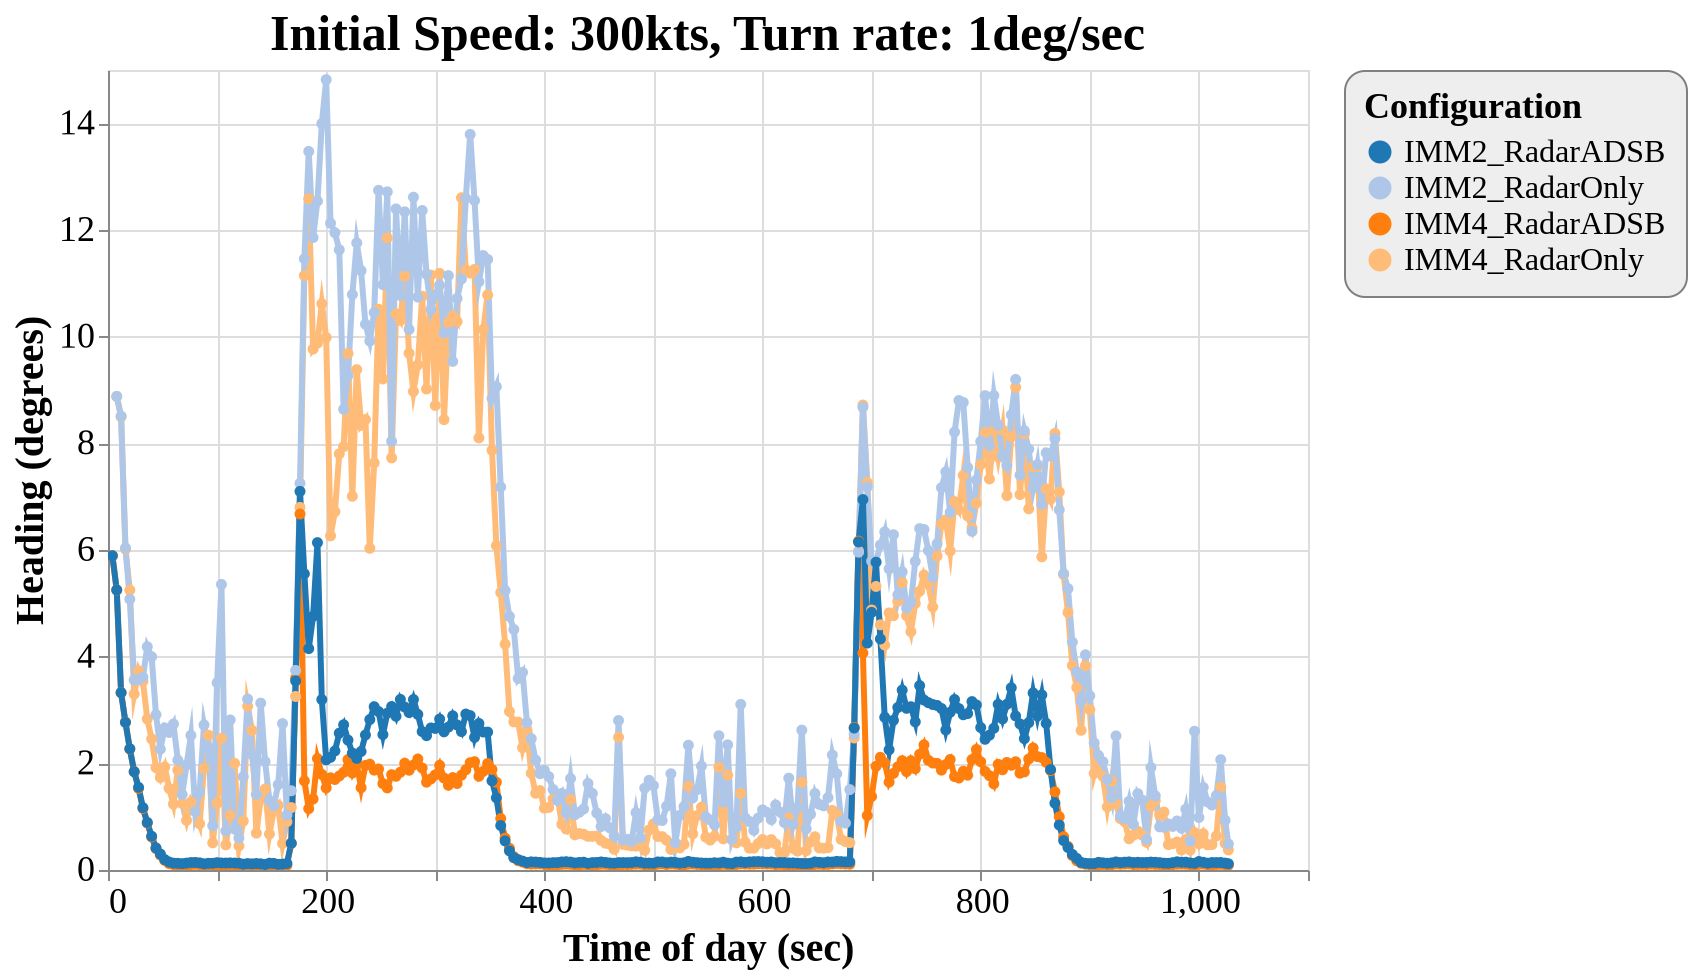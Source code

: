 {
  "config": {
    "view": {
      "continuousWidth": 600,
      "continuousHeight": 400
    },
    "axisX": {
      "labelFontSize": 18,
      "titleFontSize": 20
    },
    "axisY": {
      "labelFontSize": 18,
      "titleFontSize": 20
    },
    "font": "Times New Roman",
    "legend": {
      "cornerRadius": 10,
      "fillColor": "#EEEEEE",
      "labelFontSize": 16,
      "padding": 10,
      "strokeColor": "gray",
      "titleFontSize": 18
    },
    "title": {
      "fontSize": 25
    }
  },
  "data": {
    "name": "data-1b330d8702aff310a085179505c62327"
  },
  "mark": {
    "type": "line",
    "point": true,
    "strokeWidth": 3
  },
  "encoding": {
    "color": {
      "type": "ordinal",
      "field": "config",
      "scale": {
        "scheme": "category20"
      },
      "title": "Configuration"
    },
    "x": {
      "type": "quantitative",
      "field": "time",
      "title": "Time of day (sec)"
    },
    "y": {
      "type": "quantitative",
      "field": "rmse_hdg",
      "scale": {
        "domain": [
          0,
          15
        ],
        "zero": false
      },
      "title": "Heading (degrees)"
    }
  },
  "selection": {
    "selector041": {
      "type": "interval",
      "bind": "scales",
      "encodings": [
        "x",
        "y"
      ]
    }
  },
  "title": "Initial Speed: 300kts, Turn rate: 1deg/sec",
  "$schema": "https://vega.github.io/schema/vega-lite/v4.8.1.json",
  "datasets": {
    "data-1b330d8702aff310a085179505c62327": [
      {
        "scenario": "turns_new_03",
        "config": "IMM4_RadarOnly",
        "time": 8,
        "rmse_hdg": 8.879592708377263,
        "rmse_tr": 0.0
      },
      {
        "scenario": "turns_new_03",
        "config": "IMM4_RadarOnly",
        "time": 12,
        "rmse_hdg": 8.500860623682968,
        "rmse_tr": 0.000169282947806
      },
      {
        "scenario": "turns_new_03",
        "config": "IMM4_RadarOnly",
        "time": 16,
        "rmse_hdg": 6.015867863728904,
        "rmse_tr": 0.0012356250364771
      },
      {
        "scenario": "turns_new_03",
        "config": "IMM4_RadarOnly",
        "time": 20,
        "rmse_hdg": 5.247623543771301,
        "rmse_tr": 0.0051088858164686
      },
      {
        "scenario": "turns_new_03",
        "config": "IMM4_RadarOnly",
        "time": 24,
        "rmse_hdg": 3.299096108805432,
        "rmse_tr": 0.0160814396962057
      },
      {
        "scenario": "turns_new_03",
        "config": "IMM4_RadarOnly",
        "time": 28,
        "rmse_hdg": 3.73305951376794,
        "rmse_tr": 0.0273441989714693
      },
      {
        "scenario": "turns_new_03",
        "config": "IMM4_RadarOnly",
        "time": 32,
        "rmse_hdg": 3.53862280433382,
        "rmse_tr": 0.0622452505514775
      },
      {
        "scenario": "turns_new_03",
        "config": "IMM4_RadarOnly",
        "time": 36,
        "rmse_hdg": 2.8310399072640675,
        "rmse_tr": 0.0830205684310141
      },
      {
        "scenario": "turns_new_03",
        "config": "IMM4_RadarOnly",
        "time": 40,
        "rmse_hdg": 2.45697869052914,
        "rmse_tr": 0.0719136237837747
      },
      {
        "scenario": "turns_new_03",
        "config": "IMM4_RadarOnly",
        "time": 44,
        "rmse_hdg": 1.919755339458724,
        "rmse_tr": 0.0532406402539252
      },
      {
        "scenario": "turns_new_03",
        "config": "IMM4_RadarOnly",
        "time": 48,
        "rmse_hdg": 1.7317190085685616,
        "rmse_tr": 0.0442458022245359
      },
      {
        "scenario": "turns_new_03",
        "config": "IMM4_RadarOnly",
        "time": 52,
        "rmse_hdg": 1.933180528694032,
        "rmse_tr": 0.0214617658011718
      },
      {
        "scenario": "turns_new_03",
        "config": "IMM4_RadarOnly",
        "time": 56,
        "rmse_hdg": 1.5300855021323527,
        "rmse_tr": 0.0398312828802991
      },
      {
        "scenario": "turns_new_03",
        "config": "IMM4_RadarOnly",
        "time": 60,
        "rmse_hdg": 1.234484822821965,
        "rmse_tr": 0.0284790273710321
      },
      {
        "scenario": "turns_new_03",
        "config": "IMM4_RadarOnly",
        "time": 64,
        "rmse_hdg": 1.874045826866042,
        "rmse_tr": 0.0366918023297978
      },
      {
        "scenario": "turns_new_03",
        "config": "IMM4_RadarOnly",
        "time": 68,
        "rmse_hdg": 1.2479846767587566,
        "rmse_tr": 0.0245665408942091
      },
      {
        "scenario": "turns_new_03",
        "config": "IMM4_RadarOnly",
        "time": 72,
        "rmse_hdg": 0.9306457051807788,
        "rmse_tr": 0.0148352524173238
      },
      {
        "scenario": "turns_new_03",
        "config": "IMM4_RadarOnly",
        "time": 76,
        "rmse_hdg": 1.2733563862825237,
        "rmse_tr": 0.0481067141462181
      },
      {
        "scenario": "turns_new_03",
        "config": "IMM4_RadarOnly",
        "time": 80,
        "rmse_hdg": 1.1022136816425396,
        "rmse_tr": 0.0417919998325038
      },
      {
        "scenario": "turns_new_03",
        "config": "IMM4_RadarOnly",
        "time": 84,
        "rmse_hdg": 0.8665811578991365,
        "rmse_tr": 0.0345463130006008
      },
      {
        "scenario": "turns_new_03",
        "config": "IMM4_RadarOnly",
        "time": 88,
        "rmse_hdg": 1.906242876645552,
        "rmse_tr": 0.071400523540831
      },
      {
        "scenario": "turns_new_03",
        "config": "IMM4_RadarOnly",
        "time": 92,
        "rmse_hdg": 2.5279325262243177,
        "rmse_tr": 0.0492882435513881
      },
      {
        "scenario": "turns_new_03",
        "config": "IMM4_RadarOnly",
        "time": 96,
        "rmse_hdg": 0.5091927657845055,
        "rmse_tr": 0.0107355187874812
      },
      {
        "scenario": "turns_new_03",
        "config": "IMM4_RadarOnly",
        "time": 100,
        "rmse_hdg": 1.2516560458619828,
        "rmse_tr": 0.0522061663936724
      },
      {
        "scenario": "turns_new_03",
        "config": "IMM4_RadarOnly",
        "time": 104,
        "rmse_hdg": 2.468522837650079,
        "rmse_tr": 0.0153876573915589
      },
      {
        "scenario": "turns_new_03",
        "config": "IMM4_RadarOnly",
        "time": 108,
        "rmse_hdg": 0.4704438237498146,
        "rmse_tr": 0.0090466904830248
      },
      {
        "scenario": "turns_new_03",
        "config": "IMM4_RadarOnly",
        "time": 112,
        "rmse_hdg": 1.0218074555367442,
        "rmse_tr": 0.0434749900736591
      },
      {
        "scenario": "turns_new_03",
        "config": "IMM4_RadarOnly",
        "time": 116,
        "rmse_hdg": 2.000989755096211,
        "rmse_tr": 0.0117086506481319
      },
      {
        "scenario": "turns_new_03",
        "config": "IMM4_RadarOnly",
        "time": 120,
        "rmse_hdg": 0.4521262896782064,
        "rmse_tr": 0.0080152978734417
      },
      {
        "scenario": "turns_new_03",
        "config": "IMM4_RadarOnly",
        "time": 124,
        "rmse_hdg": 0.9172736282543557,
        "rmse_tr": 0.0342678288035453
      },
      {
        "scenario": "turns_new_03",
        "config": "IMM4_RadarOnly",
        "time": 128,
        "rmse_hdg": 3.071691716302273,
        "rmse_tr": 0.0215678812125808
      },
      {
        "scenario": "turns_new_03",
        "config": "IMM4_RadarOnly",
        "time": 132,
        "rmse_hdg": 2.6178148417056826,
        "rmse_tr": 0.0249199719100965
      },
      {
        "scenario": "turns_new_03",
        "config": "IMM4_RadarOnly",
        "time": 136,
        "rmse_hdg": 0.6909084928227084,
        "rmse_tr": 0.0277412557885772
      },
      {
        "scenario": "turns_new_03",
        "config": "IMM4_RadarOnly",
        "time": 140,
        "rmse_hdg": 1.3341832707690515,
        "rmse_tr": 0.0195734130902098
      },
      {
        "scenario": "turns_new_03",
        "config": "IMM4_RadarOnly",
        "time": 144,
        "rmse_hdg": 1.5173856104857102,
        "rmse_tr": 0.0073476031960954
      },
      {
        "scenario": "turns_new_03",
        "config": "IMM4_RadarOnly",
        "time": 148,
        "rmse_hdg": 0.6745335088381123,
        "rmse_tr": 0.0242615670632306
      },
      {
        "scenario": "turns_new_03",
        "config": "IMM4_RadarOnly",
        "time": 152,
        "rmse_hdg": 1.1129083520218537,
        "rmse_tr": 0.014292917826672
      },
      {
        "scenario": "turns_new_03",
        "config": "IMM4_RadarOnly",
        "time": 156,
        "rmse_hdg": 1.2128797437204033,
        "rmse_tr": 0.0056837887491931
      },
      {
        "scenario": "turns_new_03",
        "config": "IMM4_RadarOnly",
        "time": 160,
        "rmse_hdg": 0.4974800133034125,
        "rmse_tr": 0.019821177838592
      },
      {
        "scenario": "turns_new_03",
        "config": "IMM4_RadarOnly",
        "time": 164,
        "rmse_hdg": 0.9038666937109712,
        "rmse_tr": 0.0113296513626854
      },
      {
        "scenario": "turns_new_03",
        "config": "IMM4_RadarOnly",
        "time": 168,
        "rmse_hdg": 1.1704310779289049,
        "rmse_tr": 0.674318535128749
      },
      {
        "scenario": "turns_new_03",
        "config": "IMM4_RadarOnly",
        "time": 172,
        "rmse_hdg": 3.253683666037058,
        "rmse_tr": 0.9983479034703464
      },
      {
        "scenario": "turns_new_03",
        "config": "IMM4_RadarOnly",
        "time": 176,
        "rmse_hdg": 6.799303293941226,
        "rmse_tr": 0.996424933951374
      },
      {
        "scenario": "turns_new_03",
        "config": "IMM4_RadarOnly",
        "time": 180,
        "rmse_hdg": 11.146434663685882,
        "rmse_tr": 0.9943025140999364
      },
      {
        "scenario": "turns_new_03",
        "config": "IMM4_RadarOnly",
        "time": 184,
        "rmse_hdg": 12.586691016452114,
        "rmse_tr": 0.9401954238348535
      },
      {
        "scenario": "turns_new_03",
        "config": "IMM4_RadarOnly",
        "time": 188,
        "rmse_hdg": 9.768676975773126,
        "rmse_tr": 0.8398585714273564
      },
      {
        "scenario": "turns_new_03",
        "config": "IMM4_RadarOnly",
        "time": 192,
        "rmse_hdg": 9.8781666561113,
        "rmse_tr": 0.7705522780329821
      },
      {
        "scenario": "turns_new_03",
        "config": "IMM4_RadarOnly",
        "time": 196,
        "rmse_hdg": 10.617067055924624,
        "rmse_tr": 0.7641125241385948
      },
      {
        "scenario": "turns_new_03",
        "config": "IMM4_RadarOnly",
        "time": 200,
        "rmse_hdg": 9.984494742474451,
        "rmse_tr": 0.7317967836086736
      },
      {
        "scenario": "turns_new_03",
        "config": "IMM4_RadarOnly",
        "time": 204,
        "rmse_hdg": 6.265371005992165,
        "rmse_tr": 0.7028175868990086
      },
      {
        "scenario": "turns_new_03",
        "config": "IMM4_RadarOnly",
        "time": 208,
        "rmse_hdg": 6.719454788928527,
        "rmse_tr": 0.6685441496266347
      },
      {
        "scenario": "turns_new_03",
        "config": "IMM4_RadarOnly",
        "time": 212,
        "rmse_hdg": 7.802830116310366,
        "rmse_tr": 0.6438861921954842
      },
      {
        "scenario": "turns_new_03",
        "config": "IMM4_RadarOnly",
        "time": 216,
        "rmse_hdg": 7.936841869580576,
        "rmse_tr": 0.705453151591875
      },
      {
        "scenario": "turns_new_03",
        "config": "IMM4_RadarOnly",
        "time": 220,
        "rmse_hdg": 9.683794025704634,
        "rmse_tr": 0.6768668839855911
      },
      {
        "scenario": "turns_new_03",
        "config": "IMM4_RadarOnly",
        "time": 224,
        "rmse_hdg": 7.0076392387165605,
        "rmse_tr": 0.6521184815660418
      },
      {
        "scenario": "turns_new_03",
        "config": "IMM4_RadarOnly",
        "time": 228,
        "rmse_hdg": 9.381320981940148,
        "rmse_tr": 0.6049294409858298
      },
      {
        "scenario": "turns_new_03",
        "config": "IMM4_RadarOnly",
        "time": 232,
        "rmse_hdg": 8.339865604172058,
        "rmse_tr": 0.6580532739105155
      },
      {
        "scenario": "turns_new_03",
        "config": "IMM4_RadarOnly",
        "time": 236,
        "rmse_hdg": 8.44548994182694,
        "rmse_tr": 0.6013495011222675
      },
      {
        "scenario": "turns_new_03",
        "config": "IMM4_RadarOnly",
        "time": 240,
        "rmse_hdg": 6.032004737588138,
        "rmse_tr": 0.5661537322772221
      },
      {
        "scenario": "turns_new_03",
        "config": "IMM4_RadarOnly",
        "time": 244,
        "rmse_hdg": 7.631383177209179,
        "rmse_tr": 0.6603939384284531
      },
      {
        "scenario": "turns_new_03",
        "config": "IMM4_RadarOnly",
        "time": 248,
        "rmse_hdg": 10.513928373091575,
        "rmse_tr": 0.6184594081263539
      },
      {
        "scenario": "turns_new_03",
        "config": "IMM4_RadarOnly",
        "time": 252,
        "rmse_hdg": 9.205814007049076,
        "rmse_tr": 0.606795801536155
      },
      {
        "scenario": "turns_new_03",
        "config": "IMM4_RadarOnly",
        "time": 256,
        "rmse_hdg": 11.853398885111613,
        "rmse_tr": 0.668691750652948
      },
      {
        "scenario": "turns_new_03",
        "config": "IMM4_RadarOnly",
        "time": 260,
        "rmse_hdg": 7.726887160590609,
        "rmse_tr": 0.6091464212322026
      },
      {
        "scenario": "turns_new_03",
        "config": "IMM4_RadarOnly",
        "time": 264,
        "rmse_hdg": 10.427277406255197,
        "rmse_tr": 0.6181981247949561
      },
      {
        "scenario": "turns_new_03",
        "config": "IMM4_RadarOnly",
        "time": 268,
        "rmse_hdg": 10.304656200718195,
        "rmse_tr": 0.6569035618592225
      },
      {
        "scenario": "turns_new_03",
        "config": "IMM4_RadarOnly",
        "time": 272,
        "rmse_hdg": 11.132574723059356,
        "rmse_tr": 0.5690099173125193
      },
      {
        "scenario": "turns_new_03",
        "config": "IMM4_RadarOnly",
        "time": 276,
        "rmse_hdg": 9.689068764489182,
        "rmse_tr": 0.6275010876484598
      },
      {
        "scenario": "turns_new_03",
        "config": "IMM4_RadarOnly",
        "time": 280,
        "rmse_hdg": 8.972902823547866,
        "rmse_tr": 0.6404716566068062
      },
      {
        "scenario": "turns_new_03",
        "config": "IMM4_RadarOnly",
        "time": 284,
        "rmse_hdg": 9.471041514060248,
        "rmse_tr": 0.5472844108101285
      },
      {
        "scenario": "turns_new_03",
        "config": "IMM4_RadarOnly",
        "time": 288,
        "rmse_hdg": 10.756026331804703,
        "rmse_tr": 0.6217760445078352
      },
      {
        "scenario": "turns_new_03",
        "config": "IMM4_RadarOnly",
        "time": 292,
        "rmse_hdg": 9.018346823951903,
        "rmse_tr": 0.6348619331529232
      },
      {
        "scenario": "turns_new_03",
        "config": "IMM4_RadarOnly",
        "time": 296,
        "rmse_hdg": 11.154171076163204,
        "rmse_tr": 0.5526874466497411
      },
      {
        "scenario": "turns_new_03",
        "config": "IMM4_RadarOnly",
        "time": 300,
        "rmse_hdg": 8.709515957082038,
        "rmse_tr": 0.6071822480779164
      },
      {
        "scenario": "turns_new_03",
        "config": "IMM4_RadarOnly",
        "time": 304,
        "rmse_hdg": 11.185901603096946,
        "rmse_tr": 0.645258397207403
      },
      {
        "scenario": "turns_new_03",
        "config": "IMM4_RadarOnly",
        "time": 308,
        "rmse_hdg": 8.4438655138384,
        "rmse_tr": 0.5644022711543696
      },
      {
        "scenario": "turns_new_03",
        "config": "IMM4_RadarOnly",
        "time": 312,
        "rmse_hdg": 10.267461407419905,
        "rmse_tr": 0.6522837138341976
      },
      {
        "scenario": "turns_new_03",
        "config": "IMM4_RadarOnly",
        "time": 316,
        "rmse_hdg": 10.38880567784783,
        "rmse_tr": 0.6768012823815668
      },
      {
        "scenario": "turns_new_03",
        "config": "IMM4_RadarOnly",
        "time": 320,
        "rmse_hdg": 10.28296116050722,
        "rmse_tr": 0.6015066674609684
      },
      {
        "scenario": "turns_new_03",
        "config": "IMM4_RadarOnly",
        "time": 324,
        "rmse_hdg": 12.6052382689301,
        "rmse_tr": 0.6084486843604808
      },
      {
        "scenario": "turns_new_03",
        "config": "IMM4_RadarOnly",
        "time": 328,
        "rmse_hdg": 11.24761522640466,
        "rmse_tr": 0.6111518353349954
      },
      {
        "scenario": "turns_new_03",
        "config": "IMM4_RadarOnly",
        "time": 332,
        "rmse_hdg": 11.192673023679376,
        "rmse_tr": 0.5782547907281012
      },
      {
        "scenario": "turns_new_03",
        "config": "IMM4_RadarOnly",
        "time": 336,
        "rmse_hdg": 11.260902827038343,
        "rmse_tr": 0.5601662476443935
      },
      {
        "scenario": "turns_new_03",
        "config": "IMM4_RadarOnly",
        "time": 340,
        "rmse_hdg": 8.101209883354876,
        "rmse_tr": 0.5850481807082216
      },
      {
        "scenario": "turns_new_03",
        "config": "IMM4_RadarOnly",
        "time": 344,
        "rmse_hdg": 10.13495407703408,
        "rmse_tr": 0.5695547935190369
      },
      {
        "scenario": "turns_new_03",
        "config": "IMM4_RadarOnly",
        "time": 348,
        "rmse_hdg": 10.782667932816718,
        "rmse_tr": 0.5801079447617983
      },
      {
        "scenario": "turns_new_03",
        "config": "IMM4_RadarOnly",
        "time": 352,
        "rmse_hdg": 7.869789731051202,
        "rmse_tr": 0.5493160347444787
      },
      {
        "scenario": "turns_new_03",
        "config": "IMM4_RadarOnly",
        "time": 356,
        "rmse_hdg": 6.081157401553241,
        "rmse_tr": 0.4982970154600952
      },
      {
        "scenario": "turns_new_03",
        "config": "IMM4_RadarOnly",
        "time": 360,
        "rmse_hdg": 5.202300589986264,
        "rmse_tr": 0.4289586924834871
      },
      {
        "scenario": "turns_new_03",
        "config": "IMM4_RadarOnly",
        "time": 364,
        "rmse_hdg": 4.234337942136786,
        "rmse_tr": 0.349726292390265
      },
      {
        "scenario": "turns_new_03",
        "config": "IMM4_RadarOnly",
        "time": 368,
        "rmse_hdg": 2.9722535518475897,
        "rmse_tr": 0.2820815670000017
      },
      {
        "scenario": "turns_new_03",
        "config": "IMM4_RadarOnly",
        "time": 372,
        "rmse_hdg": 2.7769556050524846,
        "rmse_tr": 0.2257904421887334
      },
      {
        "scenario": "turns_new_03",
        "config": "IMM4_RadarOnly",
        "time": 376,
        "rmse_hdg": 2.773063803294621,
        "rmse_tr": 0.1745316803006589
      },
      {
        "scenario": "turns_new_03",
        "config": "IMM4_RadarOnly",
        "time": 380,
        "rmse_hdg": 2.292840663862006,
        "rmse_tr": 0.1424219608402351
      },
      {
        "scenario": "turns_new_03",
        "config": "IMM4_RadarOnly",
        "time": 384,
        "rmse_hdg": 2.6276396780718945,
        "rmse_tr": 0.1102087917444782
      },
      {
        "scenario": "turns_new_03",
        "config": "IMM4_RadarOnly",
        "time": 388,
        "rmse_hdg": 1.814370902586321,
        "rmse_tr": 0.082820758114639
      },
      {
        "scenario": "turns_new_03",
        "config": "IMM4_RadarOnly",
        "time": 392,
        "rmse_hdg": 1.438089513651831,
        "rmse_tr": 0.0681081769548704
      },
      {
        "scenario": "turns_new_03",
        "config": "IMM4_RadarOnly",
        "time": 396,
        "rmse_hdg": 1.4898088142544663,
        "rmse_tr": 0.0570959320314981
      },
      {
        "scenario": "turns_new_03",
        "config": "IMM4_RadarOnly",
        "time": 400,
        "rmse_hdg": 1.159453894440542,
        "rmse_tr": 0.0473054810073138
      },
      {
        "scenario": "turns_new_03",
        "config": "IMM4_RadarOnly",
        "time": 404,
        "rmse_hdg": 1.1721580148447166,
        "rmse_tr": 0.0377741897565613
      },
      {
        "scenario": "turns_new_03",
        "config": "IMM4_RadarOnly",
        "time": 408,
        "rmse_hdg": 1.3364714153904853,
        "rmse_tr": 0.041639791159325
      },
      {
        "scenario": "turns_new_03",
        "config": "IMM4_RadarOnly",
        "time": 412,
        "rmse_hdg": 1.3945901513135863,
        "rmse_tr": 0.0308849227084062
      },
      {
        "scenario": "turns_new_03",
        "config": "IMM4_RadarOnly",
        "time": 416,
        "rmse_hdg": 0.8568941866174765,
        "rmse_tr": 0.0236141283731483
      },
      {
        "scenario": "turns_new_03",
        "config": "IMM4_RadarOnly",
        "time": 420,
        "rmse_hdg": 0.7673286996674451,
        "rmse_tr": 0.0186430219295764
      },
      {
        "scenario": "turns_new_03",
        "config": "IMM4_RadarOnly",
        "time": 424,
        "rmse_hdg": 1.318700502196293,
        "rmse_tr": 0.0284048755765931
      },
      {
        "scenario": "turns_new_03",
        "config": "IMM4_RadarOnly",
        "time": 428,
        "rmse_hdg": 0.6583193872159749,
        "rmse_tr": 0.0229003572818496
      },
      {
        "scenario": "turns_new_03",
        "config": "IMM4_RadarOnly",
        "time": 432,
        "rmse_hdg": 0.68366022580506,
        "rmse_tr": 0.0230210458216962
      },
      {
        "scenario": "turns_new_03",
        "config": "IMM4_RadarOnly",
        "time": 436,
        "rmse_hdg": 0.670319452958128,
        "rmse_tr": 0.0134820276821602
      },
      {
        "scenario": "turns_new_03",
        "config": "IMM4_RadarOnly",
        "time": 440,
        "rmse_hdg": 0.6310642035367773,
        "rmse_tr": 0.0163173287455791
      },
      {
        "scenario": "turns_new_03",
        "config": "IMM4_RadarOnly",
        "time": 444,
        "rmse_hdg": 0.6296444335305912,
        "rmse_tr": 0.0136362813484499
      },
      {
        "scenario": "turns_new_03",
        "config": "IMM4_RadarOnly",
        "time": 448,
        "rmse_hdg": 0.6372133434497597,
        "rmse_tr": 0.0182410773094258
      },
      {
        "scenario": "turns_new_03",
        "config": "IMM4_RadarOnly",
        "time": 452,
        "rmse_hdg": 0.5549263767222526,
        "rmse_tr": 0.0120460311169962
      },
      {
        "scenario": "turns_new_03",
        "config": "IMM4_RadarOnly",
        "time": 456,
        "rmse_hdg": 0.5028330696070148,
        "rmse_tr": 0.0100609444258342
      },
      {
        "scenario": "turns_new_03",
        "config": "IMM4_RadarOnly",
        "time": 460,
        "rmse_hdg": 0.4845705020206803,
        "rmse_tr": 0.0115134455560196
      },
      {
        "scenario": "turns_new_03",
        "config": "IMM4_RadarOnly",
        "time": 464,
        "rmse_hdg": 0.3877381140285564,
        "rmse_tr": 0.0098275553964565
      },
      {
        "scenario": "turns_new_03",
        "config": "IMM4_RadarOnly",
        "time": 468,
        "rmse_hdg": 2.489332734848585,
        "rmse_tr": 0.0581909399559565
      },
      {
        "scenario": "turns_new_03",
        "config": "IMM4_RadarOnly",
        "time": 472,
        "rmse_hdg": 0.4813803351062737,
        "rmse_tr": 0.029385085387714
      },
      {
        "scenario": "turns_new_03",
        "config": "IMM4_RadarOnly",
        "time": 476,
        "rmse_hdg": 0.4659840081917111,
        "rmse_tr": 0.022779665289133
      },
      {
        "scenario": "turns_new_03",
        "config": "IMM4_RadarOnly",
        "time": 480,
        "rmse_hdg": 0.4522231717873908,
        "rmse_tr": 0.0240752895147159
      },
      {
        "scenario": "turns_new_03",
        "config": "IMM4_RadarOnly",
        "time": 484,
        "rmse_hdg": 0.4471262884333836,
        "rmse_tr": 0.0173615343997104
      },
      {
        "scenario": "turns_new_03",
        "config": "IMM4_RadarOnly",
        "time": 488,
        "rmse_hdg": 0.5080604030372057,
        "rmse_tr": 0.0141222804805084
      },
      {
        "scenario": "turns_new_03",
        "config": "IMM4_RadarOnly",
        "time": 492,
        "rmse_hdg": 0.3696576162434019,
        "rmse_tr": 0.0194524395024737
      },
      {
        "scenario": "turns_new_03",
        "config": "IMM4_RadarOnly",
        "time": 496,
        "rmse_hdg": 0.7498838005222641,
        "rmse_tr": 0.0181109516985875
      },
      {
        "scenario": "turns_new_03",
        "config": "IMM4_RadarOnly",
        "time": 500,
        "rmse_hdg": 0.8634515211705649,
        "rmse_tr": 0.0130629358919672
      },
      {
        "scenario": "turns_new_03",
        "config": "IMM4_RadarOnly",
        "time": 504,
        "rmse_hdg": 0.6298036452569559,
        "rmse_tr": 0.0104034786692265
      },
      {
        "scenario": "turns_new_03",
        "config": "IMM4_RadarOnly",
        "time": 508,
        "rmse_hdg": 0.6247645710431832,
        "rmse_tr": 0.0135382421310892
      },
      {
        "scenario": "turns_new_03",
        "config": "IMM4_RadarOnly",
        "time": 512,
        "rmse_hdg": 0.5578530272392526,
        "rmse_tr": 0.0138527142577796
      },
      {
        "scenario": "turns_new_03",
        "config": "IMM4_RadarOnly",
        "time": 516,
        "rmse_hdg": 0.3847631051164137,
        "rmse_tr": 0.019999253662545
      },
      {
        "scenario": "turns_new_03",
        "config": "IMM4_RadarOnly",
        "time": 520,
        "rmse_hdg": 0.4222456969246997,
        "rmse_tr": 0.0115933416851471
      },
      {
        "scenario": "turns_new_03",
        "config": "IMM4_RadarOnly",
        "time": 524,
        "rmse_hdg": 0.4138145306214172,
        "rmse_tr": 0.0119542105839294
      },
      {
        "scenario": "turns_new_03",
        "config": "IMM4_RadarOnly",
        "time": 528,
        "rmse_hdg": 0.4807842771209945,
        "rmse_tr": 0.0118128957940994
      },
      {
        "scenario": "turns_new_03",
        "config": "IMM4_RadarOnly",
        "time": 532,
        "rmse_hdg": 1.5682273388451584,
        "rmse_tr": 0.0388653576774646
      },
      {
        "scenario": "turns_new_03",
        "config": "IMM4_RadarOnly",
        "time": 536,
        "rmse_hdg": 0.6780760597876507,
        "rmse_tr": 0.0300616414341313
      },
      {
        "scenario": "turns_new_03",
        "config": "IMM4_RadarOnly",
        "time": 540,
        "rmse_hdg": 1.0206140020480186,
        "rmse_tr": 0.0177783534935374
      },
      {
        "scenario": "turns_new_03",
        "config": "IMM4_RadarOnly",
        "time": 544,
        "rmse_hdg": 1.176789608971711,
        "rmse_tr": 0.0215792599377147
      },
      {
        "scenario": "turns_new_03",
        "config": "IMM4_RadarOnly",
        "time": 548,
        "rmse_hdg": 0.6150873062957823,
        "rmse_tr": 0.0198184115564219
      },
      {
        "scenario": "turns_new_03",
        "config": "IMM4_RadarOnly",
        "time": 552,
        "rmse_hdg": 0.5604713810838907,
        "rmse_tr": 0.0142755084268501
      },
      {
        "scenario": "turns_new_03",
        "config": "IMM4_RadarOnly",
        "time": 556,
        "rmse_hdg": 0.6346274929393789,
        "rmse_tr": 0.0141241268368741
      },
      {
        "scenario": "turns_new_03",
        "config": "IMM4_RadarOnly",
        "time": 560,
        "rmse_hdg": 1.925588457872272,
        "rmse_tr": 0.0514541379452451
      },
      {
        "scenario": "turns_new_03",
        "config": "IMM4_RadarOnly",
        "time": 564,
        "rmse_hdg": 0.5829326271201457,
        "rmse_tr": 0.0393958327972774
      },
      {
        "scenario": "turns_new_03",
        "config": "IMM4_RadarOnly",
        "time": 568,
        "rmse_hdg": 1.7798722800620663,
        "rmse_tr": 0.0420996516216781
      },
      {
        "scenario": "turns_new_03",
        "config": "IMM4_RadarOnly",
        "time": 572,
        "rmse_hdg": 0.5653456591199019,
        "rmse_tr": 0.0254689222386814
      },
      {
        "scenario": "turns_new_03",
        "config": "IMM4_RadarOnly",
        "time": 576,
        "rmse_hdg": 0.5090724845447354,
        "rmse_tr": 0.026426299685512
      },
      {
        "scenario": "turns_new_03",
        "config": "IMM4_RadarOnly",
        "time": 580,
        "rmse_hdg": 1.437109994097577,
        "rmse_tr": 0.0464431183626082
      },
      {
        "scenario": "turns_new_03",
        "config": "IMM4_RadarOnly",
        "time": 584,
        "rmse_hdg": 0.5229281462627964,
        "rmse_tr": 0.0374482822857583
      },
      {
        "scenario": "turns_new_03",
        "config": "IMM4_RadarOnly",
        "time": 588,
        "rmse_hdg": 0.4083265305555795,
        "rmse_tr": 0.0245567822720232
      },
      {
        "scenario": "turns_new_03",
        "config": "IMM4_RadarOnly",
        "time": 592,
        "rmse_hdg": 0.4104188859833698,
        "rmse_tr": 0.0234386463099956
      },
      {
        "scenario": "turns_new_03",
        "config": "IMM4_RadarOnly",
        "time": 596,
        "rmse_hdg": 0.4946522232011172,
        "rmse_tr": 0.0143301196354783
      },
      {
        "scenario": "turns_new_03",
        "config": "IMM4_RadarOnly",
        "time": 600,
        "rmse_hdg": 0.5729228392289367,
        "rmse_tr": 0.0093422834933203
      },
      {
        "scenario": "turns_new_03",
        "config": "IMM4_RadarOnly",
        "time": 604,
        "rmse_hdg": 0.4886788743679439,
        "rmse_tr": 0.0145491832208672
      },
      {
        "scenario": "turns_new_03",
        "config": "IMM4_RadarOnly",
        "time": 608,
        "rmse_hdg": 0.5697874572846201,
        "rmse_tr": 0.0137463746821265
      },
      {
        "scenario": "turns_new_03",
        "config": "IMM4_RadarOnly",
        "time": 612,
        "rmse_hdg": 0.4903159412279234,
        "rmse_tr": 0.0174616086824146
      },
      {
        "scenario": "turns_new_03",
        "config": "IMM4_RadarOnly",
        "time": 616,
        "rmse_hdg": 0.3259620868310949,
        "rmse_tr": 0.0126047660908534
      },
      {
        "scenario": "turns_new_03",
        "config": "IMM4_RadarOnly",
        "time": 620,
        "rmse_hdg": 0.3255213957706626,
        "rmse_tr": 0.0193125819323963
      },
      {
        "scenario": "turns_new_03",
        "config": "IMM4_RadarOnly",
        "time": 624,
        "rmse_hdg": 0.9731010812272866,
        "rmse_tr": 0.0391223556842595
      },
      {
        "scenario": "turns_new_03",
        "config": "IMM4_RadarOnly",
        "time": 628,
        "rmse_hdg": 0.405256578893968,
        "rmse_tr": 0.0385404947664415
      },
      {
        "scenario": "turns_new_03",
        "config": "IMM4_RadarOnly",
        "time": 632,
        "rmse_hdg": 0.3543600069036477,
        "rmse_tr": 0.0233775037409775
      },
      {
        "scenario": "turns_new_03",
        "config": "IMM4_RadarOnly",
        "time": 636,
        "rmse_hdg": 1.6437096545836278,
        "rmse_tr": 0.0425714558964437
      },
      {
        "scenario": "turns_new_03",
        "config": "IMM4_RadarOnly",
        "time": 640,
        "rmse_hdg": 0.361301351598173,
        "rmse_tr": 0.0314476920191821
      },
      {
        "scenario": "turns_new_03",
        "config": "IMM4_RadarOnly",
        "time": 644,
        "rmse_hdg": 0.5236101293592116,
        "rmse_tr": 0.0241973083157968
      },
      {
        "scenario": "turns_new_03",
        "config": "IMM4_RadarOnly",
        "time": 648,
        "rmse_hdg": 0.6227085830317777,
        "rmse_tr": 0.0191451374677695
      },
      {
        "scenario": "turns_new_03",
        "config": "IMM4_RadarOnly",
        "time": 652,
        "rmse_hdg": 0.4130496338214107,
        "rmse_tr": 0.0134828996634007
      },
      {
        "scenario": "turns_new_03",
        "config": "IMM4_RadarOnly",
        "time": 656,
        "rmse_hdg": 0.408446242892909,
        "rmse_tr": 0.0164098420670848
      },
      {
        "scenario": "turns_new_03",
        "config": "IMM4_RadarOnly",
        "time": 660,
        "rmse_hdg": 0.4202537604120833,
        "rmse_tr": 0.0155313599049107
      },
      {
        "scenario": "turns_new_03",
        "config": "IMM4_RadarOnly",
        "time": 664,
        "rmse_hdg": 1.1153620291817126,
        "rmse_tr": 0.0297186500012153
      },
      {
        "scenario": "turns_new_03",
        "config": "IMM4_RadarOnly",
        "time": 668,
        "rmse_hdg": 1.04438653919095,
        "rmse_tr": 0.0575412253311711
      },
      {
        "scenario": "turns_new_03",
        "config": "IMM4_RadarOnly",
        "time": 672,
        "rmse_hdg": 0.5742933227130695,
        "rmse_tr": 0.0364438310350712
      },
      {
        "scenario": "turns_new_03",
        "config": "IMM4_RadarOnly",
        "time": 676,
        "rmse_hdg": 0.5332899287893482,
        "rmse_tr": 0.0324397375771456
      },
      {
        "scenario": "turns_new_03",
        "config": "IMM4_RadarOnly",
        "time": 680,
        "rmse_hdg": 0.5121018503039658,
        "rmse_tr": 0.0168921704860214
      },
      {
        "scenario": "turns_new_03",
        "config": "IMM4_RadarOnly",
        "time": 684,
        "rmse_hdg": 2.4747647252506293,
        "rmse_tr": 0.9978206660275803
      },
      {
        "scenario": "turns_new_03",
        "config": "IMM4_RadarOnly",
        "time": 688,
        "rmse_hdg": 5.9802204440097695,
        "rmse_tr": 0.9940343790164736
      },
      {
        "scenario": "turns_new_03",
        "config": "IMM4_RadarOnly",
        "time": 692,
        "rmse_hdg": 8.718345886701677,
        "rmse_tr": 0.9383028695245385
      },
      {
        "scenario": "turns_new_03",
        "config": "IMM4_RadarOnly",
        "time": 696,
        "rmse_hdg": 7.264747951479239,
        "rmse_tr": 0.7078378800507802
      },
      {
        "scenario": "turns_new_03",
        "config": "IMM4_RadarOnly",
        "time": 700,
        "rmse_hdg": 4.875059038511045,
        "rmse_tr": 0.3823774716084236
      },
      {
        "scenario": "turns_new_03",
        "config": "IMM4_RadarOnly",
        "time": 704,
        "rmse_hdg": 5.316374311759383,
        "rmse_tr": 0.2721284764450565
      },
      {
        "scenario": "turns_new_03",
        "config": "IMM4_RadarOnly",
        "time": 708,
        "rmse_hdg": 4.5975094542453085,
        "rmse_tr": 0.267115705767851
      },
      {
        "scenario": "turns_new_03",
        "config": "IMM4_RadarOnly",
        "time": 712,
        "rmse_hdg": 4.21833321647385,
        "rmse_tr": 0.2384556368463569
      },
      {
        "scenario": "turns_new_03",
        "config": "IMM4_RadarOnly",
        "time": 716,
        "rmse_hdg": 4.820755128259401,
        "rmse_tr": 0.2303146400961583
      },
      {
        "scenario": "turns_new_03",
        "config": "IMM4_RadarOnly",
        "time": 720,
        "rmse_hdg": 4.767914828059703,
        "rmse_tr": 0.2122340581494791
      },
      {
        "scenario": "turns_new_03",
        "config": "IMM4_RadarOnly",
        "time": 724,
        "rmse_hdg": 5.039608419669132,
        "rmse_tr": 0.1908599960180236
      },
      {
        "scenario": "turns_new_03",
        "config": "IMM4_RadarOnly",
        "time": 728,
        "rmse_hdg": 5.388332832902036,
        "rmse_tr": 0.2179534255088846
      },
      {
        "scenario": "turns_new_03",
        "config": "IMM4_RadarOnly",
        "time": 732,
        "rmse_hdg": 4.768676297435932,
        "rmse_tr": 0.173926371046643
      },
      {
        "scenario": "turns_new_03",
        "config": "IMM4_RadarOnly",
        "time": 736,
        "rmse_hdg": 4.467649485342853,
        "rmse_tr": 0.1654449967274585
      },
      {
        "scenario": "turns_new_03",
        "config": "IMM4_RadarOnly",
        "time": 740,
        "rmse_hdg": 4.997898878114891,
        "rmse_tr": 0.1935927838228374
      },
      {
        "scenario": "turns_new_03",
        "config": "IMM4_RadarOnly",
        "time": 744,
        "rmse_hdg": 5.227088343443989,
        "rmse_tr": 0.2213640208974781
      },
      {
        "scenario": "turns_new_03",
        "config": "IMM4_RadarOnly",
        "time": 748,
        "rmse_hdg": 5.529655485342748,
        "rmse_tr": 0.2116329696577399
      },
      {
        "scenario": "turns_new_03",
        "config": "IMM4_RadarOnly",
        "time": 752,
        "rmse_hdg": 5.352571741158428,
        "rmse_tr": 0.2112092532834827
      },
      {
        "scenario": "turns_new_03",
        "config": "IMM4_RadarOnly",
        "time": 756,
        "rmse_hdg": 4.931405543153338,
        "rmse_tr": 0.2173545738709188
      },
      {
        "scenario": "turns_new_03",
        "config": "IMM4_RadarOnly",
        "time": 760,
        "rmse_hdg": 5.885737286044882,
        "rmse_tr": 0.2297236473516437
      },
      {
        "scenario": "turns_new_03",
        "config": "IMM4_RadarOnly",
        "time": 764,
        "rmse_hdg": 6.4843496681995125,
        "rmse_tr": 0.2319929540506923
      },
      {
        "scenario": "turns_new_03",
        "config": "IMM4_RadarOnly",
        "time": 768,
        "rmse_hdg": 6.565105709840822,
        "rmse_tr": 0.1896593902439114
      },
      {
        "scenario": "turns_new_03",
        "config": "IMM4_RadarOnly",
        "time": 772,
        "rmse_hdg": 5.982792650545422,
        "rmse_tr": 0.1538664256961918
      },
      {
        "scenario": "turns_new_03",
        "config": "IMM4_RadarOnly",
        "time": 776,
        "rmse_hdg": 6.907124115563017,
        "rmse_tr": 0.1812999240692959
      },
      {
        "scenario": "turns_new_03",
        "config": "IMM4_RadarOnly",
        "time": 780,
        "rmse_hdg": 6.756455763529517,
        "rmse_tr": 0.1962260256056775
      },
      {
        "scenario": "turns_new_03",
        "config": "IMM4_RadarOnly",
        "time": 784,
        "rmse_hdg": 7.399896014159911,
        "rmse_tr": 0.1955099576602271
      },
      {
        "scenario": "turns_new_03",
        "config": "IMM4_RadarOnly",
        "time": 788,
        "rmse_hdg": 6.637893357475041,
        "rmse_tr": 0.2079379454426959
      },
      {
        "scenario": "turns_new_03",
        "config": "IMM4_RadarOnly",
        "time": 792,
        "rmse_hdg": 6.4117212455585015,
        "rmse_tr": 0.2072486634636341
      },
      {
        "scenario": "turns_new_03",
        "config": "IMM4_RadarOnly",
        "time": 796,
        "rmse_hdg": 6.877560346017829,
        "rmse_tr": 0.2016545689906509
      },
      {
        "scenario": "turns_new_03",
        "config": "IMM4_RadarOnly",
        "time": 800,
        "rmse_hdg": 7.601296321776259,
        "rmse_tr": 0.2281163804803992
      },
      {
        "scenario": "turns_new_03",
        "config": "IMM4_RadarOnly",
        "time": 804,
        "rmse_hdg": 8.199838938470508,
        "rmse_tr": 0.2104643950206983
      },
      {
        "scenario": "turns_new_03",
        "config": "IMM4_RadarOnly",
        "time": 808,
        "rmse_hdg": 7.332051167502632,
        "rmse_tr": 0.2222446116270544
      },
      {
        "scenario": "turns_new_03",
        "config": "IMM4_RadarOnly",
        "time": 812,
        "rmse_hdg": 8.235542056466935,
        "rmse_tr": 0.2316230463845045
      },
      {
        "scenario": "turns_new_03",
        "config": "IMM4_RadarOnly",
        "time": 816,
        "rmse_hdg": 7.740814263407398,
        "rmse_tr": 0.2338175558604858
      },
      {
        "scenario": "turns_new_03",
        "config": "IMM4_RadarOnly",
        "time": 820,
        "rmse_hdg": 8.251916659143161,
        "rmse_tr": 0.2434278075734159
      },
      {
        "scenario": "turns_new_03",
        "config": "IMM4_RadarOnly",
        "time": 824,
        "rmse_hdg": 7.018918378781733,
        "rmse_tr": 0.2244611499951447
      },
      {
        "scenario": "turns_new_03",
        "config": "IMM4_RadarOnly",
        "time": 828,
        "rmse_hdg": 8.12898589228426,
        "rmse_tr": 0.2203434644341433
      },
      {
        "scenario": "turns_new_03",
        "config": "IMM4_RadarOnly",
        "time": 832,
        "rmse_hdg": 9.050915907073884,
        "rmse_tr": 0.2608866762035057
      },
      {
        "scenario": "turns_new_03",
        "config": "IMM4_RadarOnly",
        "time": 836,
        "rmse_hdg": 7.039031422132218,
        "rmse_tr": 0.2159687579530074
      },
      {
        "scenario": "turns_new_03",
        "config": "IMM4_RadarOnly",
        "time": 840,
        "rmse_hdg": 8.177687636184205,
        "rmse_tr": 0.2803878538229297
      },
      {
        "scenario": "turns_new_03",
        "config": "IMM4_RadarOnly",
        "time": 844,
        "rmse_hdg": 6.772779161810721,
        "rmse_tr": 0.2257146425534101
      },
      {
        "scenario": "turns_new_03",
        "config": "IMM4_RadarOnly",
        "time": 848,
        "rmse_hdg": 7.56141545312815,
        "rmse_tr": 0.2103260224372764
      },
      {
        "scenario": "turns_new_03",
        "config": "IMM4_RadarOnly",
        "time": 852,
        "rmse_hdg": 7.569052504607164,
        "rmse_tr": 0.2165938382808938
      },
      {
        "scenario": "turns_new_03",
        "config": "IMM4_RadarOnly",
        "time": 856,
        "rmse_hdg": 5.871663831425924,
        "rmse_tr": 0.1554152670022842
      },
      {
        "scenario": "turns_new_03",
        "config": "IMM4_RadarOnly",
        "time": 860,
        "rmse_hdg": 7.143368440775449,
        "rmse_tr": 0.193476956078323
      },
      {
        "scenario": "turns_new_03",
        "config": "IMM4_RadarOnly",
        "time": 864,
        "rmse_hdg": 6.952656130769539,
        "rmse_tr": 1.031904373505901
      },
      {
        "scenario": "turns_new_03",
        "config": "IMM4_RadarOnly",
        "time": 868,
        "rmse_hdg": 8.18580849760692,
        "rmse_tr": 0.9786827004846096
      },
      {
        "scenario": "turns_new_03",
        "config": "IMM4_RadarOnly",
        "time": 872,
        "rmse_hdg": 7.087890116344205,
        "rmse_tr": 0.8218089906561546
      },
      {
        "scenario": "turns_new_03",
        "config": "IMM4_RadarOnly",
        "time": 876,
        "rmse_hdg": 5.538455074782552,
        "rmse_tr": 0.6441886124898036
      },
      {
        "scenario": "turns_new_03",
        "config": "IMM4_RadarOnly",
        "time": 880,
        "rmse_hdg": 4.82928176209075,
        "rmse_tr": 0.5209936956519636
      },
      {
        "scenario": "turns_new_03",
        "config": "IMM4_RadarOnly",
        "time": 884,
        "rmse_hdg": 3.834613488483631,
        "rmse_tr": 0.3986637850179628
      },
      {
        "scenario": "turns_new_03",
        "config": "IMM4_RadarOnly",
        "time": 888,
        "rmse_hdg": 3.4221260314813744,
        "rmse_tr": 0.3022807141333802
      },
      {
        "scenario": "turns_new_03",
        "config": "IMM4_RadarOnly",
        "time": 892,
        "rmse_hdg": 2.6185976248990137,
        "rmse_tr": 0.2461839407354922
      },
      {
        "scenario": "turns_new_03",
        "config": "IMM4_RadarOnly",
        "time": 896,
        "rmse_hdg": 3.830019306390496,
        "rmse_tr": 0.2104816645856844
      },
      {
        "scenario": "turns_new_03",
        "config": "IMM4_RadarOnly",
        "time": 900,
        "rmse_hdg": 3.004554875518169,
        "rmse_tr": 0.1717697789031715
      },
      {
        "scenario": "turns_new_03",
        "config": "IMM4_RadarOnly",
        "time": 904,
        "rmse_hdg": 1.8115340337834,
        "rmse_tr": 0.1327401717433138
      },
      {
        "scenario": "turns_new_03",
        "config": "IMM4_RadarOnly",
        "time": 908,
        "rmse_hdg": 2.124284081083049,
        "rmse_tr": 0.1056306739811608
      },
      {
        "scenario": "turns_new_03",
        "config": "IMM4_RadarOnly",
        "time": 912,
        "rmse_hdg": 1.7565402994322137,
        "rmse_tr": 0.0836437051532553
      },
      {
        "scenario": "turns_new_03",
        "config": "IMM4_RadarOnly",
        "time": 916,
        "rmse_hdg": 1.184660640577434,
        "rmse_tr": 0.0640583555569971
      },
      {
        "scenario": "turns_new_03",
        "config": "IMM4_RadarOnly",
        "time": 920,
        "rmse_hdg": 1.6694014895564622,
        "rmse_tr": 0.0539245732481954
      },
      {
        "scenario": "turns_new_03",
        "config": "IMM4_RadarOnly",
        "time": 924,
        "rmse_hdg": 1.2369265636826072,
        "rmse_tr": 0.0428788926701672
      },
      {
        "scenario": "turns_new_03",
        "config": "IMM4_RadarOnly",
        "time": 928,
        "rmse_hdg": 0.9641327993562508,
        "rmse_tr": 0.03164581385028
      },
      {
        "scenario": "turns_new_03",
        "config": "IMM4_RadarOnly",
        "time": 932,
        "rmse_hdg": 0.9035877562989298,
        "rmse_tr": 0.0227484401174625
      },
      {
        "scenario": "turns_new_03",
        "config": "IMM4_RadarOnly",
        "time": 936,
        "rmse_hdg": 0.5854206959993359,
        "rmse_tr": 0.020307819583399
      },
      {
        "scenario": "turns_new_03",
        "config": "IMM4_RadarOnly",
        "time": 940,
        "rmse_hdg": 0.6526975444316014,
        "rmse_tr": 0.0206051750644497
      },
      {
        "scenario": "turns_new_03",
        "config": "IMM4_RadarOnly",
        "time": 944,
        "rmse_hdg": 0.7266905577112356,
        "rmse_tr": 0.0165532306346659
      },
      {
        "scenario": "turns_new_03",
        "config": "IMM4_RadarOnly",
        "time": 948,
        "rmse_hdg": 0.6527819587843138,
        "rmse_tr": 0.0232738786748455
      },
      {
        "scenario": "turns_new_03",
        "config": "IMM4_RadarOnly",
        "time": 952,
        "rmse_hdg": 0.5194647146280388,
        "rmse_tr": 0.0161861170332907
      },
      {
        "scenario": "turns_new_03",
        "config": "IMM4_RadarOnly",
        "time": 956,
        "rmse_hdg": 1.1961227315961742,
        "rmse_tr": 0.0395387152042147
      },
      {
        "scenario": "turns_new_03",
        "config": "IMM4_RadarOnly",
        "time": 960,
        "rmse_hdg": 1.301562409522629,
        "rmse_tr": 0.0326685471147438
      },
      {
        "scenario": "turns_new_03",
        "config": "IMM4_RadarOnly",
        "time": 964,
        "rmse_hdg": 1.032683015511689,
        "rmse_tr": 0.0247259851594484
      },
      {
        "scenario": "turns_new_03",
        "config": "IMM4_RadarOnly",
        "time": 968,
        "rmse_hdg": 1.0845799354421213,
        "rmse_tr": 0.0204576724882466
      },
      {
        "scenario": "turns_new_03",
        "config": "IMM4_RadarOnly",
        "time": 972,
        "rmse_hdg": 0.4747488667564011,
        "rmse_tr": 0.0129199824282367
      },
      {
        "scenario": "turns_new_03",
        "config": "IMM4_RadarOnly",
        "time": 976,
        "rmse_hdg": 0.4919641929279889,
        "rmse_tr": 0.0083292108524552
      },
      {
        "scenario": "turns_new_03",
        "config": "IMM4_RadarOnly",
        "time": 980,
        "rmse_hdg": 0.524425769828011,
        "rmse_tr": 0.016356111642432
      },
      {
        "scenario": "turns_new_03",
        "config": "IMM4_RadarOnly",
        "time": 984,
        "rmse_hdg": 0.3751346790117659,
        "rmse_tr": 0.0104454551957574
      },
      {
        "scenario": "turns_new_03",
        "config": "IMM4_RadarOnly",
        "time": 988,
        "rmse_hdg": 0.5673010089737267,
        "rmse_tr": 0.0115316200453173
      },
      {
        "scenario": "turns_new_03",
        "config": "IMM4_RadarOnly",
        "time": 992,
        "rmse_hdg": 0.3737957833780804,
        "rmse_tr": 0.0082567116742219
      },
      {
        "scenario": "turns_new_03",
        "config": "IMM4_RadarOnly",
        "time": 996,
        "rmse_hdg": 0.7001279200814745,
        "rmse_tr": 0.015026310259009
      },
      {
        "scenario": "turns_new_03",
        "config": "IMM4_RadarOnly",
        "time": 1000,
        "rmse_hdg": 0.4920323498849774,
        "rmse_tr": 0.0106713531371507
      },
      {
        "scenario": "turns_new_03",
        "config": "IMM4_RadarOnly",
        "time": 1004,
        "rmse_hdg": 0.6794748789404296,
        "rmse_tr": 0.0133297807767253
      },
      {
        "scenario": "turns_new_03",
        "config": "IMM4_RadarOnly",
        "time": 1008,
        "rmse_hdg": 0.4723934330148497,
        "rmse_tr": 0.0112721695141421
      },
      {
        "scenario": "turns_new_03",
        "config": "IMM4_RadarOnly",
        "time": 1012,
        "rmse_hdg": 0.4763647516592471,
        "rmse_tr": 0.0112108308020738
      },
      {
        "scenario": "turns_new_03",
        "config": "IMM4_RadarOnly",
        "time": 1016,
        "rmse_hdg": 0.6381721055981974,
        "rmse_tr": 0.0139030844626563
      },
      {
        "scenario": "turns_new_03",
        "config": "IMM4_RadarOnly",
        "time": 1020,
        "rmse_hdg": 1.549640786493495,
        "rmse_tr": 0.0270297514359005
      },
      {
        "scenario": "turns_new_03",
        "config": "IMM4_RadarOnly",
        "time": 1024,
        "rmse_hdg": 0.4989597286463217,
        "rmse_tr": 0.0311513502375357
      },
      {
        "scenario": "turns_new_03",
        "config": "IMM4_RadarOnly",
        "time": 1027,
        "rmse_hdg": 0.3764797963198518,
        "rmse_tr": 0.0095644887184022
      },
      {
        "scenario": "turns_new_03",
        "config": "IMM4_RadarADSB",
        "time": 4,
        "rmse_hdg": 5.892619088505741,
        "rmse_tr": 0.0
      },
      {
        "scenario": "turns_new_03",
        "config": "IMM4_RadarADSB",
        "time": 8,
        "rmse_hdg": 5.250003287577347,
        "rmse_tr": 0.0001502074484839
      },
      {
        "scenario": "turns_new_03",
        "config": "IMM4_RadarADSB",
        "time": 12,
        "rmse_hdg": 3.325417769917278,
        "rmse_tr": 0.0014222432702362
      },
      {
        "scenario": "turns_new_03",
        "config": "IMM4_RadarADSB",
        "time": 16,
        "rmse_hdg": 2.7708518904256683,
        "rmse_tr": 0.0048908686372146
      },
      {
        "scenario": "turns_new_03",
        "config": "IMM4_RadarADSB",
        "time": 20,
        "rmse_hdg": 2.2685260495992634,
        "rmse_tr": 0.0077086728016978
      },
      {
        "scenario": "turns_new_03",
        "config": "IMM4_RadarADSB",
        "time": 24,
        "rmse_hdg": 1.8436466892423016,
        "rmse_tr": 0.0090396684982015
      },
      {
        "scenario": "turns_new_03",
        "config": "IMM4_RadarADSB",
        "time": 28,
        "rmse_hdg": 1.5298278478793477,
        "rmse_tr": 0.0086695272270832
      },
      {
        "scenario": "turns_new_03",
        "config": "IMM4_RadarADSB",
        "time": 32,
        "rmse_hdg": 1.153106833353925,
        "rmse_tr": 0.0065945091049728
      },
      {
        "scenario": "turns_new_03",
        "config": "IMM4_RadarADSB",
        "time": 36,
        "rmse_hdg": 0.8805434700916747,
        "rmse_tr": 0.004591855404346
      },
      {
        "scenario": "turns_new_03",
        "config": "IMM4_RadarADSB",
        "time": 40,
        "rmse_hdg": 0.6190110392122804,
        "rmse_tr": 0.0040742033986208
      },
      {
        "scenario": "turns_new_03",
        "config": "IMM4_RadarADSB",
        "time": 44,
        "rmse_hdg": 0.4002815731929686,
        "rmse_tr": 0.0037252017902898
      },
      {
        "scenario": "turns_new_03",
        "config": "IMM4_RadarADSB",
        "time": 48,
        "rmse_hdg": 0.2797478213273788,
        "rmse_tr": 0.0040093979733675
      },
      {
        "scenario": "turns_new_03",
        "config": "IMM4_RadarADSB",
        "time": 52,
        "rmse_hdg": 0.1793643647508217,
        "rmse_tr": 0.0035663140482031
      },
      {
        "scenario": "turns_new_03",
        "config": "IMM4_RadarADSB",
        "time": 56,
        "rmse_hdg": 0.1205040782575936,
        "rmse_tr": 0.0034672686735807
      },
      {
        "scenario": "turns_new_03",
        "config": "IMM4_RadarADSB",
        "time": 60,
        "rmse_hdg": 0.1019537043129344,
        "rmse_tr": 0.0031628960723719
      },
      {
        "scenario": "turns_new_03",
        "config": "IMM4_RadarADSB",
        "time": 64,
        "rmse_hdg": 0.094580744559235,
        "rmse_tr": 0.0028178617474223
      },
      {
        "scenario": "turns_new_03",
        "config": "IMM4_RadarADSB",
        "time": 68,
        "rmse_hdg": 0.0876942288738422,
        "rmse_tr": 0.0027925931298506
      },
      {
        "scenario": "turns_new_03",
        "config": "IMM4_RadarADSB",
        "time": 72,
        "rmse_hdg": 0.0879092744853495,
        "rmse_tr": 0.0030128609461906
      },
      {
        "scenario": "turns_new_03",
        "config": "IMM4_RadarADSB",
        "time": 76,
        "rmse_hdg": 0.1001998003990026,
        "rmse_tr": 0.0033383578797566
      },
      {
        "scenario": "turns_new_03",
        "config": "IMM4_RadarADSB",
        "time": 80,
        "rmse_hdg": 0.1060922030855972,
        "rmse_tr": 0.0033213167240034
      },
      {
        "scenario": "turns_new_03",
        "config": "IMM4_RadarADSB",
        "time": 84,
        "rmse_hdg": 0.1012906403101143,
        "rmse_tr": 0.0033570871844891
      },
      {
        "scenario": "turns_new_03",
        "config": "IMM4_RadarADSB",
        "time": 88,
        "rmse_hdg": 0.090988827828849,
        "rmse_tr": 0.0026463509653359
      },
      {
        "scenario": "turns_new_03",
        "config": "IMM4_RadarADSB",
        "time": 92,
        "rmse_hdg": 0.0854510368529724,
        "rmse_tr": 0.0030475677470619
      },
      {
        "scenario": "turns_new_03",
        "config": "IMM4_RadarADSB",
        "time": 96,
        "rmse_hdg": 0.0863900184866146,
        "rmse_tr": 0.002904003321988
      },
      {
        "scenario": "turns_new_03",
        "config": "IMM4_RadarADSB",
        "time": 100,
        "rmse_hdg": 0.0927481213941296,
        "rmse_tr": 0.0038355686300556
      },
      {
        "scenario": "turns_new_03",
        "config": "IMM4_RadarADSB",
        "time": 104,
        "rmse_hdg": 0.0932898507592422,
        "rmse_tr": 0.0034071416513273
      },
      {
        "scenario": "turns_new_03",
        "config": "IMM4_RadarADSB",
        "time": 108,
        "rmse_hdg": 0.0941118326090667,
        "rmse_tr": 0.0031987613343408
      },
      {
        "scenario": "turns_new_03",
        "config": "IMM4_RadarADSB",
        "time": 112,
        "rmse_hdg": 0.1010461879702594,
        "rmse_tr": 0.0029157733652228
      },
      {
        "scenario": "turns_new_03",
        "config": "IMM4_RadarADSB",
        "time": 116,
        "rmse_hdg": 0.0958368483024001,
        "rmse_tr": 0.0029608200255808
      },
      {
        "scenario": "turns_new_03",
        "config": "IMM4_RadarADSB",
        "time": 120,
        "rmse_hdg": 0.0943047313391073,
        "rmse_tr": 0.0026512899191325
      },
      {
        "scenario": "turns_new_03",
        "config": "IMM4_RadarADSB",
        "time": 124,
        "rmse_hdg": 0.0796799152163752,
        "rmse_tr": 0.002800052909553
      },
      {
        "scenario": "turns_new_03",
        "config": "IMM4_RadarADSB",
        "time": 128,
        "rmse_hdg": 0.0822834493548722,
        "rmse_tr": 0.0032675707900402
      },
      {
        "scenario": "turns_new_03",
        "config": "IMM4_RadarADSB",
        "time": 132,
        "rmse_hdg": 0.0813079886049891,
        "rmse_tr": 0.002754224194896
      },
      {
        "scenario": "turns_new_03",
        "config": "IMM4_RadarADSB",
        "time": 136,
        "rmse_hdg": 0.0842680663778996,
        "rmse_tr": 0.0031000476130137
      },
      {
        "scenario": "turns_new_03",
        "config": "IMM4_RadarADSB",
        "time": 140,
        "rmse_hdg": 0.0868496237346896,
        "rmse_tr": 0.0027855089571523
      },
      {
        "scenario": "turns_new_03",
        "config": "IMM4_RadarADSB",
        "time": 144,
        "rmse_hdg": 0.079435276166392,
        "rmse_tr": 0.0025102226419537
      },
      {
        "scenario": "turns_new_03",
        "config": "IMM4_RadarADSB",
        "time": 148,
        "rmse_hdg": 0.0906251351952164,
        "rmse_tr": 0.0031784967088882
      },
      {
        "scenario": "turns_new_03",
        "config": "IMM4_RadarADSB",
        "time": 152,
        "rmse_hdg": 0.0914749647331572,
        "rmse_tr": 0.0028963030622798
      },
      {
        "scenario": "turns_new_03",
        "config": "IMM4_RadarADSB",
        "time": 156,
        "rmse_hdg": 0.0781048590273998,
        "rmse_tr": 0.0027183807856775
      },
      {
        "scenario": "turns_new_03",
        "config": "IMM4_RadarADSB",
        "time": 160,
        "rmse_hdg": 0.0823542483556387,
        "rmse_tr": 0.0028700109691363
      },
      {
        "scenario": "turns_new_03",
        "config": "IMM4_RadarADSB",
        "time": 164,
        "rmse_hdg": 0.0882579950158086,
        "rmse_tr": 0.0027301298545227
      },
      {
        "scenario": "turns_new_03",
        "config": "IMM4_RadarADSB",
        "time": 168,
        "rmse_hdg": 0.4995379975908108,
        "rmse_tr": 0.5126402521370236
      },
      {
        "scenario": "turns_new_03",
        "config": "IMM4_RadarADSB",
        "time": 172,
        "rmse_hdg": 3.6003848819926847,
        "rmse_tr": 0.9967859789045694
      },
      {
        "scenario": "turns_new_03",
        "config": "IMM4_RadarADSB",
        "time": 176,
        "rmse_hdg": 6.675156534415602,
        "rmse_tr": 0.908913169464206
      },
      {
        "scenario": "turns_new_03",
        "config": "IMM4_RadarADSB",
        "time": 180,
        "rmse_hdg": 1.6706997546049902,
        "rmse_tr": 0.4707862056706994
      },
      {
        "scenario": "turns_new_03",
        "config": "IMM4_RadarADSB",
        "time": 184,
        "rmse_hdg": 1.1501056991832015,
        "rmse_tr": 0.1252311679555424
      },
      {
        "scenario": "turns_new_03",
        "config": "IMM4_RadarADSB",
        "time": 188,
        "rmse_hdg": 1.3317989668142556,
        "rmse_tr": 0.0635977375230055
      },
      {
        "scenario": "turns_new_03",
        "config": "IMM4_RadarADSB",
        "time": 192,
        "rmse_hdg": 2.0888399598802594,
        "rmse_tr": 0.0980164154372485
      },
      {
        "scenario": "turns_new_03",
        "config": "IMM4_RadarADSB",
        "time": 196,
        "rmse_hdg": 1.7920603392089425,
        "rmse_tr": 0.0716359913813861
      },
      {
        "scenario": "turns_new_03",
        "config": "IMM4_RadarADSB",
        "time": 200,
        "rmse_hdg": 1.5389155135662052,
        "rmse_tr": 0.0579430372340782
      },
      {
        "scenario": "turns_new_03",
        "config": "IMM4_RadarADSB",
        "time": 204,
        "rmse_hdg": 1.728645531483687,
        "rmse_tr": 0.0648880112193308
      },
      {
        "scenario": "turns_new_03",
        "config": "IMM4_RadarADSB",
        "time": 208,
        "rmse_hdg": 1.6966837290814842,
        "rmse_tr": 0.074805920280117
      },
      {
        "scenario": "turns_new_03",
        "config": "IMM4_RadarADSB",
        "time": 212,
        "rmse_hdg": 1.7623724570606567,
        "rmse_tr": 0.0811647903680451
      },
      {
        "scenario": "turns_new_03",
        "config": "IMM4_RadarADSB",
        "time": 216,
        "rmse_hdg": 1.8321325031129612,
        "rmse_tr": 0.0606840808339935
      },
      {
        "scenario": "turns_new_03",
        "config": "IMM4_RadarADSB",
        "time": 220,
        "rmse_hdg": 2.069772271963817,
        "rmse_tr": 0.059197568023738
      },
      {
        "scenario": "turns_new_03",
        "config": "IMM4_RadarADSB",
        "time": 224,
        "rmse_hdg": 1.8187861490133173,
        "rmse_tr": 0.0631417521250655
      },
      {
        "scenario": "turns_new_03",
        "config": "IMM4_RadarADSB",
        "time": 228,
        "rmse_hdg": 1.9926177629602484,
        "rmse_tr": 0.0764896330922579
      },
      {
        "scenario": "turns_new_03",
        "config": "IMM4_RadarADSB",
        "time": 232,
        "rmse_hdg": 1.544052733396574,
        "rmse_tr": 0.071514847119256
      },
      {
        "scenario": "turns_new_03",
        "config": "IMM4_RadarADSB",
        "time": 236,
        "rmse_hdg": 1.9614278325647216,
        "rmse_tr": 0.0768586756974289
      },
      {
        "scenario": "turns_new_03",
        "config": "IMM4_RadarADSB",
        "time": 240,
        "rmse_hdg": 1.9843062189660412,
        "rmse_tr": 0.072533587842555
      },
      {
        "scenario": "turns_new_03",
        "config": "IMM4_RadarADSB",
        "time": 244,
        "rmse_hdg": 1.872236955316804,
        "rmse_tr": 0.0634875510519722
      },
      {
        "scenario": "turns_new_03",
        "config": "IMM4_RadarADSB",
        "time": 248,
        "rmse_hdg": 1.8936083331864355,
        "rmse_tr": 0.0658934447985209
      },
      {
        "scenario": "turns_new_03",
        "config": "IMM4_RadarADSB",
        "time": 252,
        "rmse_hdg": 1.61936775021698,
        "rmse_tr": 0.0600944803477464
      },
      {
        "scenario": "turns_new_03",
        "config": "IMM4_RadarADSB",
        "time": 256,
        "rmse_hdg": 1.5393449787354525,
        "rmse_tr": 0.0609748603565897
      },
      {
        "scenario": "turns_new_03",
        "config": "IMM4_RadarADSB",
        "time": 260,
        "rmse_hdg": 1.7869899938939662,
        "rmse_tr": 0.0605565105812973
      },
      {
        "scenario": "turns_new_03",
        "config": "IMM4_RadarADSB",
        "time": 264,
        "rmse_hdg": 1.75694178046007,
        "rmse_tr": 0.0652765609510343
      },
      {
        "scenario": "turns_new_03",
        "config": "IMM4_RadarADSB",
        "time": 268,
        "rmse_hdg": 1.8340688957072315,
        "rmse_tr": 0.0616274542933308
      },
      {
        "scenario": "turns_new_03",
        "config": "IMM4_RadarADSB",
        "time": 272,
        "rmse_hdg": 2.001879396171628,
        "rmse_tr": 0.055239841372929
      },
      {
        "scenario": "turns_new_03",
        "config": "IMM4_RadarADSB",
        "time": 276,
        "rmse_hdg": 1.870340570254717,
        "rmse_tr": 0.0695993334897843
      },
      {
        "scenario": "turns_new_03",
        "config": "IMM4_RadarADSB",
        "time": 280,
        "rmse_hdg": 1.967708233304072,
        "rmse_tr": 0.0707541087382614
      },
      {
        "scenario": "turns_new_03",
        "config": "IMM4_RadarADSB",
        "time": 284,
        "rmse_hdg": 2.0812823512213856,
        "rmse_tr": 0.0685557888130191
      },
      {
        "scenario": "turns_new_03",
        "config": "IMM4_RadarADSB",
        "time": 288,
        "rmse_hdg": 1.912369633765436,
        "rmse_tr": 0.0802502135684247
      },
      {
        "scenario": "turns_new_03",
        "config": "IMM4_RadarADSB",
        "time": 292,
        "rmse_hdg": 1.6469094359957217,
        "rmse_tr": 0.0674049180251537
      },
      {
        "scenario": "turns_new_03",
        "config": "IMM4_RadarADSB",
        "time": 296,
        "rmse_hdg": 1.7072835416690848,
        "rmse_tr": 0.06413623540347
      },
      {
        "scenario": "turns_new_03",
        "config": "IMM4_RadarADSB",
        "time": 300,
        "rmse_hdg": 1.7829023768064864,
        "rmse_tr": 0.0576593097426599
      },
      {
        "scenario": "turns_new_03",
        "config": "IMM4_RadarADSB",
        "time": 304,
        "rmse_hdg": 1.9621624837698213,
        "rmse_tr": 0.061683930534989
      },
      {
        "scenario": "turns_new_03",
        "config": "IMM4_RadarADSB",
        "time": 308,
        "rmse_hdg": 1.7243476869278809,
        "rmse_tr": 0.0649564307419738
      },
      {
        "scenario": "turns_new_03",
        "config": "IMM4_RadarADSB",
        "time": 312,
        "rmse_hdg": 1.588958335747272,
        "rmse_tr": 0.0649185341337439
      },
      {
        "scenario": "turns_new_03",
        "config": "IMM4_RadarADSB",
        "time": 316,
        "rmse_hdg": 1.7322249239346414,
        "rmse_tr": 0.0649490712692341
      },
      {
        "scenario": "turns_new_03",
        "config": "IMM4_RadarADSB",
        "time": 320,
        "rmse_hdg": 1.621963587326866,
        "rmse_tr": 0.0820470548739145
      },
      {
        "scenario": "turns_new_03",
        "config": "IMM4_RadarADSB",
        "time": 324,
        "rmse_hdg": 1.7776455788173549,
        "rmse_tr": 0.076803908802921
      },
      {
        "scenario": "turns_new_03",
        "config": "IMM4_RadarADSB",
        "time": 328,
        "rmse_hdg": 1.8790835305925695,
        "rmse_tr": 0.0654971984985038
      },
      {
        "scenario": "turns_new_03",
        "config": "IMM4_RadarADSB",
        "time": 332,
        "rmse_hdg": 2.0116005229127305,
        "rmse_tr": 0.0614669129350725
      },
      {
        "scenario": "turns_new_03",
        "config": "IMM4_RadarADSB",
        "time": 336,
        "rmse_hdg": 2.03138052655162,
        "rmse_tr": 0.0598848966660917
      },
      {
        "scenario": "turns_new_03",
        "config": "IMM4_RadarADSB",
        "time": 340,
        "rmse_hdg": 1.757535871003822,
        "rmse_tr": 0.0626721437561876
      },
      {
        "scenario": "turns_new_03",
        "config": "IMM4_RadarADSB",
        "time": 344,
        "rmse_hdg": 1.8491128917082345,
        "rmse_tr": 0.0645605293461762
      },
      {
        "scenario": "turns_new_03",
        "config": "IMM4_RadarADSB",
        "time": 348,
        "rmse_hdg": 1.9965874973136208,
        "rmse_tr": 0.5168757310509761
      },
      {
        "scenario": "turns_new_03",
        "config": "IMM4_RadarADSB",
        "time": 352,
        "rmse_hdg": 1.8838922018466684,
        "rmse_tr": 0.944242855122649
      },
      {
        "scenario": "turns_new_03",
        "config": "IMM4_RadarADSB",
        "time": 356,
        "rmse_hdg": 1.6462861396765966,
        "rmse_tr": 0.6263114191773501
      },
      {
        "scenario": "turns_new_03",
        "config": "IMM4_RadarADSB",
        "time": 360,
        "rmse_hdg": 0.9652659653372136,
        "rmse_tr": 0.2836666644707949
      },
      {
        "scenario": "turns_new_03",
        "config": "IMM4_RadarADSB",
        "time": 364,
        "rmse_hdg": 0.5982572054299015,
        "rmse_tr": 0.1072746318208662
      },
      {
        "scenario": "turns_new_03",
        "config": "IMM4_RadarADSB",
        "time": 368,
        "rmse_hdg": 0.4081873302195022,
        "rmse_tr": 0.0368571669912472
      },
      {
        "scenario": "turns_new_03",
        "config": "IMM4_RadarADSB",
        "time": 372,
        "rmse_hdg": 0.2515542132111915,
        "rmse_tr": 0.0126332123629545
      },
      {
        "scenario": "turns_new_03",
        "config": "IMM4_RadarADSB",
        "time": 376,
        "rmse_hdg": 0.1733941095925116,
        "rmse_tr": 0.0064075601898231
      },
      {
        "scenario": "turns_new_03",
        "config": "IMM4_RadarADSB",
        "time": 380,
        "rmse_hdg": 0.14864328974497,
        "rmse_tr": 0.0045794066774246
      },
      {
        "scenario": "turns_new_03",
        "config": "IMM4_RadarADSB",
        "time": 384,
        "rmse_hdg": 0.1191111146246178,
        "rmse_tr": 0.0041207494793042
      },
      {
        "scenario": "turns_new_03",
        "config": "IMM4_RadarADSB",
        "time": 388,
        "rmse_hdg": 0.1108512516844083,
        "rmse_tr": 0.0046359321248985
      },
      {
        "scenario": "turns_new_03",
        "config": "IMM4_RadarADSB",
        "time": 392,
        "rmse_hdg": 0.1132857891956005,
        "rmse_tr": 0.0042028008938724
      },
      {
        "scenario": "turns_new_03",
        "config": "IMM4_RadarADSB",
        "time": 396,
        "rmse_hdg": 0.1141442576944878,
        "rmse_tr": 0.003539817244216
      },
      {
        "scenario": "turns_new_03",
        "config": "IMM4_RadarADSB",
        "time": 400,
        "rmse_hdg": 0.103579044314246,
        "rmse_tr": 0.0039622104742309
      },
      {
        "scenario": "turns_new_03",
        "config": "IMM4_RadarADSB",
        "time": 404,
        "rmse_hdg": 0.0964659816657106,
        "rmse_tr": 0.0037087080028181
      },
      {
        "scenario": "turns_new_03",
        "config": "IMM4_RadarADSB",
        "time": 408,
        "rmse_hdg": 0.090914160697795,
        "rmse_tr": 0.0037598630976167
      },
      {
        "scenario": "turns_new_03",
        "config": "IMM4_RadarADSB",
        "time": 412,
        "rmse_hdg": 0.098203535711447,
        "rmse_tr": 0.0033998698142867
      },
      {
        "scenario": "turns_new_03",
        "config": "IMM4_RadarADSB",
        "time": 416,
        "rmse_hdg": 0.1052430248334503,
        "rmse_tr": 0.0037846713693182
      },
      {
        "scenario": "turns_new_03",
        "config": "IMM4_RadarADSB",
        "time": 420,
        "rmse_hdg": 0.1101187712919535,
        "rmse_tr": 0.0038688254622709
      },
      {
        "scenario": "turns_new_03",
        "config": "IMM4_RadarADSB",
        "time": 424,
        "rmse_hdg": 0.1056688300273265,
        "rmse_tr": 0.003600728523735
      },
      {
        "scenario": "turns_new_03",
        "config": "IMM4_RadarADSB",
        "time": 428,
        "rmse_hdg": 0.0966125609230218,
        "rmse_tr": 0.0036581630448553
      },
      {
        "scenario": "turns_new_03",
        "config": "IMM4_RadarADSB",
        "time": 432,
        "rmse_hdg": 0.0946537549880255,
        "rmse_tr": 0.0035381351019993
      },
      {
        "scenario": "turns_new_03",
        "config": "IMM4_RadarADSB",
        "time": 436,
        "rmse_hdg": 0.1060276400997224,
        "rmse_tr": 0.0034185734624653
      },
      {
        "scenario": "turns_new_03",
        "config": "IMM4_RadarADSB",
        "time": 440,
        "rmse_hdg": 0.0964591230320235,
        "rmse_tr": 0.0029653366548353
      },
      {
        "scenario": "turns_new_03",
        "config": "IMM4_RadarADSB",
        "time": 444,
        "rmse_hdg": 0.0941164834548783,
        "rmse_tr": 0.0035658830442853
      },
      {
        "scenario": "turns_new_03",
        "config": "IMM4_RadarADSB",
        "time": 448,
        "rmse_hdg": 0.0974558520441084,
        "rmse_tr": 0.0039179333863916
      },
      {
        "scenario": "turns_new_03",
        "config": "IMM4_RadarADSB",
        "time": 452,
        "rmse_hdg": 0.1076745765396328,
        "rmse_tr": 0.0036783755566003
      },
      {
        "scenario": "turns_new_03",
        "config": "IMM4_RadarADSB",
        "time": 456,
        "rmse_hdg": 0.1068696500986646,
        "rmse_tr": 0.0033954395740448
      },
      {
        "scenario": "turns_new_03",
        "config": "IMM4_RadarADSB",
        "time": 460,
        "rmse_hdg": 0.0979273255641656,
        "rmse_tr": 0.0035926926215636
      },
      {
        "scenario": "turns_new_03",
        "config": "IMM4_RadarADSB",
        "time": 464,
        "rmse_hdg": 0.091196078526853,
        "rmse_tr": 0.0036725177684501
      },
      {
        "scenario": "turns_new_03",
        "config": "IMM4_RadarADSB",
        "time": 468,
        "rmse_hdg": 0.0944862161968331,
        "rmse_tr": 0.0034724119932972
      },
      {
        "scenario": "turns_new_03",
        "config": "IMM4_RadarADSB",
        "time": 472,
        "rmse_hdg": 0.1023621023621541,
        "rmse_tr": 0.0033142621099323
      },
      {
        "scenario": "turns_new_03",
        "config": "IMM4_RadarADSB",
        "time": 476,
        "rmse_hdg": 0.1012264854018021,
        "rmse_tr": 0.0034960487557179
      },
      {
        "scenario": "turns_new_03",
        "config": "IMM4_RadarADSB",
        "time": 480,
        "rmse_hdg": 0.1040719771647319,
        "rmse_tr": 0.0033588317674082
      },
      {
        "scenario": "turns_new_03",
        "config": "IMM4_RadarADSB",
        "time": 484,
        "rmse_hdg": 0.1086416588305098,
        "rmse_tr": 0.0033308279324695
      },
      {
        "scenario": "turns_new_03",
        "config": "IMM4_RadarADSB",
        "time": 488,
        "rmse_hdg": 0.1093014242670326,
        "rmse_tr": 0.0034741808617187
      },
      {
        "scenario": "turns_new_03",
        "config": "IMM4_RadarADSB",
        "time": 492,
        "rmse_hdg": 0.0971909380105585,
        "rmse_tr": 0.0031998774486336
      },
      {
        "scenario": "turns_new_03",
        "config": "IMM4_RadarADSB",
        "time": 496,
        "rmse_hdg": 0.0951538142483674,
        "rmse_tr": 0.0031690754512454
      },
      {
        "scenario": "turns_new_03",
        "config": "IMM4_RadarADSB",
        "time": 500,
        "rmse_hdg": 0.0888686397731792,
        "rmse_tr": 0.0031635540653392
      },
      {
        "scenario": "turns_new_03",
        "config": "IMM4_RadarADSB",
        "time": 504,
        "rmse_hdg": 0.1090679601702137,
        "rmse_tr": 0.0036946863730901
      },
      {
        "scenario": "turns_new_03",
        "config": "IMM4_RadarADSB",
        "time": 508,
        "rmse_hdg": 0.1135127680697254,
        "rmse_tr": 0.0036418225227389
      },
      {
        "scenario": "turns_new_03",
        "config": "IMM4_RadarADSB",
        "time": 512,
        "rmse_hdg": 0.1016632177144973,
        "rmse_tr": 0.0034624685593648
      },
      {
        "scenario": "turns_new_03",
        "config": "IMM4_RadarADSB",
        "time": 516,
        "rmse_hdg": 0.111016170731721,
        "rmse_tr": 0.0037225189779212
      },
      {
        "scenario": "turns_new_03",
        "config": "IMM4_RadarADSB",
        "time": 520,
        "rmse_hdg": 0.1074909514134188,
        "rmse_tr": 0.0035452654745121
      },
      {
        "scenario": "turns_new_03",
        "config": "IMM4_RadarADSB",
        "time": 524,
        "rmse_hdg": 0.0978788187397806,
        "rmse_tr": 0.0032875562832884
      },
      {
        "scenario": "turns_new_03",
        "config": "IMM4_RadarADSB",
        "time": 528,
        "rmse_hdg": 0.0907535818829465,
        "rmse_tr": 0.0035654860860618
      },
      {
        "scenario": "turns_new_03",
        "config": "IMM4_RadarADSB",
        "time": 532,
        "rmse_hdg": 0.1089475342419068,
        "rmse_tr": 0.0039069614569492
      },
      {
        "scenario": "turns_new_03",
        "config": "IMM4_RadarADSB",
        "time": 536,
        "rmse_hdg": 0.1102891591686918,
        "rmse_tr": 0.0036365392625708
      },
      {
        "scenario": "turns_new_03",
        "config": "IMM4_RadarADSB",
        "time": 540,
        "rmse_hdg": 0.1037663224000417,
        "rmse_tr": 0.0034538763360847
      },
      {
        "scenario": "turns_new_03",
        "config": "IMM4_RadarADSB",
        "time": 544,
        "rmse_hdg": 0.0999528508376443,
        "rmse_tr": 0.0033608861265379
      },
      {
        "scenario": "turns_new_03",
        "config": "IMM4_RadarADSB",
        "time": 548,
        "rmse_hdg": 0.0945169143538655,
        "rmse_tr": 0.0037315278829585
      },
      {
        "scenario": "turns_new_03",
        "config": "IMM4_RadarADSB",
        "time": 552,
        "rmse_hdg": 0.091816341409511,
        "rmse_tr": 0.0034218521541627
      },
      {
        "scenario": "turns_new_03",
        "config": "IMM4_RadarADSB",
        "time": 556,
        "rmse_hdg": 0.0955898266866625,
        "rmse_tr": 0.0036786477107208
      },
      {
        "scenario": "turns_new_03",
        "config": "IMM4_RadarADSB",
        "time": 560,
        "rmse_hdg": 0.0966918562676964,
        "rmse_tr": 0.0032811259761296
      },
      {
        "scenario": "turns_new_03",
        "config": "IMM4_RadarADSB",
        "time": 564,
        "rmse_hdg": 0.1072348593904655,
        "rmse_tr": 0.0036224660486984
      },
      {
        "scenario": "turns_new_03",
        "config": "IMM4_RadarADSB",
        "time": 568,
        "rmse_hdg": 0.0952681138341342,
        "rmse_tr": 0.0032454698156544
      },
      {
        "scenario": "turns_new_03",
        "config": "IMM4_RadarADSB",
        "time": 572,
        "rmse_hdg": 0.090431276114288,
        "rmse_tr": 0.0030391866165312
      },
      {
        "scenario": "turns_new_03",
        "config": "IMM4_RadarADSB",
        "time": 576,
        "rmse_hdg": 0.1035406522418451,
        "rmse_tr": 0.0035870740165209
      },
      {
        "scenario": "turns_new_03",
        "config": "IMM4_RadarADSB",
        "time": 580,
        "rmse_hdg": 0.1138417049012998,
        "rmse_tr": 0.0038020907458574
      },
      {
        "scenario": "turns_new_03",
        "config": "IMM4_RadarADSB",
        "time": 584,
        "rmse_hdg": 0.1100523758204654,
        "rmse_tr": 0.0038228084449498
      },
      {
        "scenario": "turns_new_03",
        "config": "IMM4_RadarADSB",
        "time": 588,
        "rmse_hdg": 0.10860674397385,
        "rmse_tr": 0.0041977468279271
      },
      {
        "scenario": "turns_new_03",
        "config": "IMM4_RadarADSB",
        "time": 592,
        "rmse_hdg": 0.1093198045741526,
        "rmse_tr": 0.0041976886692481
      },
      {
        "scenario": "turns_new_03",
        "config": "IMM4_RadarADSB",
        "time": 596,
        "rmse_hdg": 0.1162076035366919,
        "rmse_tr": 0.0037522722350019
      },
      {
        "scenario": "turns_new_03",
        "config": "IMM4_RadarADSB",
        "time": 600,
        "rmse_hdg": 0.1165873811767995,
        "rmse_tr": 0.003781054857963
      },
      {
        "scenario": "turns_new_03",
        "config": "IMM4_RadarADSB",
        "time": 604,
        "rmse_hdg": 0.1111725385755547,
        "rmse_tr": 0.0040810333658686
      },
      {
        "scenario": "turns_new_03",
        "config": "IMM4_RadarADSB",
        "time": 608,
        "rmse_hdg": 0.1117551595510218,
        "rmse_tr": 0.0036095054248144
      },
      {
        "scenario": "turns_new_03",
        "config": "IMM4_RadarADSB",
        "time": 612,
        "rmse_hdg": 0.1004723941525997,
        "rmse_tr": 0.0038078995965949
      },
      {
        "scenario": "turns_new_03",
        "config": "IMM4_RadarADSB",
        "time": 616,
        "rmse_hdg": 0.1048918616079366,
        "rmse_tr": 0.0035861897020301
      },
      {
        "scenario": "turns_new_03",
        "config": "IMM4_RadarADSB",
        "time": 620,
        "rmse_hdg": 0.0983756970891572,
        "rmse_tr": 0.0037303153385809
      },
      {
        "scenario": "turns_new_03",
        "config": "IMM4_RadarADSB",
        "time": 624,
        "rmse_hdg": 0.0936740622156025,
        "rmse_tr": 0.0034545789390689
      },
      {
        "scenario": "turns_new_03",
        "config": "IMM4_RadarADSB",
        "time": 628,
        "rmse_hdg": 0.0992159901882232,
        "rmse_tr": 0.0036459075880318
      },
      {
        "scenario": "turns_new_03",
        "config": "IMM4_RadarADSB",
        "time": 632,
        "rmse_hdg": 0.0995628026817867,
        "rmse_tr": 0.0031322044470287
      },
      {
        "scenario": "turns_new_03",
        "config": "IMM4_RadarADSB",
        "time": 636,
        "rmse_hdg": 0.0915173891998212,
        "rmse_tr": 0.0035090540331565
      },
      {
        "scenario": "turns_new_03",
        "config": "IMM4_RadarADSB",
        "time": 640,
        "rmse_hdg": 0.0875523326868218,
        "rmse_tr": 0.0031837128320971
      },
      {
        "scenario": "turns_new_03",
        "config": "IMM4_RadarADSB",
        "time": 644,
        "rmse_hdg": 0.0892330757399989,
        "rmse_tr": 0.0030583839481958
      },
      {
        "scenario": "turns_new_03",
        "config": "IMM4_RadarADSB",
        "time": 648,
        "rmse_hdg": 0.1036894643477448,
        "rmse_tr": 0.0036214291604116
      },
      {
        "scenario": "turns_new_03",
        "config": "IMM4_RadarADSB",
        "time": 652,
        "rmse_hdg": 0.1073919075482581,
        "rmse_tr": 0.0038666639810926
      },
      {
        "scenario": "turns_new_03",
        "config": "IMM4_RadarADSB",
        "time": 656,
        "rmse_hdg": 0.1026081746256106,
        "rmse_tr": 0.003762960935221
      },
      {
        "scenario": "turns_new_03",
        "config": "IMM4_RadarADSB",
        "time": 660,
        "rmse_hdg": 0.1048431619496228,
        "rmse_tr": 0.0041549193049179
      },
      {
        "scenario": "turns_new_03",
        "config": "IMM4_RadarADSB",
        "time": 664,
        "rmse_hdg": 0.1144881966397034,
        "rmse_tr": 0.0036757662958402
      },
      {
        "scenario": "turns_new_03",
        "config": "IMM4_RadarADSB",
        "time": 668,
        "rmse_hdg": 0.1227425439170433,
        "rmse_tr": 0.0041683684998037
      },
      {
        "scenario": "turns_new_03",
        "config": "IMM4_RadarADSB",
        "time": 672,
        "rmse_hdg": 0.1171718002303913,
        "rmse_tr": 0.0041437701153938
      },
      {
        "scenario": "turns_new_03",
        "config": "IMM4_RadarADSB",
        "time": 676,
        "rmse_hdg": 0.1124117093770185,
        "rmse_tr": 0.0041356010690746
      },
      {
        "scenario": "turns_new_03",
        "config": "IMM4_RadarADSB",
        "time": 680,
        "rmse_hdg": 0.1086908021692281,
        "rmse_tr": 0.0042412514999365
      },
      {
        "scenario": "turns_new_03",
        "config": "IMM4_RadarADSB",
        "time": 684,
        "rmse_hdg": 2.6729613300069524,
        "rmse_tr": 0.9994701553203812
      },
      {
        "scenario": "turns_new_03",
        "config": "IMM4_RadarADSB",
        "time": 688,
        "rmse_hdg": 6.167109925212638,
        "rmse_tr": 0.9632738118001548
      },
      {
        "scenario": "turns_new_03",
        "config": "IMM4_RadarADSB",
        "time": 692,
        "rmse_hdg": 4.067998854424315,
        "rmse_tr": 0.5939626543805272
      },
      {
        "scenario": "turns_new_03",
        "config": "IMM4_RadarADSB",
        "time": 696,
        "rmse_hdg": 1.0214655808970343,
        "rmse_tr": 0.1704185035184366
      },
      {
        "scenario": "turns_new_03",
        "config": "IMM4_RadarADSB",
        "time": 700,
        "rmse_hdg": 1.3787819102601413,
        "rmse_tr": 0.1038107905876082
      },
      {
        "scenario": "turns_new_03",
        "config": "IMM4_RadarADSB",
        "time": 704,
        "rmse_hdg": 1.9440810181603387,
        "rmse_tr": 0.1296416897678239
      },
      {
        "scenario": "turns_new_03",
        "config": "IMM4_RadarADSB",
        "time": 708,
        "rmse_hdg": 2.112901350416616,
        "rmse_tr": 0.1698260568522606
      },
      {
        "scenario": "turns_new_03",
        "config": "IMM4_RadarADSB",
        "time": 712,
        "rmse_hdg": 2.0097334215811897,
        "rmse_tr": 0.1438987021157183
      },
      {
        "scenario": "turns_new_03",
        "config": "IMM4_RadarADSB",
        "time": 716,
        "rmse_hdg": 1.647892181605073,
        "rmse_tr": 0.0990741436759458
      },
      {
        "scenario": "turns_new_03",
        "config": "IMM4_RadarADSB",
        "time": 720,
        "rmse_hdg": 1.8115422637801024,
        "rmse_tr": 0.1226145250890795
      },
      {
        "scenario": "turns_new_03",
        "config": "IMM4_RadarADSB",
        "time": 724,
        "rmse_hdg": 1.934219589921892,
        "rmse_tr": 0.1310545173596705
      },
      {
        "scenario": "turns_new_03",
        "config": "IMM4_RadarADSB",
        "time": 728,
        "rmse_hdg": 2.0503176166788912,
        "rmse_tr": 0.1139772586562668
      },
      {
        "scenario": "turns_new_03",
        "config": "IMM4_RadarADSB",
        "time": 732,
        "rmse_hdg": 1.8447489428434949,
        "rmse_tr": 0.0971794961370626
      },
      {
        "scenario": "turns_new_03",
        "config": "IMM4_RadarADSB",
        "time": 736,
        "rmse_hdg": 2.049666565868238,
        "rmse_tr": 0.125241758465346
      },
      {
        "scenario": "turns_new_03",
        "config": "IMM4_RadarADSB",
        "time": 740,
        "rmse_hdg": 1.8990672610820196,
        "rmse_tr": 0.1163023325441284
      },
      {
        "scenario": "turns_new_03",
        "config": "IMM4_RadarADSB",
        "time": 744,
        "rmse_hdg": 2.169630386710398,
        "rmse_tr": 0.1107648605814255
      },
      {
        "scenario": "turns_new_03",
        "config": "IMM4_RadarADSB",
        "time": 748,
        "rmse_hdg": 2.346777107019571,
        "rmse_tr": 0.1221285124424344
      },
      {
        "scenario": "turns_new_03",
        "config": "IMM4_RadarADSB",
        "time": 752,
        "rmse_hdg": 2.0572150315800077,
        "rmse_tr": 0.1042661125304968
      },
      {
        "scenario": "turns_new_03",
        "config": "IMM4_RadarADSB",
        "time": 756,
        "rmse_hdg": 2.0060559515905694,
        "rmse_tr": 0.10077517975844
      },
      {
        "scenario": "turns_new_03",
        "config": "IMM4_RadarADSB",
        "time": 760,
        "rmse_hdg": 1.9985986221676648,
        "rmse_tr": 0.103577488372527
      },
      {
        "scenario": "turns_new_03",
        "config": "IMM4_RadarADSB",
        "time": 764,
        "rmse_hdg": 1.8721995819624355,
        "rmse_tr": 0.1058445753569455
      },
      {
        "scenario": "turns_new_03",
        "config": "IMM4_RadarADSB",
        "time": 768,
        "rmse_hdg": 1.9777066141042168,
        "rmse_tr": 0.1206509419744873
      },
      {
        "scenario": "turns_new_03",
        "config": "IMM4_RadarADSB",
        "time": 772,
        "rmse_hdg": 2.07165574336324,
        "rmse_tr": 0.0828555502740831
      },
      {
        "scenario": "turns_new_03",
        "config": "IMM4_RadarADSB",
        "time": 776,
        "rmse_hdg": 1.7515833454168144,
        "rmse_tr": 0.0821983677200718
      },
      {
        "scenario": "turns_new_03",
        "config": "IMM4_RadarADSB",
        "time": 780,
        "rmse_hdg": 1.7241241633562523,
        "rmse_tr": 0.0929010339394745
      },
      {
        "scenario": "turns_new_03",
        "config": "IMM4_RadarADSB",
        "time": 784,
        "rmse_hdg": 1.851248002471832,
        "rmse_tr": 0.0796194251532648
      },
      {
        "scenario": "turns_new_03",
        "config": "IMM4_RadarADSB",
        "time": 788,
        "rmse_hdg": 1.7781454077669776,
        "rmse_tr": 0.0759888272081173
      },
      {
        "scenario": "turns_new_03",
        "config": "IMM4_RadarADSB",
        "time": 792,
        "rmse_hdg": 2.0701843369081074,
        "rmse_tr": 0.0824757114734443
      },
      {
        "scenario": "turns_new_03",
        "config": "IMM4_RadarADSB",
        "time": 796,
        "rmse_hdg": 2.2601873226491764,
        "rmse_tr": 0.0919116645751088
      },
      {
        "scenario": "turns_new_03",
        "config": "IMM4_RadarADSB",
        "time": 800,
        "rmse_hdg": 2.028968699294822,
        "rmse_tr": 0.0991471817941292
      },
      {
        "scenario": "turns_new_03",
        "config": "IMM4_RadarADSB",
        "time": 804,
        "rmse_hdg": 1.8480581326336083,
        "rmse_tr": 0.0888917767068568
      },
      {
        "scenario": "turns_new_03",
        "config": "IMM4_RadarADSB",
        "time": 808,
        "rmse_hdg": 1.7679823582408414,
        "rmse_tr": 0.0789629831748041
      },
      {
        "scenario": "turns_new_03",
        "config": "IMM4_RadarADSB",
        "time": 812,
        "rmse_hdg": 1.615694084611884,
        "rmse_tr": 0.095852810577891
      },
      {
        "scenario": "turns_new_03",
        "config": "IMM4_RadarADSB",
        "time": 816,
        "rmse_hdg": 1.981151562422136,
        "rmse_tr": 0.0687223329136598
      },
      {
        "scenario": "turns_new_03",
        "config": "IMM4_RadarADSB",
        "time": 820,
        "rmse_hdg": 1.878988207080873,
        "rmse_tr": 0.0950602587059119
      },
      {
        "scenario": "turns_new_03",
        "config": "IMM4_RadarADSB",
        "time": 824,
        "rmse_hdg": 2.0166413826540595,
        "rmse_tr": 0.0847639795315639
      },
      {
        "scenario": "turns_new_03",
        "config": "IMM4_RadarADSB",
        "time": 828,
        "rmse_hdg": 1.9631225913465449,
        "rmse_tr": 0.0801697771757773
      },
      {
        "scenario": "turns_new_03",
        "config": "IMM4_RadarADSB",
        "time": 832,
        "rmse_hdg": 2.030036874183835,
        "rmse_tr": 0.0801686115625279
      },
      {
        "scenario": "turns_new_03",
        "config": "IMM4_RadarADSB",
        "time": 836,
        "rmse_hdg": 1.8152436658615592,
        "rmse_tr": 0.085381048524242
      },
      {
        "scenario": "turns_new_03",
        "config": "IMM4_RadarADSB",
        "time": 840,
        "rmse_hdg": 1.8401433083997225,
        "rmse_tr": 0.106995842168653
      },
      {
        "scenario": "turns_new_03",
        "config": "IMM4_RadarADSB",
        "time": 844,
        "rmse_hdg": 2.0801834602059697,
        "rmse_tr": 0.1017708742310433
      },
      {
        "scenario": "turns_new_03",
        "config": "IMM4_RadarADSB",
        "time": 848,
        "rmse_hdg": 2.287947003953545,
        "rmse_tr": 0.0880324250868205
      },
      {
        "scenario": "turns_new_03",
        "config": "IMM4_RadarADSB",
        "time": 852,
        "rmse_hdg": 2.1262031394409022,
        "rmse_tr": 0.103007585285078
      },
      {
        "scenario": "turns_new_03",
        "config": "IMM4_RadarADSB",
        "time": 856,
        "rmse_hdg": 2.1075930364790456,
        "rmse_tr": 0.1031725491492731
      },
      {
        "scenario": "turns_new_03",
        "config": "IMM4_RadarADSB",
        "time": 860,
        "rmse_hdg": 2.018063109391867,
        "rmse_tr": 0.0901548614138186
      },
      {
        "scenario": "turns_new_03",
        "config": "IMM4_RadarADSB",
        "time": 864,
        "rmse_hdg": 1.863493687897068,
        "rmse_tr": 0.9899321742409
      },
      {
        "scenario": "turns_new_03",
        "config": "IMM4_RadarADSB",
        "time": 868,
        "rmse_hdg": 1.4646695252451385,
        "rmse_tr": 0.7050188126577182
      },
      {
        "scenario": "turns_new_03",
        "config": "IMM4_RadarADSB",
        "time": 872,
        "rmse_hdg": 0.9978473541104684,
        "rmse_tr": 0.3293165328113587
      },
      {
        "scenario": "turns_new_03",
        "config": "IMM4_RadarADSB",
        "time": 876,
        "rmse_hdg": 0.6232818524219431,
        "rmse_tr": 0.1279489739431714
      },
      {
        "scenario": "turns_new_03",
        "config": "IMM4_RadarADSB",
        "time": 880,
        "rmse_hdg": 0.4429038763074988,
        "rmse_tr": 0.0454577618317178
      },
      {
        "scenario": "turns_new_03",
        "config": "IMM4_RadarADSB",
        "time": 884,
        "rmse_hdg": 0.2679305855625074,
        "rmse_tr": 0.0147849758725252
      },
      {
        "scenario": "turns_new_03",
        "config": "IMM4_RadarADSB",
        "time": 888,
        "rmse_hdg": 0.1742587685628834,
        "rmse_tr": 0.0069337062884677
      },
      {
        "scenario": "turns_new_03",
        "config": "IMM4_RadarADSB",
        "time": 892,
        "rmse_hdg": 0.1261004890289221,
        "rmse_tr": 0.0046420038776373
      },
      {
        "scenario": "turns_new_03",
        "config": "IMM4_RadarADSB",
        "time": 896,
        "rmse_hdg": 0.1094375057133786,
        "rmse_tr": 0.0044561893768528
      },
      {
        "scenario": "turns_new_03",
        "config": "IMM4_RadarADSB",
        "time": 900,
        "rmse_hdg": 0.0996705536710967,
        "rmse_tr": 0.0037911770277598
      },
      {
        "scenario": "turns_new_03",
        "config": "IMM4_RadarADSB",
        "time": 904,
        "rmse_hdg": 0.0904161720882067,
        "rmse_tr": 0.0035381803994031
      },
      {
        "scenario": "turns_new_03",
        "config": "IMM4_RadarADSB",
        "time": 908,
        "rmse_hdg": 0.0960020491584571,
        "rmse_tr": 0.0038160790107639
      },
      {
        "scenario": "turns_new_03",
        "config": "IMM4_RadarADSB",
        "time": 912,
        "rmse_hdg": 0.1038550050260719,
        "rmse_tr": 0.0033067016590658
      },
      {
        "scenario": "turns_new_03",
        "config": "IMM4_RadarADSB",
        "time": 916,
        "rmse_hdg": 0.0971672350738989,
        "rmse_tr": 0.0038049518870645
      },
      {
        "scenario": "turns_new_03",
        "config": "IMM4_RadarADSB",
        "time": 920,
        "rmse_hdg": 0.0987278821786016,
        "rmse_tr": 0.0033902938529338
      },
      {
        "scenario": "turns_new_03",
        "config": "IMM4_RadarADSB",
        "time": 924,
        "rmse_hdg": 0.1123663226958608,
        "rmse_tr": 0.0042784382680606
      },
      {
        "scenario": "turns_new_03",
        "config": "IMM4_RadarADSB",
        "time": 928,
        "rmse_hdg": 0.1072538569493352,
        "rmse_tr": 0.0035849402519664
      },
      {
        "scenario": "turns_new_03",
        "config": "IMM4_RadarADSB",
        "time": 932,
        "rmse_hdg": 0.1107452261700427,
        "rmse_tr": 0.0039891533825985
      },
      {
        "scenario": "turns_new_03",
        "config": "IMM4_RadarADSB",
        "time": 936,
        "rmse_hdg": 0.1140190443116997,
        "rmse_tr": 0.0038359644533899
      },
      {
        "scenario": "turns_new_03",
        "config": "IMM4_RadarADSB",
        "time": 940,
        "rmse_hdg": 0.1008836391617539,
        "rmse_tr": 0.0038380899228724
      },
      {
        "scenario": "turns_new_03",
        "config": "IMM4_RadarADSB",
        "time": 944,
        "rmse_hdg": 0.1034901158644277,
        "rmse_tr": 0.0039763458766324
      },
      {
        "scenario": "turns_new_03",
        "config": "IMM4_RadarADSB",
        "time": 948,
        "rmse_hdg": 0.1050704163289706,
        "rmse_tr": 0.0033588441330366
      },
      {
        "scenario": "turns_new_03",
        "config": "IMM4_RadarADSB",
        "time": 952,
        "rmse_hdg": 0.102101660926155,
        "rmse_tr": 0.0032647196891661
      },
      {
        "scenario": "turns_new_03",
        "config": "IMM4_RadarADSB",
        "time": 956,
        "rmse_hdg": 0.1105047314872225,
        "rmse_tr": 0.0037911200669625
      },
      {
        "scenario": "turns_new_03",
        "config": "IMM4_RadarADSB",
        "time": 960,
        "rmse_hdg": 0.1043568149551632,
        "rmse_tr": 0.0037501540198255
      },
      {
        "scenario": "turns_new_03",
        "config": "IMM4_RadarADSB",
        "time": 964,
        "rmse_hdg": 0.1015151004265769,
        "rmse_tr": 0.0033255629253953
      },
      {
        "scenario": "turns_new_03",
        "config": "IMM4_RadarADSB",
        "time": 968,
        "rmse_hdg": 0.0951885999750884,
        "rmse_tr": 0.0033647344809197
      },
      {
        "scenario": "turns_new_03",
        "config": "IMM4_RadarADSB",
        "time": 972,
        "rmse_hdg": 0.0935396529107663,
        "rmse_tr": 0.0031021820277561
      },
      {
        "scenario": "turns_new_03",
        "config": "IMM4_RadarADSB",
        "time": 976,
        "rmse_hdg": 0.1009210078917519,
        "rmse_tr": 0.0036535378567125
      },
      {
        "scenario": "turns_new_03",
        "config": "IMM4_RadarADSB",
        "time": 980,
        "rmse_hdg": 0.1080892112653862,
        "rmse_tr": 0.0040218134314749
      },
      {
        "scenario": "turns_new_03",
        "config": "IMM4_RadarADSB",
        "time": 984,
        "rmse_hdg": 0.109348083007106,
        "rmse_tr": 0.0032748424135943
      },
      {
        "scenario": "turns_new_03",
        "config": "IMM4_RadarADSB",
        "time": 988,
        "rmse_hdg": 0.1072349651389151,
        "rmse_tr": 0.0035456623999338
      },
      {
        "scenario": "turns_new_03",
        "config": "IMM4_RadarADSB",
        "time": 992,
        "rmse_hdg": 0.0997274975645726,
        "rmse_tr": 0.0031951397516833
      },
      {
        "scenario": "turns_new_03",
        "config": "IMM4_RadarADSB",
        "time": 996,
        "rmse_hdg": 0.0912070671438894,
        "rmse_tr": 0.0035551507689501
      },
      {
        "scenario": "turns_new_03",
        "config": "IMM4_RadarADSB",
        "time": 1000,
        "rmse_hdg": 0.107224110939552,
        "rmse_tr": 0.0041728874934776
      },
      {
        "scenario": "turns_new_03",
        "config": "IMM4_RadarADSB",
        "time": 1004,
        "rmse_hdg": 0.1100089122949305,
        "rmse_tr": 0.0036895320921254
      },
      {
        "scenario": "turns_new_03",
        "config": "IMM4_RadarADSB",
        "time": 1008,
        "rmse_hdg": 0.0981455966385395,
        "rmse_tr": 0.0032047929222367
      },
      {
        "scenario": "turns_new_03",
        "config": "IMM4_RadarADSB",
        "time": 1012,
        "rmse_hdg": 0.096372753624642,
        "rmse_tr": 0.0037269557732213
      },
      {
        "scenario": "turns_new_03",
        "config": "IMM4_RadarADSB",
        "time": 1016,
        "rmse_hdg": 0.1031848760432838,
        "rmse_tr": 0.0037025735438283
      },
      {
        "scenario": "turns_new_03",
        "config": "IMM4_RadarADSB",
        "time": 1020,
        "rmse_hdg": 0.106282387750492,
        "rmse_tr": 0.0038143045131345
      },
      {
        "scenario": "turns_new_03",
        "config": "IMM4_RadarADSB",
        "time": 1024,
        "rmse_hdg": 0.0992109336945705,
        "rmse_tr": 0.0030193799890697
      },
      {
        "scenario": "turns_new_03",
        "config": "IMM4_RadarADSB",
        "time": 1027,
        "rmse_hdg": 0.0900603116167536,
        "rmse_tr": 0.0029403188794962
      },
      {
        "scenario": "turns_new_03",
        "config": "IMM2_RadarOnly",
        "time": 8,
        "rmse_hdg": 8.87940388389521,
        "rmse_tr": 0.0
      },
      {
        "scenario": "turns_new_03",
        "config": "IMM2_RadarOnly",
        "time": 12,
        "rmse_hdg": 8.507890981625463,
        "rmse_tr": 0.0001354924682601
      },
      {
        "scenario": "turns_new_03",
        "config": "IMM2_RadarOnly",
        "time": 16,
        "rmse_hdg": 6.037696708055278,
        "rmse_tr": 0.0006566816346074
      },
      {
        "scenario": "turns_new_03",
        "config": "IMM2_RadarOnly",
        "time": 20,
        "rmse_hdg": 5.076899644468068,
        "rmse_tr": 0.0047618723808422
      },
      {
        "scenario": "turns_new_03",
        "config": "IMM2_RadarOnly",
        "time": 24,
        "rmse_hdg": 3.563243473866759,
        "rmse_tr": 0.0119876738495975
      },
      {
        "scenario": "turns_new_03",
        "config": "IMM2_RadarOnly",
        "time": 28,
        "rmse_hdg": 3.5709727493795853,
        "rmse_tr": 0.0155159058173647
      },
      {
        "scenario": "turns_new_03",
        "config": "IMM2_RadarOnly",
        "time": 32,
        "rmse_hdg": 3.616502341930556,
        "rmse_tr": 0.0208258123361241
      },
      {
        "scenario": "turns_new_03",
        "config": "IMM2_RadarOnly",
        "time": 36,
        "rmse_hdg": 4.186149695766065,
        "rmse_tr": 0.032693914249987
      },
      {
        "scenario": "turns_new_03",
        "config": "IMM2_RadarOnly",
        "time": 40,
        "rmse_hdg": 3.998221211631849,
        "rmse_tr": 0.0370287725964553
      },
      {
        "scenario": "turns_new_03",
        "config": "IMM2_RadarOnly",
        "time": 44,
        "rmse_hdg": 2.9112995017229664,
        "rmse_tr": 0.0207630189940306
      },
      {
        "scenario": "turns_new_03",
        "config": "IMM2_RadarOnly",
        "time": 48,
        "rmse_hdg": 2.266301974071673,
        "rmse_tr": 0.01883201098346
      },
      {
        "scenario": "turns_new_03",
        "config": "IMM2_RadarOnly",
        "time": 52,
        "rmse_hdg": 2.664947453053481,
        "rmse_tr": 0.0181569246581979
      },
      {
        "scenario": "turns_new_03",
        "config": "IMM2_RadarOnly",
        "time": 56,
        "rmse_hdg": 2.5785912581703068,
        "rmse_tr": 0.0183414531624293
      },
      {
        "scenario": "turns_new_03",
        "config": "IMM2_RadarOnly",
        "time": 60,
        "rmse_hdg": 2.737438228628283,
        "rmse_tr": 0.0198669393158024
      },
      {
        "scenario": "turns_new_03",
        "config": "IMM2_RadarOnly",
        "time": 64,
        "rmse_hdg": 2.059169880562292,
        "rmse_tr": 0.0252393261021278
      },
      {
        "scenario": "turns_new_03",
        "config": "IMM2_RadarOnly",
        "time": 68,
        "rmse_hdg": 1.415203165626759,
        "rmse_tr": 0.0131207250050267
      },
      {
        "scenario": "turns_new_03",
        "config": "IMM2_RadarOnly",
        "time": 72,
        "rmse_hdg": 1.970370523531044,
        "rmse_tr": 0.0140741810215931
      },
      {
        "scenario": "turns_new_03",
        "config": "IMM2_RadarOnly",
        "time": 76,
        "rmse_hdg": 2.523160019992091,
        "rmse_tr": 0.0281215316179709
      },
      {
        "scenario": "turns_new_03",
        "config": "IMM2_RadarOnly",
        "time": 80,
        "rmse_hdg": 1.0950722959391008,
        "rmse_tr": 0.0224577690096075
      },
      {
        "scenario": "turns_new_03",
        "config": "IMM2_RadarOnly",
        "time": 84,
        "rmse_hdg": 1.4680363228344484,
        "rmse_tr": 0.0212526544831615
      },
      {
        "scenario": "turns_new_03",
        "config": "IMM2_RadarOnly",
        "time": 88,
        "rmse_hdg": 2.7199107128202367,
        "rmse_tr": 0.0314502857886931
      },
      {
        "scenario": "turns_new_03",
        "config": "IMM2_RadarOnly",
        "time": 92,
        "rmse_hdg": 2.293683874095494,
        "rmse_tr": 0.0083340666344028
      },
      {
        "scenario": "turns_new_03",
        "config": "IMM2_RadarOnly",
        "time": 96,
        "rmse_hdg": 0.830566619297277,
        "rmse_tr": 0.0102703235321262
      },
      {
        "scenario": "turns_new_03",
        "config": "IMM2_RadarOnly",
        "time": 100,
        "rmse_hdg": 3.50984804989238,
        "rmse_tr": 0.0243666634095496
      },
      {
        "scenario": "turns_new_03",
        "config": "IMM2_RadarOnly",
        "time": 104,
        "rmse_hdg": 5.355268900811612,
        "rmse_tr": 0.0439010307396079
      },
      {
        "scenario": "turns_new_03",
        "config": "IMM2_RadarOnly",
        "time": 108,
        "rmse_hdg": 0.7320608195213432,
        "rmse_tr": 0.0079804107990591
      },
      {
        "scenario": "turns_new_03",
        "config": "IMM2_RadarOnly",
        "time": 112,
        "rmse_hdg": 2.813969404510968,
        "rmse_tr": 0.0213392551304821
      },
      {
        "scenario": "turns_new_03",
        "config": "IMM2_RadarOnly",
        "time": 116,
        "rmse_hdg": 0.7696817524145951,
        "rmse_tr": 0.0349172521828393
      },
      {
        "scenario": "turns_new_03",
        "config": "IMM2_RadarOnly",
        "time": 120,
        "rmse_hdg": 0.5989043025695878,
        "rmse_tr": 0.0063931781824634
      },
      {
        "scenario": "turns_new_03",
        "config": "IMM2_RadarOnly",
        "time": 124,
        "rmse_hdg": 1.7476724781574748,
        "rmse_tr": 0.0235814449399214
      },
      {
        "scenario": "turns_new_03",
        "config": "IMM2_RadarOnly",
        "time": 128,
        "rmse_hdg": 3.2047121555609315,
        "rmse_tr": 0.0382939159658554
      },
      {
        "scenario": "turns_new_03",
        "config": "IMM2_RadarOnly",
        "time": 132,
        "rmse_hdg": 2.1667623521994948,
        "rmse_tr": 0.0081541679247765
      },
      {
        "scenario": "turns_new_03",
        "config": "IMM2_RadarOnly",
        "time": 136,
        "rmse_hdg": 1.4164825192259594,
        "rmse_tr": 0.0185347339780306
      },
      {
        "scenario": "turns_new_03",
        "config": "IMM2_RadarOnly",
        "time": 140,
        "rmse_hdg": 3.129054170192648,
        "rmse_tr": 0.0308213237872742
      },
      {
        "scenario": "turns_new_03",
        "config": "IMM2_RadarOnly",
        "time": 144,
        "rmse_hdg": 2.032775755642335,
        "rmse_tr": 0.0131830642044322
      },
      {
        "scenario": "turns_new_03",
        "config": "IMM2_RadarOnly",
        "time": 148,
        "rmse_hdg": 1.300921002423074,
        "rmse_tr": 0.0151334668262701
      },
      {
        "scenario": "turns_new_03",
        "config": "IMM2_RadarOnly",
        "time": 152,
        "rmse_hdg": 1.208455625995425,
        "rmse_tr": 0.025383203107567
      },
      {
        "scenario": "turns_new_03",
        "config": "IMM2_RadarOnly",
        "time": 156,
        "rmse_hdg": 1.5989200901062726,
        "rmse_tr": 0.0104223754053914
      },
      {
        "scenario": "turns_new_03",
        "config": "IMM2_RadarOnly",
        "time": 160,
        "rmse_hdg": 2.7454466435768268,
        "rmse_tr": 0.0215650390468208
      },
      {
        "scenario": "turns_new_03",
        "config": "IMM2_RadarOnly",
        "time": 164,
        "rmse_hdg": 1.0320562000201332,
        "rmse_tr": 0.0203069938691082
      },
      {
        "scenario": "turns_new_03",
        "config": "IMM2_RadarOnly",
        "time": 168,
        "rmse_hdg": 1.4863016942611724,
        "rmse_tr": 0.6756382894580637
      },
      {
        "scenario": "turns_new_03",
        "config": "IMM2_RadarOnly",
        "time": 172,
        "rmse_hdg": 3.7416762697656334,
        "rmse_tr": 0.9989149592978828
      },
      {
        "scenario": "turns_new_03",
        "config": "IMM2_RadarOnly",
        "time": 176,
        "rmse_hdg": 7.250068653674945,
        "rmse_tr": 0.9956223892621138
      },
      {
        "scenario": "turns_new_03",
        "config": "IMM2_RadarOnly",
        "time": 180,
        "rmse_hdg": 11.4592292967483,
        "rmse_tr": 0.9983153514341504
      },
      {
        "scenario": "turns_new_03",
        "config": "IMM2_RadarOnly",
        "time": 184,
        "rmse_hdg": 13.473603061947056,
        "rmse_tr": 0.9868882609219012
      },
      {
        "scenario": "turns_new_03",
        "config": "IMM2_RadarOnly",
        "time": 188,
        "rmse_hdg": 11.858728378582583,
        "rmse_tr": 0.9504630926553644
      },
      {
        "scenario": "turns_new_03",
        "config": "IMM2_RadarOnly",
        "time": 192,
        "rmse_hdg": 12.541459627045736,
        "rmse_tr": 0.9216656517611816
      },
      {
        "scenario": "turns_new_03",
        "config": "IMM2_RadarOnly",
        "time": 196,
        "rmse_hdg": 13.995039321033463,
        "rmse_tr": 0.9015739386307602
      },
      {
        "scenario": "turns_new_03",
        "config": "IMM2_RadarOnly",
        "time": 200,
        "rmse_hdg": 14.819553618867872,
        "rmse_tr": 0.9286839809644614
      },
      {
        "scenario": "turns_new_03",
        "config": "IMM2_RadarOnly",
        "time": 204,
        "rmse_hdg": 12.125986903678472,
        "rmse_tr": 0.877331889879765
      },
      {
        "scenario": "turns_new_03",
        "config": "IMM2_RadarOnly",
        "time": 208,
        "rmse_hdg": 11.948847469202736,
        "rmse_tr": 0.7959381071757686
      },
      {
        "scenario": "turns_new_03",
        "config": "IMM2_RadarOnly",
        "time": 212,
        "rmse_hdg": 11.629595127260451,
        "rmse_tr": 0.7332481401272014
      },
      {
        "scenario": "turns_new_03",
        "config": "IMM2_RadarOnly",
        "time": 216,
        "rmse_hdg": 8.63881703544057,
        "rmse_tr": 0.7270426175454041
      },
      {
        "scenario": "turns_new_03",
        "config": "IMM2_RadarOnly",
        "time": 220,
        "rmse_hdg": 9.272919992473684,
        "rmse_tr": 0.6937419313208099
      },
      {
        "scenario": "turns_new_03",
        "config": "IMM2_RadarOnly",
        "time": 224,
        "rmse_hdg": 10.790132811972244,
        "rmse_tr": 0.6361151527042883
      },
      {
        "scenario": "turns_new_03",
        "config": "IMM2_RadarOnly",
        "time": 228,
        "rmse_hdg": 11.757963155099045,
        "rmse_tr": 0.6257495098261117
      },
      {
        "scenario": "turns_new_03",
        "config": "IMM2_RadarOnly",
        "time": 232,
        "rmse_hdg": 11.238220706298582,
        "rmse_tr": 0.5547960212703326
      },
      {
        "scenario": "turns_new_03",
        "config": "IMM2_RadarOnly",
        "time": 236,
        "rmse_hdg": 10.233796585700736,
        "rmse_tr": 0.5024724365574693
      },
      {
        "scenario": "turns_new_03",
        "config": "IMM2_RadarOnly",
        "time": 240,
        "rmse_hdg": 9.91751024880933,
        "rmse_tr": 0.507000181741303
      },
      {
        "scenario": "turns_new_03",
        "config": "IMM2_RadarOnly",
        "time": 244,
        "rmse_hdg": 10.45172774055126,
        "rmse_tr": 0.4943133128941074
      },
      {
        "scenario": "turns_new_03",
        "config": "IMM2_RadarOnly",
        "time": 248,
        "rmse_hdg": 12.744032008532464,
        "rmse_tr": 0.4747667348287999
      },
      {
        "scenario": "turns_new_03",
        "config": "IMM2_RadarOnly",
        "time": 252,
        "rmse_hdg": 10.97492688375688,
        "rmse_tr": 0.4702566857325799
      },
      {
        "scenario": "turns_new_03",
        "config": "IMM2_RadarOnly",
        "time": 256,
        "rmse_hdg": 12.716213689924611,
        "rmse_tr": 0.4558099761389894
      },
      {
        "scenario": "turns_new_03",
        "config": "IMM2_RadarOnly",
        "time": 260,
        "rmse_hdg": 8.037870438897356,
        "rmse_tr": 0.3708213801818876
      },
      {
        "scenario": "turns_new_03",
        "config": "IMM2_RadarOnly",
        "time": 264,
        "rmse_hdg": 12.395166868864658,
        "rmse_tr": 0.4000714336215471
      },
      {
        "scenario": "turns_new_03",
        "config": "IMM2_RadarOnly",
        "time": 268,
        "rmse_hdg": 10.771977294427732,
        "rmse_tr": 0.4034499566241146
      },
      {
        "scenario": "turns_new_03",
        "config": "IMM2_RadarOnly",
        "time": 272,
        "rmse_hdg": 12.341167897103585,
        "rmse_tr": 0.3053032394194336
      },
      {
        "scenario": "turns_new_03",
        "config": "IMM2_RadarOnly",
        "time": 276,
        "rmse_hdg": 10.135758448335284,
        "rmse_tr": 0.3834398479553214
      },
      {
        "scenario": "turns_new_03",
        "config": "IMM2_RadarOnly",
        "time": 280,
        "rmse_hdg": 12.615367539797113,
        "rmse_tr": 0.330564030610309
      },
      {
        "scenario": "turns_new_03",
        "config": "IMM2_RadarOnly",
        "time": 284,
        "rmse_hdg": 10.741386389641656,
        "rmse_tr": 0.3003532183770863
      },
      {
        "scenario": "turns_new_03",
        "config": "IMM2_RadarOnly",
        "time": 288,
        "rmse_hdg": 12.36612695547994,
        "rmse_tr": 0.3447609178491531
      },
      {
        "scenario": "turns_new_03",
        "config": "IMM2_RadarOnly",
        "time": 292,
        "rmse_hdg": 11.171037560902004,
        "rmse_tr": 0.3026138077924843
      },
      {
        "scenario": "turns_new_03",
        "config": "IMM2_RadarOnly",
        "time": 296,
        "rmse_hdg": 10.50873828755459,
        "rmse_tr": 0.2707149287194538
      },
      {
        "scenario": "turns_new_03",
        "config": "IMM2_RadarOnly",
        "time": 300,
        "rmse_hdg": 10.776763235114442,
        "rmse_tr": 0.3031008837240263
      },
      {
        "scenario": "turns_new_03",
        "config": "IMM2_RadarOnly",
        "time": 304,
        "rmse_hdg": 10.965675880104245,
        "rmse_tr": 0.2932579879559975
      },
      {
        "scenario": "turns_new_03",
        "config": "IMM2_RadarOnly",
        "time": 308,
        "rmse_hdg": 10.072558984687058,
        "rmse_tr": 0.2319269020504884
      },
      {
        "scenario": "turns_new_03",
        "config": "IMM2_RadarOnly",
        "time": 312,
        "rmse_hdg": 11.144621762493673,
        "rmse_tr": 0.3526157695741654
      },
      {
        "scenario": "turns_new_03",
        "config": "IMM2_RadarOnly",
        "time": 316,
        "rmse_hdg": 9.536465334637883,
        "rmse_tr": 0.301031366029079
      },
      {
        "scenario": "turns_new_03",
        "config": "IMM2_RadarOnly",
        "time": 320,
        "rmse_hdg": 10.717562989248066,
        "rmse_tr": 0.2672573506940454
      },
      {
        "scenario": "turns_new_03",
        "config": "IMM2_RadarOnly",
        "time": 324,
        "rmse_hdg": 11.080248323774155,
        "rmse_tr": 0.3218810230504432
      },
      {
        "scenario": "turns_new_03",
        "config": "IMM2_RadarOnly",
        "time": 328,
        "rmse_hdg": 12.59646678429776,
        "rmse_tr": 0.2505056378274415
      },
      {
        "scenario": "turns_new_03",
        "config": "IMM2_RadarOnly",
        "time": 332,
        "rmse_hdg": 13.792519534697064,
        "rmse_tr": 0.2859353309753798
      },
      {
        "scenario": "turns_new_03",
        "config": "IMM2_RadarOnly",
        "time": 336,
        "rmse_hdg": 12.552936392732974,
        "rmse_tr": 0.3184093167606752
      },
      {
        "scenario": "turns_new_03",
        "config": "IMM2_RadarOnly",
        "time": 340,
        "rmse_hdg": 11.029434107914756,
        "rmse_tr": 0.2036523467415323
      },
      {
        "scenario": "turns_new_03",
        "config": "IMM2_RadarOnly",
        "time": 344,
        "rmse_hdg": 11.519608795886102,
        "rmse_tr": 0.272426422435537
      },
      {
        "scenario": "turns_new_03",
        "config": "IMM2_RadarOnly",
        "time": 348,
        "rmse_hdg": 11.44879139278267,
        "rmse_tr": 0.5210261259662455
      },
      {
        "scenario": "turns_new_03",
        "config": "IMM2_RadarOnly",
        "time": 352,
        "rmse_hdg": 8.842829151197046,
        "rmse_tr": 0.9125854011453184
      },
      {
        "scenario": "turns_new_03",
        "config": "IMM2_RadarOnly",
        "time": 356,
        "rmse_hdg": 9.062985461725736,
        "rmse_tr": 0.8393227640138093
      },
      {
        "scenario": "turns_new_03",
        "config": "IMM2_RadarOnly",
        "time": 360,
        "rmse_hdg": 7.181307083572698,
        "rmse_tr": 0.7140594889183153
      },
      {
        "scenario": "turns_new_03",
        "config": "IMM2_RadarOnly",
        "time": 364,
        "rmse_hdg": 5.240164825390542,
        "rmse_tr": 0.590817056032263
      },
      {
        "scenario": "turns_new_03",
        "config": "IMM2_RadarOnly",
        "time": 368,
        "rmse_hdg": 4.753442405865704,
        "rmse_tr": 0.4741787784903372
      },
      {
        "scenario": "turns_new_03",
        "config": "IMM2_RadarOnly",
        "time": 372,
        "rmse_hdg": 4.509527301889464,
        "rmse_tr": 0.3723538053402319
      },
      {
        "scenario": "turns_new_03",
        "config": "IMM2_RadarOnly",
        "time": 376,
        "rmse_hdg": 3.590624696941429,
        "rmse_tr": 0.2984444624094358
      },
      {
        "scenario": "turns_new_03",
        "config": "IMM2_RadarOnly",
        "time": 380,
        "rmse_hdg": 3.705486985919247,
        "rmse_tr": 0.2387973676925719
      },
      {
        "scenario": "turns_new_03",
        "config": "IMM2_RadarOnly",
        "time": 384,
        "rmse_hdg": 2.764169555822027,
        "rmse_tr": 0.1825779879028867
      },
      {
        "scenario": "turns_new_03",
        "config": "IMM2_RadarOnly",
        "time": 388,
        "rmse_hdg": 2.4625796909292546,
        "rmse_tr": 0.1432320455092347
      },
      {
        "scenario": "turns_new_03",
        "config": "IMM2_RadarOnly",
        "time": 392,
        "rmse_hdg": 2.0608342197176874,
        "rmse_tr": 0.1168057007989354
      },
      {
        "scenario": "turns_new_03",
        "config": "IMM2_RadarOnly",
        "time": 396,
        "rmse_hdg": 1.8060579875921607,
        "rmse_tr": 0.0906300196102012
      },
      {
        "scenario": "turns_new_03",
        "config": "IMM2_RadarOnly",
        "time": 400,
        "rmse_hdg": 1.8694223706803133,
        "rmse_tr": 0.0723794639383299
      },
      {
        "scenario": "turns_new_03",
        "config": "IMM2_RadarOnly",
        "time": 404,
        "rmse_hdg": 1.7517902607467204,
        "rmse_tr": 0.0554992554269079
      },
      {
        "scenario": "turns_new_03",
        "config": "IMM2_RadarOnly",
        "time": 408,
        "rmse_hdg": 1.5091801334912531,
        "rmse_tr": 0.0411650021571407
      },
      {
        "scenario": "turns_new_03",
        "config": "IMM2_RadarOnly",
        "time": 412,
        "rmse_hdg": 1.3046282725655842,
        "rmse_tr": 0.0319257413030062
      },
      {
        "scenario": "turns_new_03",
        "config": "IMM2_RadarOnly",
        "time": 416,
        "rmse_hdg": 1.4352715463509746,
        "rmse_tr": 0.0299037229631834
      },
      {
        "scenario": "turns_new_03",
        "config": "IMM2_RadarOnly",
        "time": 420,
        "rmse_hdg": 1.0734797001651544,
        "rmse_tr": 0.0243770602548106
      },
      {
        "scenario": "turns_new_03",
        "config": "IMM2_RadarOnly",
        "time": 424,
        "rmse_hdg": 1.7145418114436306,
        "rmse_tr": 0.0208454770404392
      },
      {
        "scenario": "turns_new_03",
        "config": "IMM2_RadarOnly",
        "time": 428,
        "rmse_hdg": 1.036395476840564,
        "rmse_tr": 0.0210066903381051
      },
      {
        "scenario": "turns_new_03",
        "config": "IMM2_RadarOnly",
        "time": 432,
        "rmse_hdg": 1.0823203736899414,
        "rmse_tr": 0.0196471445725599
      },
      {
        "scenario": "turns_new_03",
        "config": "IMM2_RadarOnly",
        "time": 436,
        "rmse_hdg": 1.14347505931157,
        "rmse_tr": 0.0116879738361431
      },
      {
        "scenario": "turns_new_03",
        "config": "IMM2_RadarOnly",
        "time": 440,
        "rmse_hdg": 1.622756198928053,
        "rmse_tr": 0.0099179459654664
      },
      {
        "scenario": "turns_new_03",
        "config": "IMM2_RadarOnly",
        "time": 444,
        "rmse_hdg": 1.4351875766887383,
        "rmse_tr": 0.007414897452113
      },
      {
        "scenario": "turns_new_03",
        "config": "IMM2_RadarOnly",
        "time": 448,
        "rmse_hdg": 1.0688950461660418,
        "rmse_tr": 0.0071604056065773
      },
      {
        "scenario": "turns_new_03",
        "config": "IMM2_RadarOnly",
        "time": 452,
        "rmse_hdg": 0.815463424694771,
        "rmse_tr": 0.0060737507160891
      },
      {
        "scenario": "turns_new_03",
        "config": "IMM2_RadarOnly",
        "time": 456,
        "rmse_hdg": 0.9641470074914904,
        "rmse_tr": 0.0066283223770609
      },
      {
        "scenario": "turns_new_03",
        "config": "IMM2_RadarOnly",
        "time": 460,
        "rmse_hdg": 0.7881705761717173,
        "rmse_tr": 0.0054706620126948
      },
      {
        "scenario": "turns_new_03",
        "config": "IMM2_RadarOnly",
        "time": 464,
        "rmse_hdg": 0.6375238189419327,
        "rmse_tr": 0.0060203528042236
      },
      {
        "scenario": "turns_new_03",
        "config": "IMM2_RadarOnly",
        "time": 468,
        "rmse_hdg": 2.803204906259775,
        "rmse_tr": 0.0167951912970417
      },
      {
        "scenario": "turns_new_03",
        "config": "IMM2_RadarOnly",
        "time": 472,
        "rmse_hdg": 0.5604004359818535,
        "rmse_tr": 0.0090586825603798
      },
      {
        "scenario": "turns_new_03",
        "config": "IMM2_RadarOnly",
        "time": 476,
        "rmse_hdg": 0.5760291564157957,
        "rmse_tr": 0.0073823187507033
      },
      {
        "scenario": "turns_new_03",
        "config": "IMM2_RadarOnly",
        "time": 480,
        "rmse_hdg": 0.5333826969908917,
        "rmse_tr": 0.0091539015203069
      },
      {
        "scenario": "turns_new_03",
        "config": "IMM2_RadarOnly",
        "time": 484,
        "rmse_hdg": 1.0749596997861737,
        "rmse_tr": 0.0075937519378203
      },
      {
        "scenario": "turns_new_03",
        "config": "IMM2_RadarOnly",
        "time": 488,
        "rmse_hdg": 0.6031521676272366,
        "rmse_tr": 0.0065303539251758
      },
      {
        "scenario": "turns_new_03",
        "config": "IMM2_RadarOnly",
        "time": 492,
        "rmse_hdg": 1.535607244834959,
        "rmse_tr": 0.0124710730227058
      },
      {
        "scenario": "turns_new_03",
        "config": "IMM2_RadarOnly",
        "time": 496,
        "rmse_hdg": 1.6814441072228046,
        "rmse_tr": 0.0123049467404663
      },
      {
        "scenario": "turns_new_03",
        "config": "IMM2_RadarOnly",
        "time": 500,
        "rmse_hdg": 1.5815703290977483,
        "rmse_tr": 0.0095061899338706
      },
      {
        "scenario": "turns_new_03",
        "config": "IMM2_RadarOnly",
        "time": 504,
        "rmse_hdg": 0.9428791293859398,
        "rmse_tr": 0.0075044986508093
      },
      {
        "scenario": "turns_new_03",
        "config": "IMM2_RadarOnly",
        "time": 508,
        "rmse_hdg": 0.9274729935939692,
        "rmse_tr": 0.0067446959217538
      },
      {
        "scenario": "turns_new_03",
        "config": "IMM2_RadarOnly",
        "time": 512,
        "rmse_hdg": 1.1952448520743604,
        "rmse_tr": 0.0089873415252958
      },
      {
        "scenario": "turns_new_03",
        "config": "IMM2_RadarOnly",
        "time": 516,
        "rmse_hdg": 1.8046667445330544,
        "rmse_tr": 0.0136095716749819
      },
      {
        "scenario": "turns_new_03",
        "config": "IMM2_RadarOnly",
        "time": 520,
        "rmse_hdg": 0.5123057123018857,
        "rmse_tr": 0.0068884582558695
      },
      {
        "scenario": "turns_new_03",
        "config": "IMM2_RadarOnly",
        "time": 524,
        "rmse_hdg": 1.023647788314196,
        "rmse_tr": 0.0068161271291765
      },
      {
        "scenario": "turns_new_03",
        "config": "IMM2_RadarOnly",
        "time": 528,
        "rmse_hdg": 1.188027718176191,
        "rmse_tr": 0.0078975036169844
      },
      {
        "scenario": "turns_new_03",
        "config": "IMM2_RadarOnly",
        "time": 532,
        "rmse_hdg": 2.339525768594527,
        "rmse_tr": 0.0111383762127849
      },
      {
        "scenario": "turns_new_03",
        "config": "IMM2_RadarOnly",
        "time": 536,
        "rmse_hdg": 1.350387246046744,
        "rmse_tr": 0.0079107521766264
      },
      {
        "scenario": "turns_new_03",
        "config": "IMM2_RadarOnly",
        "time": 540,
        "rmse_hdg": 1.5049931600391735,
        "rmse_tr": 0.0080356649858431
      },
      {
        "scenario": "turns_new_03",
        "config": "IMM2_RadarOnly",
        "time": 544,
        "rmse_hdg": 1.9480235999458384,
        "rmse_tr": 0.0098786077911764
      },
      {
        "scenario": "turns_new_03",
        "config": "IMM2_RadarOnly",
        "time": 548,
        "rmse_hdg": 0.991807994821351,
        "rmse_tr": 0.0106805931681033
      },
      {
        "scenario": "turns_new_03",
        "config": "IMM2_RadarOnly",
        "time": 552,
        "rmse_hdg": 0.9386407613529464,
        "rmse_tr": 0.0097112248106994
      },
      {
        "scenario": "turns_new_03",
        "config": "IMM2_RadarOnly",
        "time": 556,
        "rmse_hdg": 0.8457208969964254,
        "rmse_tr": 0.0080791970304934
      },
      {
        "scenario": "turns_new_03",
        "config": "IMM2_RadarOnly",
        "time": 560,
        "rmse_hdg": 2.516984900036746,
        "rmse_tr": 0.0159127327928003
      },
      {
        "scenario": "turns_new_03",
        "config": "IMM2_RadarOnly",
        "time": 564,
        "rmse_hdg": 1.2756841886821877,
        "rmse_tr": 0.0079788245870582
      },
      {
        "scenario": "turns_new_03",
        "config": "IMM2_RadarOnly",
        "time": 568,
        "rmse_hdg": 2.348083757733812,
        "rmse_tr": 0.0181150618731117
      },
      {
        "scenario": "turns_new_03",
        "config": "IMM2_RadarOnly",
        "time": 572,
        "rmse_hdg": 0.573262592535048,
        "rmse_tr": 0.0080725460667623
      },
      {
        "scenario": "turns_new_03",
        "config": "IMM2_RadarOnly",
        "time": 576,
        "rmse_hdg": 0.8049257602114973,
        "rmse_tr": 0.0116387166830109
      },
      {
        "scenario": "turns_new_03",
        "config": "IMM2_RadarOnly",
        "time": 580,
        "rmse_hdg": 3.1057368451546825,
        "rmse_tr": 0.017764373700555
      },
      {
        "scenario": "turns_new_03",
        "config": "IMM2_RadarOnly",
        "time": 584,
        "rmse_hdg": 0.98026527022026,
        "rmse_tr": 0.012630719572656
      },
      {
        "scenario": "turns_new_03",
        "config": "IMM2_RadarOnly",
        "time": 588,
        "rmse_hdg": 0.9088217341395616,
        "rmse_tr": 0.007425911840755
      },
      {
        "scenario": "turns_new_03",
        "config": "IMM2_RadarOnly",
        "time": 592,
        "rmse_hdg": 0.7434066996784193,
        "rmse_tr": 0.0073741077283107
      },
      {
        "scenario": "turns_new_03",
        "config": "IMM2_RadarOnly",
        "time": 596,
        "rmse_hdg": 0.9729822817235436,
        "rmse_tr": 0.0069485092517688
      },
      {
        "scenario": "turns_new_03",
        "config": "IMM2_RadarOnly",
        "time": 600,
        "rmse_hdg": 1.1279858926037354,
        "rmse_tr": 0.0077279466496793
      },
      {
        "scenario": "turns_new_03",
        "config": "IMM2_RadarOnly",
        "time": 604,
        "rmse_hdg": 1.0818073036606477,
        "rmse_tr": 0.0076850046047252
      },
      {
        "scenario": "turns_new_03",
        "config": "IMM2_RadarOnly",
        "time": 608,
        "rmse_hdg": 0.9446431623768572,
        "rmse_tr": 0.0069389795085241
      },
      {
        "scenario": "turns_new_03",
        "config": "IMM2_RadarOnly",
        "time": 612,
        "rmse_hdg": 1.219958446469022,
        "rmse_tr": 0.0067662458818264
      },
      {
        "scenario": "turns_new_03",
        "config": "IMM2_RadarOnly",
        "time": 616,
        "rmse_hdg": 1.0862290687251897,
        "rmse_tr": 0.0067211682439961
      },
      {
        "scenario": "turns_new_03",
        "config": "IMM2_RadarOnly",
        "time": 620,
        "rmse_hdg": 0.8898129939369879,
        "rmse_tr": 0.0061517501453445
      },
      {
        "scenario": "turns_new_03",
        "config": "IMM2_RadarOnly",
        "time": 624,
        "rmse_hdg": 1.7220042309554773,
        "rmse_tr": 0.0122500029154515
      },
      {
        "scenario": "turns_new_03",
        "config": "IMM2_RadarOnly",
        "time": 628,
        "rmse_hdg": 0.8568616236623421,
        "rmse_tr": 0.0133526313196274
      },
      {
        "scenario": "turns_new_03",
        "config": "IMM2_RadarOnly",
        "time": 632,
        "rmse_hdg": 1.1677551857787003,
        "rmse_tr": 0.009589819481156
      },
      {
        "scenario": "turns_new_03",
        "config": "IMM2_RadarOnly",
        "time": 636,
        "rmse_hdg": 2.623389301756688,
        "rmse_tr": 0.0122729784486081
      },
      {
        "scenario": "turns_new_03",
        "config": "IMM2_RadarOnly",
        "time": 640,
        "rmse_hdg": 0.769893499128287,
        "rmse_tr": 0.0081683943750694
      },
      {
        "scenario": "turns_new_03",
        "config": "IMM2_RadarOnly",
        "time": 644,
        "rmse_hdg": 1.0461422052061136,
        "rmse_tr": 0.0106936644542205
      },
      {
        "scenario": "turns_new_03",
        "config": "IMM2_RadarOnly",
        "time": 648,
        "rmse_hdg": 1.4337974953709325,
        "rmse_tr": 0.0116339398615013
      },
      {
        "scenario": "turns_new_03",
        "config": "IMM2_RadarOnly",
        "time": 652,
        "rmse_hdg": 1.2307538340383122,
        "rmse_tr": 0.0087826059154824
      },
      {
        "scenario": "turns_new_03",
        "config": "IMM2_RadarOnly",
        "time": 656,
        "rmse_hdg": 1.2027264166606364,
        "rmse_tr": 0.0132828209855186
      },
      {
        "scenario": "turns_new_03",
        "config": "IMM2_RadarOnly",
        "time": 660,
        "rmse_hdg": 1.355790763739492,
        "rmse_tr": 0.0108325458497426
      },
      {
        "scenario": "turns_new_03",
        "config": "IMM2_RadarOnly",
        "time": 664,
        "rmse_hdg": 2.15508863333828,
        "rmse_tr": 0.0116011833939624
      },
      {
        "scenario": "turns_new_03",
        "config": "IMM2_RadarOnly",
        "time": 668,
        "rmse_hdg": 1.804387295874565,
        "rmse_tr": 0.0179043303433846
      },
      {
        "scenario": "turns_new_03",
        "config": "IMM2_RadarOnly",
        "time": 672,
        "rmse_hdg": 0.9073630432785414,
        "rmse_tr": 0.0116792093749505
      },
      {
        "scenario": "turns_new_03",
        "config": "IMM2_RadarOnly",
        "time": 676,
        "rmse_hdg": 0.878622659494835,
        "rmse_tr": 0.0084753400456199
      },
      {
        "scenario": "turns_new_03",
        "config": "IMM2_RadarOnly",
        "time": 680,
        "rmse_hdg": 1.5076235649389824,
        "rmse_tr": 0.0105468004626995
      },
      {
        "scenario": "turns_new_03",
        "config": "IMM2_RadarOnly",
        "time": 684,
        "rmse_hdg": 2.544179702603164,
        "rmse_tr": 0.9995252020679446
      },
      {
        "scenario": "turns_new_03",
        "config": "IMM2_RadarOnly",
        "time": 688,
        "rmse_hdg": 5.958716882245868,
        "rmse_tr": 0.9960728831623862
      },
      {
        "scenario": "turns_new_03",
        "config": "IMM2_RadarOnly",
        "time": 692,
        "rmse_hdg": 8.677295053018707,
        "rmse_tr": 0.9773612473897048
      },
      {
        "scenario": "turns_new_03",
        "config": "IMM2_RadarOnly",
        "time": 696,
        "rmse_hdg": 7.182707108550188,
        "rmse_tr": 0.9209295671033793
      },
      {
        "scenario": "turns_new_03",
        "config": "IMM2_RadarOnly",
        "time": 700,
        "rmse_hdg": 5.791373171905763,
        "rmse_tr": 0.8233848083484706
      },
      {
        "scenario": "turns_new_03",
        "config": "IMM2_RadarOnly",
        "time": 704,
        "rmse_hdg": 5.785289907162348,
        "rmse_tr": 0.7534571382837707
      },
      {
        "scenario": "turns_new_03",
        "config": "IMM2_RadarOnly",
        "time": 708,
        "rmse_hdg": 6.092449789031913,
        "rmse_tr": 0.7001319135909828
      },
      {
        "scenario": "turns_new_03",
        "config": "IMM2_RadarOnly",
        "time": 712,
        "rmse_hdg": 6.338828709327799,
        "rmse_tr": 0.6260036446702973
      },
      {
        "scenario": "turns_new_03",
        "config": "IMM2_RadarOnly",
        "time": 716,
        "rmse_hdg": 5.645721357451461,
        "rmse_tr": 0.5701950644800226
      },
      {
        "scenario": "turns_new_03",
        "config": "IMM2_RadarOnly",
        "time": 720,
        "rmse_hdg": 6.286939740355368,
        "rmse_tr": 0.5023152167887649
      },
      {
        "scenario": "turns_new_03",
        "config": "IMM2_RadarOnly",
        "time": 724,
        "rmse_hdg": 5.158669234560401,
        "rmse_tr": 0.460751306628641
      },
      {
        "scenario": "turns_new_03",
        "config": "IMM2_RadarOnly",
        "time": 728,
        "rmse_hdg": 5.591026073586895,
        "rmse_tr": 0.4295798740762678
      },
      {
        "scenario": "turns_new_03",
        "config": "IMM2_RadarOnly",
        "time": 732,
        "rmse_hdg": 4.909614940714894,
        "rmse_tr": 0.4173850624586802
      },
      {
        "scenario": "turns_new_03",
        "config": "IMM2_RadarOnly",
        "time": 736,
        "rmse_hdg": 5.017102794722258,
        "rmse_tr": 0.408462489148419
      },
      {
        "scenario": "turns_new_03",
        "config": "IMM2_RadarOnly",
        "time": 740,
        "rmse_hdg": 5.7850843694262,
        "rmse_tr": 0.3987083068679624
      },
      {
        "scenario": "turns_new_03",
        "config": "IMM2_RadarOnly",
        "time": 744,
        "rmse_hdg": 6.400977329178371,
        "rmse_tr": 0.3843360087827561
      },
      {
        "scenario": "turns_new_03",
        "config": "IMM2_RadarOnly",
        "time": 748,
        "rmse_hdg": 6.384898959791934,
        "rmse_tr": 0.3723614994052369
      },
      {
        "scenario": "turns_new_03",
        "config": "IMM2_RadarOnly",
        "time": 752,
        "rmse_hdg": 5.988838185376147,
        "rmse_tr": 0.347870494797191
      },
      {
        "scenario": "turns_new_03",
        "config": "IMM2_RadarOnly",
        "time": 756,
        "rmse_hdg": 5.492823272289826,
        "rmse_tr": 0.3568348854558097
      },
      {
        "scenario": "turns_new_03",
        "config": "IMM2_RadarOnly",
        "time": 760,
        "rmse_hdg": 6.116669094132742,
        "rmse_tr": 0.3730210029530077
      },
      {
        "scenario": "turns_new_03",
        "config": "IMM2_RadarOnly",
        "time": 764,
        "rmse_hdg": 7.167625475205331,
        "rmse_tr": 0.4014605668939769
      },
      {
        "scenario": "turns_new_03",
        "config": "IMM2_RadarOnly",
        "time": 768,
        "rmse_hdg": 7.463749292712171,
        "rmse_tr": 0.3804585660246572
      },
      {
        "scenario": "turns_new_03",
        "config": "IMM2_RadarOnly",
        "time": 772,
        "rmse_hdg": 6.707193965059274,
        "rmse_tr": 0.3633088363633757
      },
      {
        "scenario": "turns_new_03",
        "config": "IMM2_RadarOnly",
        "time": 776,
        "rmse_hdg": 8.210858024338515,
        "rmse_tr": 0.3832728347328517
      },
      {
        "scenario": "turns_new_03",
        "config": "IMM2_RadarOnly",
        "time": 780,
        "rmse_hdg": 8.803206481704906,
        "rmse_tr": 0.3988521465953894
      },
      {
        "scenario": "turns_new_03",
        "config": "IMM2_RadarOnly",
        "time": 784,
        "rmse_hdg": 8.767500583902699,
        "rmse_tr": 0.3535096946014567
      },
      {
        "scenario": "turns_new_03",
        "config": "IMM2_RadarOnly",
        "time": 788,
        "rmse_hdg": 7.547535857548866,
        "rmse_tr": 0.3461105560976918
      },
      {
        "scenario": "turns_new_03",
        "config": "IMM2_RadarOnly",
        "time": 792,
        "rmse_hdg": 6.348447208381901,
        "rmse_tr": 0.3525692189898382
      },
      {
        "scenario": "turns_new_03",
        "config": "IMM2_RadarOnly",
        "time": 796,
        "rmse_hdg": 7.312522486687591,
        "rmse_tr": 0.3480599892315922
      },
      {
        "scenario": "turns_new_03",
        "config": "IMM2_RadarOnly",
        "time": 800,
        "rmse_hdg": 8.03605809364845,
        "rmse_tr": 0.3456608138925637
      },
      {
        "scenario": "turns_new_03",
        "config": "IMM2_RadarOnly",
        "time": 804,
        "rmse_hdg": 8.894728512021683,
        "rmse_tr": 0.3306750254079849
      },
      {
        "scenario": "turns_new_03",
        "config": "IMM2_RadarOnly",
        "time": 808,
        "rmse_hdg": 7.957701986014502,
        "rmse_tr": 0.338343947760709
      },
      {
        "scenario": "turns_new_03",
        "config": "IMM2_RadarOnly",
        "time": 812,
        "rmse_hdg": 8.895963342199284,
        "rmse_tr": 0.3202871085726183
      },
      {
        "scenario": "turns_new_03",
        "config": "IMM2_RadarOnly",
        "time": 816,
        "rmse_hdg": 8.338657038362268,
        "rmse_tr": 0.340012456914659
      },
      {
        "scenario": "turns_new_03",
        "config": "IMM2_RadarOnly",
        "time": 820,
        "rmse_hdg": 7.761192827458933,
        "rmse_tr": 0.3206773772466305
      },
      {
        "scenario": "turns_new_03",
        "config": "IMM2_RadarOnly",
        "time": 824,
        "rmse_hdg": 7.581854423141756,
        "rmse_tr": 0.3327546337554359
      },
      {
        "scenario": "turns_new_03",
        "config": "IMM2_RadarOnly",
        "time": 828,
        "rmse_hdg": 8.534068571940335,
        "rmse_tr": 0.3119894421755094
      },
      {
        "scenario": "turns_new_03",
        "config": "IMM2_RadarOnly",
        "time": 832,
        "rmse_hdg": 9.198257606073682,
        "rmse_tr": 0.3239686268048901
      },
      {
        "scenario": "turns_new_03",
        "config": "IMM2_RadarOnly",
        "time": 836,
        "rmse_hdg": 7.403748264343188,
        "rmse_tr": 0.3127185217148632
      },
      {
        "scenario": "turns_new_03",
        "config": "IMM2_RadarOnly",
        "time": 840,
        "rmse_hdg": 8.234336910809168,
        "rmse_tr": 0.3305421364969979
      },
      {
        "scenario": "turns_new_03",
        "config": "IMM2_RadarOnly",
        "time": 844,
        "rmse_hdg": 7.892427982887679,
        "rmse_tr": 0.2985249685525736
      },
      {
        "scenario": "turns_new_03",
        "config": "IMM2_RadarOnly",
        "time": 848,
        "rmse_hdg": 7.1648808070672425,
        "rmse_tr": 0.3049733433103131
      },
      {
        "scenario": "turns_new_03",
        "config": "IMM2_RadarOnly",
        "time": 852,
        "rmse_hdg": 7.601312711795246,
        "rmse_tr": 0.3097082712509467
      },
      {
        "scenario": "turns_new_03",
        "config": "IMM2_RadarOnly",
        "time": 856,
        "rmse_hdg": 6.858371852569378,
        "rmse_tr": 0.3069533026373882
      },
      {
        "scenario": "turns_new_03",
        "config": "IMM2_RadarOnly",
        "time": 860,
        "rmse_hdg": 7.822094555850537,
        "rmse_tr": 0.3287388069577426
      },
      {
        "scenario": "turns_new_03",
        "config": "IMM2_RadarOnly",
        "time": 864,
        "rmse_hdg": 7.758784464311169,
        "rmse_tr": 0.7477058991787257
      },
      {
        "scenario": "turns_new_03",
        "config": "IMM2_RadarOnly",
        "time": 868,
        "rmse_hdg": 8.088686191452693,
        "rmse_tr": 0.7077916586293712
      },
      {
        "scenario": "turns_new_03",
        "config": "IMM2_RadarOnly",
        "time": 872,
        "rmse_hdg": 6.753044366741424,
        "rmse_tr": 0.6294238511397242
      },
      {
        "scenario": "turns_new_03",
        "config": "IMM2_RadarOnly",
        "time": 876,
        "rmse_hdg": 5.557713005018687,
        "rmse_tr": 0.5416428263944935
      },
      {
        "scenario": "turns_new_03",
        "config": "IMM2_RadarOnly",
        "time": 880,
        "rmse_hdg": 5.2750920469595695,
        "rmse_tr": 0.4481678848233248
      },
      {
        "scenario": "turns_new_03",
        "config": "IMM2_RadarOnly",
        "time": 884,
        "rmse_hdg": 4.271992119218698,
        "rmse_tr": 0.3570010493575953
      },
      {
        "scenario": "turns_new_03",
        "config": "IMM2_RadarOnly",
        "time": 888,
        "rmse_hdg": 3.716048313530537,
        "rmse_tr": 0.2896440564763151
      },
      {
        "scenario": "turns_new_03",
        "config": "IMM2_RadarOnly",
        "time": 892,
        "rmse_hdg": 3.1667420055283104,
        "rmse_tr": 0.2308900961039109
      },
      {
        "scenario": "turns_new_03",
        "config": "IMM2_RadarOnly",
        "time": 896,
        "rmse_hdg": 4.034909985557211,
        "rmse_tr": 0.2016602448828156
      },
      {
        "scenario": "turns_new_03",
        "config": "IMM2_RadarOnly",
        "time": 900,
        "rmse_hdg": 3.264939169077699,
        "rmse_tr": 0.1564552753806801
      },
      {
        "scenario": "turns_new_03",
        "config": "IMM2_RadarOnly",
        "time": 904,
        "rmse_hdg": 2.3816882434292044,
        "rmse_tr": 0.1162808041624526
      },
      {
        "scenario": "turns_new_03",
        "config": "IMM2_RadarOnly",
        "time": 908,
        "rmse_hdg": 2.146281169172124,
        "rmse_tr": 0.0958870004596183
      },
      {
        "scenario": "turns_new_03",
        "config": "IMM2_RadarOnly",
        "time": 912,
        "rmse_hdg": 2.029264572667239,
        "rmse_tr": 0.0793806012382192
      },
      {
        "scenario": "turns_new_03",
        "config": "IMM2_RadarOnly",
        "time": 916,
        "rmse_hdg": 1.7044973191856636,
        "rmse_tr": 0.0627090005501602
      },
      {
        "scenario": "turns_new_03",
        "config": "IMM2_RadarOnly",
        "time": 920,
        "rmse_hdg": 1.3574868937366087,
        "rmse_tr": 0.0493837773632866
      },
      {
        "scenario": "turns_new_03",
        "config": "IMM2_RadarOnly",
        "time": 924,
        "rmse_hdg": 2.51476849101071,
        "rmse_tr": 0.0432280702361096
      },
      {
        "scenario": "turns_new_03",
        "config": "IMM2_RadarOnly",
        "time": 928,
        "rmse_hdg": 1.0094702259038164,
        "rmse_tr": 0.0267936815287301
      },
      {
        "scenario": "turns_new_03",
        "config": "IMM2_RadarOnly",
        "time": 932,
        "rmse_hdg": 0.9554805364608708,
        "rmse_tr": 0.0215351327937499
      },
      {
        "scenario": "turns_new_03",
        "config": "IMM2_RadarOnly",
        "time": 936,
        "rmse_hdg": 1.2886820590337098,
        "rmse_tr": 0.0197598737014094
      },
      {
        "scenario": "turns_new_03",
        "config": "IMM2_RadarOnly",
        "time": 940,
        "rmse_hdg": 0.8566040056731058,
        "rmse_tr": 0.0166620932692346
      },
      {
        "scenario": "turns_new_03",
        "config": "IMM2_RadarOnly",
        "time": 944,
        "rmse_hdg": 1.4316768528935262,
        "rmse_tr": 0.0130596228888892
      },
      {
        "scenario": "turns_new_03",
        "config": "IMM2_RadarOnly",
        "time": 948,
        "rmse_hdg": 1.3101395781693324,
        "rmse_tr": 0.0141530208789501
      },
      {
        "scenario": "turns_new_03",
        "config": "IMM2_RadarOnly",
        "time": 952,
        "rmse_hdg": 0.5722347106761034,
        "rmse_tr": 0.0104923720766503
      },
      {
        "scenario": "turns_new_03",
        "config": "IMM2_RadarOnly",
        "time": 956,
        "rmse_hdg": 1.9219371648816788,
        "rmse_tr": 0.0113755987348069
      },
      {
        "scenario": "turns_new_03",
        "config": "IMM2_RadarOnly",
        "time": 960,
        "rmse_hdg": 1.3902449001355626,
        "rmse_tr": 0.0130596988975289
      },
      {
        "scenario": "turns_new_03",
        "config": "IMM2_RadarOnly",
        "time": 964,
        "rmse_hdg": 0.8089914123543945,
        "rmse_tr": 0.0089572522807528
      },
      {
        "scenario": "turns_new_03",
        "config": "IMM2_RadarOnly",
        "time": 968,
        "rmse_hdg": 0.8009095208611644,
        "rmse_tr": 0.007872728147526
      },
      {
        "scenario": "turns_new_03",
        "config": "IMM2_RadarOnly",
        "time": 972,
        "rmse_hdg": 0.8640656569147149,
        "rmse_tr": 0.0060438152439252
      },
      {
        "scenario": "turns_new_03",
        "config": "IMM2_RadarOnly",
        "time": 976,
        "rmse_hdg": 0.8160571763476459,
        "rmse_tr": 0.0051234352773403
      },
      {
        "scenario": "turns_new_03",
        "config": "IMM2_RadarOnly",
        "time": 980,
        "rmse_hdg": 0.9191868567445588,
        "rmse_tr": 0.0075275811262277
      },
      {
        "scenario": "turns_new_03",
        "config": "IMM2_RadarOnly",
        "time": 984,
        "rmse_hdg": 0.7834311607037618,
        "rmse_tr": 0.0068844076356031
      },
      {
        "scenario": "turns_new_03",
        "config": "IMM2_RadarOnly",
        "time": 988,
        "rmse_hdg": 1.1406024342615957,
        "rmse_tr": 0.0073650663879255
      },
      {
        "scenario": "turns_new_03",
        "config": "IMM2_RadarOnly",
        "time": 992,
        "rmse_hdg": 0.5401864213982183,
        "rmse_tr": 0.0055018676779077
      },
      {
        "scenario": "turns_new_03",
        "config": "IMM2_RadarOnly",
        "time": 996,
        "rmse_hdg": 2.6018113667327425,
        "rmse_tr": 0.0109882433781434
      },
      {
        "scenario": "turns_new_03",
        "config": "IMM2_RadarOnly",
        "time": 1000,
        "rmse_hdg": 0.9842199392863816,
        "rmse_tr": 0.0085679960058088
      },
      {
        "scenario": "turns_new_03",
        "config": "IMM2_RadarOnly",
        "time": 1004,
        "rmse_hdg": 1.5464578702455631,
        "rmse_tr": 0.0094538058179996
      },
      {
        "scenario": "turns_new_03",
        "config": "IMM2_RadarOnly",
        "time": 1008,
        "rmse_hdg": 1.2751230877405075,
        "rmse_tr": 0.0058808540574005
      },
      {
        "scenario": "turns_new_03",
        "config": "IMM2_RadarOnly",
        "time": 1012,
        "rmse_hdg": 1.2188780235789125,
        "rmse_tr": 0.0088859658794297
      },
      {
        "scenario": "turns_new_03",
        "config": "IMM2_RadarOnly",
        "time": 1016,
        "rmse_hdg": 1.3961700860177853,
        "rmse_tr": 0.0109954329362033
      },
      {
        "scenario": "turns_new_03",
        "config": "IMM2_RadarOnly",
        "time": 1020,
        "rmse_hdg": 2.0686952409671187,
        "rmse_tr": 0.0152049039614728
      },
      {
        "scenario": "turns_new_03",
        "config": "IMM2_RadarOnly",
        "time": 1024,
        "rmse_hdg": 0.9321400834290604,
        "rmse_tr": 0.0091041570546468
      },
      {
        "scenario": "turns_new_03",
        "config": "IMM2_RadarOnly",
        "time": 1027,
        "rmse_hdg": 0.4877860034740505,
        "rmse_tr": 0.0093257409595401
      },
      {
        "scenario": "turns_new_03",
        "config": "IMM2_RadarADSB",
        "time": 4,
        "rmse_hdg": 5.892669410189051,
        "rmse_tr": 0.0
      },
      {
        "scenario": "turns_new_03",
        "config": "IMM2_RadarADSB",
        "time": 8,
        "rmse_hdg": 5.250358638826393,
        "rmse_tr": 0.000121233282958
      },
      {
        "scenario": "turns_new_03",
        "config": "IMM2_RadarADSB",
        "time": 12,
        "rmse_hdg": 3.324596135605488,
        "rmse_tr": 0.0008124655897009
      },
      {
        "scenario": "turns_new_03",
        "config": "IMM2_RadarADSB",
        "time": 16,
        "rmse_hdg": 2.7679377050563927,
        "rmse_tr": 0.0016693278974303
      },
      {
        "scenario": "turns_new_03",
        "config": "IMM2_RadarADSB",
        "time": 20,
        "rmse_hdg": 2.273024505816074,
        "rmse_tr": 0.0018928894059163
      },
      {
        "scenario": "turns_new_03",
        "config": "IMM2_RadarADSB",
        "time": 24,
        "rmse_hdg": 1.8417111608501489,
        "rmse_tr": 0.0019130698015424
      },
      {
        "scenario": "turns_new_03",
        "config": "IMM2_RadarADSB",
        "time": 28,
        "rmse_hdg": 1.549894483408144,
        "rmse_tr": 0.0016872133721644
      },
      {
        "scenario": "turns_new_03",
        "config": "IMM2_RadarADSB",
        "time": 32,
        "rmse_hdg": 1.1681750236612838,
        "rmse_tr": 0.0011943519205272
      },
      {
        "scenario": "turns_new_03",
        "config": "IMM2_RadarADSB",
        "time": 36,
        "rmse_hdg": 0.8915350211166985,
        "rmse_tr": 0.000833911364154
      },
      {
        "scenario": "turns_new_03",
        "config": "IMM2_RadarADSB",
        "time": 40,
        "rmse_hdg": 0.632432078039479,
        "rmse_tr": 0.0008467978900934
      },
      {
        "scenario": "turns_new_03",
        "config": "IMM2_RadarADSB",
        "time": 44,
        "rmse_hdg": 0.4140231910203859,
        "rmse_tr": 0.0008502980399582
      },
      {
        "scenario": "turns_new_03",
        "config": "IMM2_RadarADSB",
        "time": 48,
        "rmse_hdg": 0.3000124713961031,
        "rmse_tr": 0.0009039219158378
      },
      {
        "scenario": "turns_new_03",
        "config": "IMM2_RadarADSB",
        "time": 52,
        "rmse_hdg": 0.1949604807162104,
        "rmse_tr": 0.0008267985791055
      },
      {
        "scenario": "turns_new_03",
        "config": "IMM2_RadarADSB",
        "time": 56,
        "rmse_hdg": 0.1499463374330595,
        "rmse_tr": 0.0007598440719638
      },
      {
        "scenario": "turns_new_03",
        "config": "IMM2_RadarADSB",
        "time": 60,
        "rmse_hdg": 0.1281063015225866,
        "rmse_tr": 0.0007274267384857
      },
      {
        "scenario": "turns_new_03",
        "config": "IMM2_RadarADSB",
        "time": 64,
        "rmse_hdg": 0.1250420618887077,
        "rmse_tr": 0.0006360166989783
      },
      {
        "scenario": "turns_new_03",
        "config": "IMM2_RadarADSB",
        "time": 68,
        "rmse_hdg": 0.1191928875581272,
        "rmse_tr": 0.0007193023240149
      },
      {
        "scenario": "turns_new_03",
        "config": "IMM2_RadarADSB",
        "time": 72,
        "rmse_hdg": 0.1288672059011007,
        "rmse_tr": 0.0007394528656652
      },
      {
        "scenario": "turns_new_03",
        "config": "IMM2_RadarADSB",
        "time": 76,
        "rmse_hdg": 0.1395898754685789,
        "rmse_tr": 0.000726590210045
      },
      {
        "scenario": "turns_new_03",
        "config": "IMM2_RadarADSB",
        "time": 80,
        "rmse_hdg": 0.1417578435053455,
        "rmse_tr": 0.0007681584081863
      },
      {
        "scenario": "turns_new_03",
        "config": "IMM2_RadarADSB",
        "time": 84,
        "rmse_hdg": 0.1336521103385133,
        "rmse_tr": 0.000948103551118
      },
      {
        "scenario": "turns_new_03",
        "config": "IMM2_RadarADSB",
        "time": 88,
        "rmse_hdg": 0.1153959971678464,
        "rmse_tr": 0.0011268609045285
      },
      {
        "scenario": "turns_new_03",
        "config": "IMM2_RadarADSB",
        "time": 92,
        "rmse_hdg": 0.1254390784644678,
        "rmse_tr": 0.0017726302618179
      },
      {
        "scenario": "turns_new_03",
        "config": "IMM2_RadarADSB",
        "time": 96,
        "rmse_hdg": 0.1255605080288803,
        "rmse_tr": 0.0014139405720101
      },
      {
        "scenario": "turns_new_03",
        "config": "IMM2_RadarADSB",
        "time": 100,
        "rmse_hdg": 0.1378217470080084,
        "rmse_tr": 0.0030328156026545
      },
      {
        "scenario": "turns_new_03",
        "config": "IMM2_RadarADSB",
        "time": 104,
        "rmse_hdg": 0.1313556512530198,
        "rmse_tr": 0.0008502698404025
      },
      {
        "scenario": "turns_new_03",
        "config": "IMM2_RadarADSB",
        "time": 108,
        "rmse_hdg": 0.1301324111989184,
        "rmse_tr": 0.0006452676734273
      },
      {
        "scenario": "turns_new_03",
        "config": "IMM2_RadarADSB",
        "time": 112,
        "rmse_hdg": 0.1332173542322269,
        "rmse_tr": 0.0005938180918423
      },
      {
        "scenario": "turns_new_03",
        "config": "IMM2_RadarADSB",
        "time": 116,
        "rmse_hdg": 0.1302451763795855,
        "rmse_tr": 0.0006905275940966
      },
      {
        "scenario": "turns_new_03",
        "config": "IMM2_RadarADSB",
        "time": 120,
        "rmse_hdg": 0.1262903983123116,
        "rmse_tr": 0.0005462438584928
      },
      {
        "scenario": "turns_new_03",
        "config": "IMM2_RadarADSB",
        "time": 124,
        "rmse_hdg": 0.1094379580706196,
        "rmse_tr": 0.0006512097005374
      },
      {
        "scenario": "turns_new_03",
        "config": "IMM2_RadarADSB",
        "time": 128,
        "rmse_hdg": 0.1204206463837147,
        "rmse_tr": 0.0006386010654193
      },
      {
        "scenario": "turns_new_03",
        "config": "IMM2_RadarADSB",
        "time": 132,
        "rmse_hdg": 0.1149884529956997,
        "rmse_tr": 0.0006665476084164
      },
      {
        "scenario": "turns_new_03",
        "config": "IMM2_RadarADSB",
        "time": 136,
        "rmse_hdg": 0.1214943850918885,
        "rmse_tr": 0.0006138319541182
      },
      {
        "scenario": "turns_new_03",
        "config": "IMM2_RadarADSB",
        "time": 140,
        "rmse_hdg": 0.1158005804652558,
        "rmse_tr": 0.000563488062866
      },
      {
        "scenario": "turns_new_03",
        "config": "IMM2_RadarADSB",
        "time": 144,
        "rmse_hdg": 0.1036670799657952,
        "rmse_tr": 0.000581034832015
      },
      {
        "scenario": "turns_new_03",
        "config": "IMM2_RadarADSB",
        "time": 148,
        "rmse_hdg": 0.1273878929755604,
        "rmse_tr": 0.000642986573979
      },
      {
        "scenario": "turns_new_03",
        "config": "IMM2_RadarADSB",
        "time": 152,
        "rmse_hdg": 0.1227565596305582,
        "rmse_tr": 0.0005824178279515
      },
      {
        "scenario": "turns_new_03",
        "config": "IMM2_RadarADSB",
        "time": 156,
        "rmse_hdg": 0.1062667395105317,
        "rmse_tr": 0.0006522456241658
      },
      {
        "scenario": "turns_new_03",
        "config": "IMM2_RadarADSB",
        "time": 160,
        "rmse_hdg": 0.1111472163560733,
        "rmse_tr": 0.0006296383441662
      },
      {
        "scenario": "turns_new_03",
        "config": "IMM2_RadarADSB",
        "time": 164,
        "rmse_hdg": 0.1233462026747712,
        "rmse_tr": 0.0004941385760399
      },
      {
        "scenario": "turns_new_03",
        "config": "IMM2_RadarADSB",
        "time": 168,
        "rmse_hdg": 0.5009558972973936,
        "rmse_tr": 0.5127178313942569
      },
      {
        "scenario": "turns_new_03",
        "config": "IMM2_RadarADSB",
        "time": 172,
        "rmse_hdg": 3.5470153549302705,
        "rmse_tr": 0.9991685656547612
      },
      {
        "scenario": "turns_new_03",
        "config": "IMM2_RadarADSB",
        "time": 176,
        "rmse_hdg": 7.0990998940547225,
        "rmse_tr": 0.987993729850913
      },
      {
        "scenario": "turns_new_03",
        "config": "IMM2_RadarADSB",
        "time": 180,
        "rmse_hdg": 5.553911140474118,
        "rmse_tr": 0.9232074922342604
      },
      {
        "scenario": "turns_new_03",
        "config": "IMM2_RadarADSB",
        "time": 184,
        "rmse_hdg": 4.150501230576686,
        "rmse_tr": 0.8392212383600036
      },
      {
        "scenario": "turns_new_03",
        "config": "IMM2_RadarADSB",
        "time": 188,
        "rmse_hdg": 4.756565127412405,
        "rmse_tr": 0.7738748570171461
      },
      {
        "scenario": "turns_new_03",
        "config": "IMM2_RadarADSB",
        "time": 192,
        "rmse_hdg": 6.138418809905304,
        "rmse_tr": 0.7217088394888084
      },
      {
        "scenario": "turns_new_03",
        "config": "IMM2_RadarADSB",
        "time": 196,
        "rmse_hdg": 3.195660188904285,
        "rmse_tr": 0.6591855500562683
      },
      {
        "scenario": "turns_new_03",
        "config": "IMM2_RadarADSB",
        "time": 200,
        "rmse_hdg": 2.065547460427428,
        "rmse_tr": 0.5957081283737249
      },
      {
        "scenario": "turns_new_03",
        "config": "IMM2_RadarADSB",
        "time": 204,
        "rmse_hdg": 2.1125699101734767,
        "rmse_tr": 0.5512122954939446
      },
      {
        "scenario": "turns_new_03",
        "config": "IMM2_RadarADSB",
        "time": 208,
        "rmse_hdg": 2.2321002134978194,
        "rmse_tr": 0.5191768670967132
      },
      {
        "scenario": "turns_new_03",
        "config": "IMM2_RadarADSB",
        "time": 212,
        "rmse_hdg": 2.565582955776313,
        "rmse_tr": 0.501490850859954
      },
      {
        "scenario": "turns_new_03",
        "config": "IMM2_RadarADSB",
        "time": 216,
        "rmse_hdg": 2.722975256902586,
        "rmse_tr": 0.4900813546598005
      },
      {
        "scenario": "turns_new_03",
        "config": "IMM2_RadarADSB",
        "time": 220,
        "rmse_hdg": 2.435186773347404,
        "rmse_tr": 0.4793339570664733
      },
      {
        "scenario": "turns_new_03",
        "config": "IMM2_RadarADSB",
        "time": 224,
        "rmse_hdg": 2.191616130982004,
        "rmse_tr": 0.464958203671092
      },
      {
        "scenario": "turns_new_03",
        "config": "IMM2_RadarADSB",
        "time": 228,
        "rmse_hdg": 2.092243783421212,
        "rmse_tr": 0.4543242006961936
      },
      {
        "scenario": "turns_new_03",
        "config": "IMM2_RadarADSB",
        "time": 232,
        "rmse_hdg": 2.2216516578420773,
        "rmse_tr": 0.4458442989916953
      },
      {
        "scenario": "turns_new_03",
        "config": "IMM2_RadarADSB",
        "time": 236,
        "rmse_hdg": 2.531772986114864,
        "rmse_tr": 0.4549885481128702
      },
      {
        "scenario": "turns_new_03",
        "config": "IMM2_RadarADSB",
        "time": 240,
        "rmse_hdg": 2.8210435124330497,
        "rmse_tr": 0.4597085963731109
      },
      {
        "scenario": "turns_new_03",
        "config": "IMM2_RadarADSB",
        "time": 244,
        "rmse_hdg": 3.061475015297101,
        "rmse_tr": 0.455805271558507
      },
      {
        "scenario": "turns_new_03",
        "config": "IMM2_RadarADSB",
        "time": 248,
        "rmse_hdg": 2.9705943154407395,
        "rmse_tr": 0.4595408374382066
      },
      {
        "scenario": "turns_new_03",
        "config": "IMM2_RadarADSB",
        "time": 252,
        "rmse_hdg": 2.5386304147645298,
        "rmse_tr": 0.4475459085482768
      },
      {
        "scenario": "turns_new_03",
        "config": "IMM2_RadarADSB",
        "time": 256,
        "rmse_hdg": 2.939649537871073,
        "rmse_tr": 0.4436632600459573
      },
      {
        "scenario": "turns_new_03",
        "config": "IMM2_RadarADSB",
        "time": 260,
        "rmse_hdg": 3.06484445452163,
        "rmse_tr": 0.4505890913165599
      },
      {
        "scenario": "turns_new_03",
        "config": "IMM2_RadarADSB",
        "time": 264,
        "rmse_hdg": 2.882715501652674,
        "rmse_tr": 0.4514070892458405
      },
      {
        "scenario": "turns_new_03",
        "config": "IMM2_RadarADSB",
        "time": 268,
        "rmse_hdg": 3.198335311727861,
        "rmse_tr": 0.4511988273304648
      },
      {
        "scenario": "turns_new_03",
        "config": "IMM2_RadarADSB",
        "time": 272,
        "rmse_hdg": 3.055282447200632,
        "rmse_tr": 0.4484994906865195
      },
      {
        "scenario": "turns_new_03",
        "config": "IMM2_RadarADSB",
        "time": 276,
        "rmse_hdg": 2.951967593142404,
        "rmse_tr": 0.4514433029493048
      },
      {
        "scenario": "turns_new_03",
        "config": "IMM2_RadarADSB",
        "time": 280,
        "rmse_hdg": 3.1955857349715884,
        "rmse_tr": 0.4530127642489676
      },
      {
        "scenario": "turns_new_03",
        "config": "IMM2_RadarADSB",
        "time": 284,
        "rmse_hdg": 2.9173711450191364,
        "rmse_tr": 0.4501909431767281
      },
      {
        "scenario": "turns_new_03",
        "config": "IMM2_RadarADSB",
        "time": 288,
        "rmse_hdg": 2.5957270917156667,
        "rmse_tr": 0.4438628944968379
      },
      {
        "scenario": "turns_new_03",
        "config": "IMM2_RadarADSB",
        "time": 292,
        "rmse_hdg": 2.5186653556284777,
        "rmse_tr": 0.4478532487504773
      },
      {
        "scenario": "turns_new_03",
        "config": "IMM2_RadarADSB",
        "time": 296,
        "rmse_hdg": 2.6635165096010383,
        "rmse_tr": 0.4511056257701779
      },
      {
        "scenario": "turns_new_03",
        "config": "IMM2_RadarADSB",
        "time": 300,
        "rmse_hdg": 2.654546451467746,
        "rmse_tr": 0.4579216767899005
      },
      {
        "scenario": "turns_new_03",
        "config": "IMM2_RadarADSB",
        "time": 304,
        "rmse_hdg": 2.8301755642076194,
        "rmse_tr": 0.4573906703827264
      },
      {
        "scenario": "turns_new_03",
        "config": "IMM2_RadarADSB",
        "time": 308,
        "rmse_hdg": 2.5907043425536456,
        "rmse_tr": 0.4386068935049644
      },
      {
        "scenario": "turns_new_03",
        "config": "IMM2_RadarADSB",
        "time": 312,
        "rmse_hdg": 2.6792011164469094,
        "rmse_tr": 0.4397924733662794
      },
      {
        "scenario": "turns_new_03",
        "config": "IMM2_RadarADSB",
        "time": 316,
        "rmse_hdg": 2.890535644093833,
        "rmse_tr": 0.4466196092349281
      },
      {
        "scenario": "turns_new_03",
        "config": "IMM2_RadarADSB",
        "time": 320,
        "rmse_hdg": 2.7185579301236533,
        "rmse_tr": 0.4384556514798352
      },
      {
        "scenario": "turns_new_03",
        "config": "IMM2_RadarADSB",
        "time": 324,
        "rmse_hdg": 2.595713354495004,
        "rmse_tr": 0.4374173421175539
      },
      {
        "scenario": "turns_new_03",
        "config": "IMM2_RadarADSB",
        "time": 328,
        "rmse_hdg": 2.924047243628936,
        "rmse_tr": 0.4495769299965581
      },
      {
        "scenario": "turns_new_03",
        "config": "IMM2_RadarADSB",
        "time": 332,
        "rmse_hdg": 2.894626294167159,
        "rmse_tr": 0.4607956662854108
      },
      {
        "scenario": "turns_new_03",
        "config": "IMM2_RadarADSB",
        "time": 336,
        "rmse_hdg": 2.48708807832288,
        "rmse_tr": 0.4452681467074921
      },
      {
        "scenario": "turns_new_03",
        "config": "IMM2_RadarADSB",
        "time": 340,
        "rmse_hdg": 2.7477903429076904,
        "rmse_tr": 0.4413334650983656
      },
      {
        "scenario": "turns_new_03",
        "config": "IMM2_RadarADSB",
        "time": 344,
        "rmse_hdg": 2.5866424417883183,
        "rmse_tr": 0.4412066217006392
      },
      {
        "scenario": "turns_new_03",
        "config": "IMM2_RadarADSB",
        "time": 348,
        "rmse_hdg": 2.586025411092593,
        "rmse_tr": 0.4746948126852782
      },
      {
        "scenario": "turns_new_03",
        "config": "IMM2_RadarADSB",
        "time": 352,
        "rmse_hdg": 1.671760600431366,
        "rmse_tr": 0.5120379445910537
      },
      {
        "scenario": "turns_new_03",
        "config": "IMM2_RadarADSB",
        "time": 356,
        "rmse_hdg": 1.3542243130046363,
        "rmse_tr": 0.36250884738104
      },
      {
        "scenario": "turns_new_03",
        "config": "IMM2_RadarADSB",
        "time": 360,
        "rmse_hdg": 0.8336827550255159,
        "rmse_tr": 0.1932788595322508
      },
      {
        "scenario": "turns_new_03",
        "config": "IMM2_RadarADSB",
        "time": 364,
        "rmse_hdg": 0.5448868857047855,
        "rmse_tr": 0.0884157631993898
      },
      {
        "scenario": "turns_new_03",
        "config": "IMM2_RadarADSB",
        "time": 368,
        "rmse_hdg": 0.3582014459240346,
        "rmse_tr": 0.036804751848378
      },
      {
        "scenario": "turns_new_03",
        "config": "IMM2_RadarADSB",
        "time": 372,
        "rmse_hdg": 0.2302914016910582,
        "rmse_tr": 0.014580153887117
      },
      {
        "scenario": "turns_new_03",
        "config": "IMM2_RadarADSB",
        "time": 376,
        "rmse_hdg": 0.1939018592857812,
        "rmse_tr": 0.006067897437362
      },
      {
        "scenario": "turns_new_03",
        "config": "IMM2_RadarADSB",
        "time": 380,
        "rmse_hdg": 0.1669854422727756,
        "rmse_tr": 0.0026978088171316
      },
      {
        "scenario": "turns_new_03",
        "config": "IMM2_RadarADSB",
        "time": 384,
        "rmse_hdg": 0.140588352098469,
        "rmse_tr": 0.0013885366031563
      },
      {
        "scenario": "turns_new_03",
        "config": "IMM2_RadarADSB",
        "time": 388,
        "rmse_hdg": 0.1525865874402708,
        "rmse_tr": 0.0010186265262597
      },
      {
        "scenario": "turns_new_03",
        "config": "IMM2_RadarADSB",
        "time": 392,
        "rmse_hdg": 0.1486459649490125,
        "rmse_tr": 0.0008708910255888
      },
      {
        "scenario": "turns_new_03",
        "config": "IMM2_RadarADSB",
        "time": 396,
        "rmse_hdg": 0.1423837394216786,
        "rmse_tr": 0.0007505100306607
      },
      {
        "scenario": "turns_new_03",
        "config": "IMM2_RadarADSB",
        "time": 400,
        "rmse_hdg": 0.1323522015803211,
        "rmse_tr": 0.0009773924762507
      },
      {
        "scenario": "turns_new_03",
        "config": "IMM2_RadarADSB",
        "time": 404,
        "rmse_hdg": 0.1312316239724047,
        "rmse_tr": 0.0008232206919728
      },
      {
        "scenario": "turns_new_03",
        "config": "IMM2_RadarADSB",
        "time": 408,
        "rmse_hdg": 0.1375588452170043,
        "rmse_tr": 0.0008355675178721
      },
      {
        "scenario": "turns_new_03",
        "config": "IMM2_RadarADSB",
        "time": 412,
        "rmse_hdg": 0.1390211683374211,
        "rmse_tr": 0.0007418187662544
      },
      {
        "scenario": "turns_new_03",
        "config": "IMM2_RadarADSB",
        "time": 416,
        "rmse_hdg": 0.1512851790070851,
        "rmse_tr": 0.000906393304007
      },
      {
        "scenario": "turns_new_03",
        "config": "IMM2_RadarADSB",
        "time": 420,
        "rmse_hdg": 0.1553900847267042,
        "rmse_tr": 0.0009168359914914
      },
      {
        "scenario": "turns_new_03",
        "config": "IMM2_RadarADSB",
        "time": 424,
        "rmse_hdg": 0.1482100857168523,
        "rmse_tr": 0.0008678029541394
      },
      {
        "scenario": "turns_new_03",
        "config": "IMM2_RadarADSB",
        "time": 428,
        "rmse_hdg": 0.1318941940775739,
        "rmse_tr": 0.0008712173137875
      },
      {
        "scenario": "turns_new_03",
        "config": "IMM2_RadarADSB",
        "time": 432,
        "rmse_hdg": 0.1413341194946693,
        "rmse_tr": 0.0008477617589865
      },
      {
        "scenario": "turns_new_03",
        "config": "IMM2_RadarADSB",
        "time": 436,
        "rmse_hdg": 0.146032809311294,
        "rmse_tr": 0.0007005455870971
      },
      {
        "scenario": "turns_new_03",
        "config": "IMM2_RadarADSB",
        "time": 440,
        "rmse_hdg": 0.1251442121134788,
        "rmse_tr": 0.0007406237168312
      },
      {
        "scenario": "turns_new_03",
        "config": "IMM2_RadarADSB",
        "time": 444,
        "rmse_hdg": 0.1386940046866722,
        "rmse_tr": 0.0008400937898577
      },
      {
        "scenario": "turns_new_03",
        "config": "IMM2_RadarADSB",
        "time": 448,
        "rmse_hdg": 0.1417008277291461,
        "rmse_tr": 0.0008732269192628
      },
      {
        "scenario": "turns_new_03",
        "config": "IMM2_RadarADSB",
        "time": 452,
        "rmse_hdg": 0.1509557182288239,
        "rmse_tr": 0.0007297318624435
      },
      {
        "scenario": "turns_new_03",
        "config": "IMM2_RadarADSB",
        "time": 456,
        "rmse_hdg": 0.1413910150678403,
        "rmse_tr": 0.0008577928542824
      },
      {
        "scenario": "turns_new_03",
        "config": "IMM2_RadarADSB",
        "time": 460,
        "rmse_hdg": 0.1310836952240175,
        "rmse_tr": 0.0008878397297178
      },
      {
        "scenario": "turns_new_03",
        "config": "IMM2_RadarADSB",
        "time": 464,
        "rmse_hdg": 0.1271093797683208,
        "rmse_tr": 0.0008799746591219
      },
      {
        "scenario": "turns_new_03",
        "config": "IMM2_RadarADSB",
        "time": 468,
        "rmse_hdg": 0.1389256682435901,
        "rmse_tr": 0.0007203525871608
      },
      {
        "scenario": "turns_new_03",
        "config": "IMM2_RadarADSB",
        "time": 472,
        "rmse_hdg": 0.1389292385832933,
        "rmse_tr": 0.0007383314522173
      },
      {
        "scenario": "turns_new_03",
        "config": "IMM2_RadarADSB",
        "time": 476,
        "rmse_hdg": 0.1375996730870759,
        "rmse_tr": 0.0009027268827922
      },
      {
        "scenario": "turns_new_03",
        "config": "IMM2_RadarADSB",
        "time": 480,
        "rmse_hdg": 0.1403314978646247,
        "rmse_tr": 0.0008009253907084
      },
      {
        "scenario": "turns_new_03",
        "config": "IMM2_RadarADSB",
        "time": 484,
        "rmse_hdg": 0.1532250841781622,
        "rmse_tr": 0.000830581856734
      },
      {
        "scenario": "turns_new_03",
        "config": "IMM2_RadarADSB",
        "time": 488,
        "rmse_hdg": 0.1458401874291191,
        "rmse_tr": 0.0008304191469348
      },
      {
        "scenario": "turns_new_03",
        "config": "IMM2_RadarADSB",
        "time": 492,
        "rmse_hdg": 0.1293030589187724,
        "rmse_tr": 0.0007549618005312
      },
      {
        "scenario": "turns_new_03",
        "config": "IMM2_RadarADSB",
        "time": 496,
        "rmse_hdg": 0.1291285522513729,
        "rmse_tr": 0.0007569935374138
      },
      {
        "scenario": "turns_new_03",
        "config": "IMM2_RadarADSB",
        "time": 500,
        "rmse_hdg": 0.1260657271726441,
        "rmse_tr": 0.0008485480444758
      },
      {
        "scenario": "turns_new_03",
        "config": "IMM2_RadarADSB",
        "time": 504,
        "rmse_hdg": 0.1509871057717343,
        "rmse_tr": 0.0008286470590987
      },
      {
        "scenario": "turns_new_03",
        "config": "IMM2_RadarADSB",
        "time": 508,
        "rmse_hdg": 0.1502528122557416,
        "rmse_tr": 0.0007467420989714
      },
      {
        "scenario": "turns_new_03",
        "config": "IMM2_RadarADSB",
        "time": 512,
        "rmse_hdg": 0.1364094607554994,
        "rmse_tr": 0.0009033816251483
      },
      {
        "scenario": "turns_new_03",
        "config": "IMM2_RadarADSB",
        "time": 516,
        "rmse_hdg": 0.1468109077110784,
        "rmse_tr": 0.0008724940696872
      },
      {
        "scenario": "turns_new_03",
        "config": "IMM2_RadarADSB",
        "time": 520,
        "rmse_hdg": 0.1414950915302437,
        "rmse_tr": 0.0008219061998333
      },
      {
        "scenario": "turns_new_03",
        "config": "IMM2_RadarADSB",
        "time": 524,
        "rmse_hdg": 0.1287579839118835,
        "rmse_tr": 0.0008143652678458
      },
      {
        "scenario": "turns_new_03",
        "config": "IMM2_RadarADSB",
        "time": 528,
        "rmse_hdg": 0.1355547234753502,
        "rmse_tr": 0.0008063905881958
      },
      {
        "scenario": "turns_new_03",
        "config": "IMM2_RadarADSB",
        "time": 532,
        "rmse_hdg": 0.160446700847071,
        "rmse_tr": 0.0007677661642343
      },
      {
        "scenario": "turns_new_03",
        "config": "IMM2_RadarADSB",
        "time": 536,
        "rmse_hdg": 0.1456621630809605,
        "rmse_tr": 0.0007959873682483
      },
      {
        "scenario": "turns_new_03",
        "config": "IMM2_RadarADSB",
        "time": 540,
        "rmse_hdg": 0.1374430937764625,
        "rmse_tr": 0.0007925830678629
      },
      {
        "scenario": "turns_new_03",
        "config": "IMM2_RadarADSB",
        "time": 544,
        "rmse_hdg": 0.1311795746603884,
        "rmse_tr": 0.0008700981019808
      },
      {
        "scenario": "turns_new_03",
        "config": "IMM2_RadarADSB",
        "time": 548,
        "rmse_hdg": 0.1274815117425949,
        "rmse_tr": 0.0007711964907231
      },
      {
        "scenario": "turns_new_03",
        "config": "IMM2_RadarADSB",
        "time": 552,
        "rmse_hdg": 0.1278220950090742,
        "rmse_tr": 0.0008080777751687
      },
      {
        "scenario": "turns_new_03",
        "config": "IMM2_RadarADSB",
        "time": 556,
        "rmse_hdg": 0.135666658309516,
        "rmse_tr": 0.0008119431634543
      },
      {
        "scenario": "turns_new_03",
        "config": "IMM2_RadarADSB",
        "time": 560,
        "rmse_hdg": 0.1310560373714482,
        "rmse_tr": 0.0007817262247174
      },
      {
        "scenario": "turns_new_03",
        "config": "IMM2_RadarADSB",
        "time": 564,
        "rmse_hdg": 0.1459275951069526,
        "rmse_tr": 0.0007702072306088
      },
      {
        "scenario": "turns_new_03",
        "config": "IMM2_RadarADSB",
        "time": 568,
        "rmse_hdg": 0.1276793915517571,
        "rmse_tr": 0.0008301945392334
      },
      {
        "scenario": "turns_new_03",
        "config": "IMM2_RadarADSB",
        "time": 572,
        "rmse_hdg": 0.1210040475446354,
        "rmse_tr": 0.0007916802884882
      },
      {
        "scenario": "turns_new_03",
        "config": "IMM2_RadarADSB",
        "time": 576,
        "rmse_hdg": 0.1478230924675399,
        "rmse_tr": 0.000804756692009
      },
      {
        "scenario": "turns_new_03",
        "config": "IMM2_RadarADSB",
        "time": 580,
        "rmse_hdg": 0.1522632784366119,
        "rmse_tr": 0.0009761222103489
      },
      {
        "scenario": "turns_new_03",
        "config": "IMM2_RadarADSB",
        "time": 584,
        "rmse_hdg": 0.1407967642155157,
        "rmse_tr": 0.0009668926289574
      },
      {
        "scenario": "turns_new_03",
        "config": "IMM2_RadarADSB",
        "time": 588,
        "rmse_hdg": 0.151438634868116,
        "rmse_tr": 0.000871873499249
      },
      {
        "scenario": "turns_new_03",
        "config": "IMM2_RadarADSB",
        "time": 592,
        "rmse_hdg": 0.1560506433139197,
        "rmse_tr": 0.0008314711433928
      },
      {
        "scenario": "turns_new_03",
        "config": "IMM2_RadarADSB",
        "time": 596,
        "rmse_hdg": 0.1579715676355381,
        "rmse_tr": 0.000744755123631
      },
      {
        "scenario": "turns_new_03",
        "config": "IMM2_RadarADSB",
        "time": 600,
        "rmse_hdg": 0.154076595612169,
        "rmse_tr": 0.0008526901763904
      },
      {
        "scenario": "turns_new_03",
        "config": "IMM2_RadarADSB",
        "time": 604,
        "rmse_hdg": 0.1452056013611976,
        "rmse_tr": 0.0010376094319797
      },
      {
        "scenario": "turns_new_03",
        "config": "IMM2_RadarADSB",
        "time": 608,
        "rmse_hdg": 0.149924817760075,
        "rmse_tr": 0.0007874837896453
      },
      {
        "scenario": "turns_new_03",
        "config": "IMM2_RadarADSB",
        "time": 612,
        "rmse_hdg": 0.1363138179116211,
        "rmse_tr": 0.0009234078834433
      },
      {
        "scenario": "turns_new_03",
        "config": "IMM2_RadarADSB",
        "time": 616,
        "rmse_hdg": 0.1403777797681359,
        "rmse_tr": 0.0007718740011713
      },
      {
        "scenario": "turns_new_03",
        "config": "IMM2_RadarADSB",
        "time": 620,
        "rmse_hdg": 0.1396134635052058,
        "rmse_tr": 0.0008738628975053
      },
      {
        "scenario": "turns_new_03",
        "config": "IMM2_RadarADSB",
        "time": 624,
        "rmse_hdg": 0.1314221012900136,
        "rmse_tr": 0.0007854111969531
      },
      {
        "scenario": "turns_new_03",
        "config": "IMM2_RadarADSB",
        "time": 628,
        "rmse_hdg": 0.1327935002640367,
        "rmse_tr": 0.0008280007755316
      },
      {
        "scenario": "turns_new_03",
        "config": "IMM2_RadarADSB",
        "time": 632,
        "rmse_hdg": 0.1272251610757002,
        "rmse_tr": 0.0007695549136355
      },
      {
        "scenario": "turns_new_03",
        "config": "IMM2_RadarADSB",
        "time": 636,
        "rmse_hdg": 0.1223798047432526,
        "rmse_tr": 0.0010117989050307
      },
      {
        "scenario": "turns_new_03",
        "config": "IMM2_RadarADSB",
        "time": 640,
        "rmse_hdg": 0.1205381767524069,
        "rmse_tr": 0.0007172531316031
      },
      {
        "scenario": "turns_new_03",
        "config": "IMM2_RadarADSB",
        "time": 644,
        "rmse_hdg": 0.1261482379045447,
        "rmse_tr": 0.0006860531293719
      },
      {
        "scenario": "turns_new_03",
        "config": "IMM2_RadarADSB",
        "time": 648,
        "rmse_hdg": 0.1515449975671428,
        "rmse_tr": 0.0007876343650302
      },
      {
        "scenario": "turns_new_03",
        "config": "IMM2_RadarADSB",
        "time": 652,
        "rmse_hdg": 0.1437081240644336,
        "rmse_tr": 0.0009758613097926
      },
      {
        "scenario": "turns_new_03",
        "config": "IMM2_RadarADSB",
        "time": 656,
        "rmse_hdg": 0.1359158747166786,
        "rmse_tr": 0.0010794964103692
      },
      {
        "scenario": "turns_new_03",
        "config": "IMM2_RadarADSB",
        "time": 660,
        "rmse_hdg": 0.1505927108360908,
        "rmse_tr": 0.0011446767273455
      },
      {
        "scenario": "turns_new_03",
        "config": "IMM2_RadarADSB",
        "time": 664,
        "rmse_hdg": 0.1486501104806588,
        "rmse_tr": 0.0010650538120872
      },
      {
        "scenario": "turns_new_03",
        "config": "IMM2_RadarADSB",
        "time": 668,
        "rmse_hdg": 0.1614845459075835,
        "rmse_tr": 0.0013049987765716
      },
      {
        "scenario": "turns_new_03",
        "config": "IMM2_RadarADSB",
        "time": 672,
        "rmse_hdg": 0.1568134609606627,
        "rmse_tr": 0.0011687337000097
      },
      {
        "scenario": "turns_new_03",
        "config": "IMM2_RadarADSB",
        "time": 676,
        "rmse_hdg": 0.1515270373166926,
        "rmse_tr": 0.0011471759491149
      },
      {
        "scenario": "turns_new_03",
        "config": "IMM2_RadarADSB",
        "time": 680,
        "rmse_hdg": 0.1520641703517357,
        "rmse_tr": 0.0011419751060584
      },
      {
        "scenario": "turns_new_03",
        "config": "IMM2_RadarADSB",
        "time": 684,
        "rmse_hdg": 2.6612473627107947,
        "rmse_tr": 0.9996993115822284
      },
      {
        "scenario": "turns_new_03",
        "config": "IMM2_RadarADSB",
        "time": 688,
        "rmse_hdg": 6.150598584561201,
        "rmse_tr": 0.991924924546964
      },
      {
        "scenario": "turns_new_03",
        "config": "IMM2_RadarADSB",
        "time": 692,
        "rmse_hdg": 6.945760908575977,
        "rmse_tr": 0.9395849958504258
      },
      {
        "scenario": "turns_new_03",
        "config": "IMM2_RadarADSB",
        "time": 696,
        "rmse_hdg": 4.25442146191938,
        "rmse_tr": 0.8558287946737261
      },
      {
        "scenario": "turns_new_03",
        "config": "IMM2_RadarADSB",
        "time": 700,
        "rmse_hdg": 4.8304044900897045,
        "rmse_tr": 0.7818582424408707
      },
      {
        "scenario": "turns_new_03",
        "config": "IMM2_RadarADSB",
        "time": 704,
        "rmse_hdg": 5.770919313392126,
        "rmse_tr": 0.7259693894536298
      },
      {
        "scenario": "turns_new_03",
        "config": "IMM2_RadarADSB",
        "time": 708,
        "rmse_hdg": 4.332473512259104,
        "rmse_tr": 0.6785099841555216
      },
      {
        "scenario": "turns_new_03",
        "config": "IMM2_RadarADSB",
        "time": 712,
        "rmse_hdg": 2.863120537490193,
        "rmse_tr": 0.6252284041104511
      },
      {
        "scenario": "turns_new_03",
        "config": "IMM2_RadarADSB",
        "time": 716,
        "rmse_hdg": 2.2543108937344374,
        "rmse_tr": 0.5663588819024171
      },
      {
        "scenario": "turns_new_03",
        "config": "IMM2_RadarADSB",
        "time": 720,
        "rmse_hdg": 2.8073452936574324,
        "rmse_tr": 0.5488926979640056
      },
      {
        "scenario": "turns_new_03",
        "config": "IMM2_RadarADSB",
        "time": 724,
        "rmse_hdg": 3.0469215008051918,
        "rmse_tr": 0.5375390821105367
      },
      {
        "scenario": "turns_new_03",
        "config": "IMM2_RadarADSB",
        "time": 728,
        "rmse_hdg": 3.372724598723465,
        "rmse_tr": 0.5170460462934903
      },
      {
        "scenario": "turns_new_03",
        "config": "IMM2_RadarADSB",
        "time": 732,
        "rmse_hdg": 3.0317567731557165,
        "rmse_tr": 0.497654078872714
      },
      {
        "scenario": "turns_new_03",
        "config": "IMM2_RadarADSB",
        "time": 736,
        "rmse_hdg": 3.061856499203429,
        "rmse_tr": 0.4905722864392385
      },
      {
        "scenario": "turns_new_03",
        "config": "IMM2_RadarADSB",
        "time": 740,
        "rmse_hdg": 2.777853268961509,
        "rmse_tr": 0.4913763426281705
      },
      {
        "scenario": "turns_new_03",
        "config": "IMM2_RadarADSB",
        "time": 744,
        "rmse_hdg": 3.457372277503766,
        "rmse_tr": 0.4989362243562225
      },
      {
        "scenario": "turns_new_03",
        "config": "IMM2_RadarADSB",
        "time": 748,
        "rmse_hdg": 3.186044232150766,
        "rmse_tr": 0.4991927473462683
      },
      {
        "scenario": "turns_new_03",
        "config": "IMM2_RadarADSB",
        "time": 752,
        "rmse_hdg": 3.1372491798257656,
        "rmse_tr": 0.4970194459164023
      },
      {
        "scenario": "turns_new_03",
        "config": "IMM2_RadarADSB",
        "time": 756,
        "rmse_hdg": 3.1029447359518123,
        "rmse_tr": 0.4871334996143674
      },
      {
        "scenario": "turns_new_03",
        "config": "IMM2_RadarADSB",
        "time": 760,
        "rmse_hdg": 3.085408179715824,
        "rmse_tr": 0.4819927548539577
      },
      {
        "scenario": "turns_new_03",
        "config": "IMM2_RadarADSB",
        "time": 764,
        "rmse_hdg": 3.02793413352596,
        "rmse_tr": 0.4896381053989518
      },
      {
        "scenario": "turns_new_03",
        "config": "IMM2_RadarADSB",
        "time": 768,
        "rmse_hdg": 2.626256502582688,
        "rmse_tr": 0.4859514594447215
      },
      {
        "scenario": "turns_new_03",
        "config": "IMM2_RadarADSB",
        "time": 772,
        "rmse_hdg": 2.957434651354058,
        "rmse_tr": 0.4831355476051581
      },
      {
        "scenario": "turns_new_03",
        "config": "IMM2_RadarADSB",
        "time": 776,
        "rmse_hdg": 3.196538596928848,
        "rmse_tr": 0.4833252047756547
      },
      {
        "scenario": "turns_new_03",
        "config": "IMM2_RadarADSB",
        "time": 780,
        "rmse_hdg": 3.026432116329254,
        "rmse_tr": 0.4779203872212809
      },
      {
        "scenario": "turns_new_03",
        "config": "IMM2_RadarADSB",
        "time": 784,
        "rmse_hdg": 2.910624666840756,
        "rmse_tr": 0.4796837970085504
      },
      {
        "scenario": "turns_new_03",
        "config": "IMM2_RadarADSB",
        "time": 788,
        "rmse_hdg": 2.9328751987928765,
        "rmse_tr": 0.4751770698462218
      },
      {
        "scenario": "turns_new_03",
        "config": "IMM2_RadarADSB",
        "time": 792,
        "rmse_hdg": 3.1575213507283024,
        "rmse_tr": 0.4822118495334893
      },
      {
        "scenario": "turns_new_03",
        "config": "IMM2_RadarADSB",
        "time": 796,
        "rmse_hdg": 3.0943811625615365,
        "rmse_tr": 0.4859958116968994
      },
      {
        "scenario": "turns_new_03",
        "config": "IMM2_RadarADSB",
        "time": 800,
        "rmse_hdg": 2.6708343698253296,
        "rmse_tr": 0.4751681734082515
      },
      {
        "scenario": "turns_new_03",
        "config": "IMM2_RadarADSB",
        "time": 804,
        "rmse_hdg": 2.4508758961243604,
        "rmse_tr": 0.4716627546981969
      },
      {
        "scenario": "turns_new_03",
        "config": "IMM2_RadarADSB",
        "time": 808,
        "rmse_hdg": 2.5288699932538363,
        "rmse_tr": 0.4680299728921469
      },
      {
        "scenario": "turns_new_03",
        "config": "IMM2_RadarADSB",
        "time": 812,
        "rmse_hdg": 2.6575782932994865,
        "rmse_tr": 0.4597080196048754
      },
      {
        "scenario": "turns_new_03",
        "config": "IMM2_RadarADSB",
        "time": 816,
        "rmse_hdg": 3.106870920620498,
        "rmse_tr": 0.4771167324713204
      },
      {
        "scenario": "turns_new_03",
        "config": "IMM2_RadarADSB",
        "time": 820,
        "rmse_hdg": 2.8324743193182385,
        "rmse_tr": 0.4769698580658486
      },
      {
        "scenario": "turns_new_03",
        "config": "IMM2_RadarADSB",
        "time": 824,
        "rmse_hdg": 3.10775276478918,
        "rmse_tr": 0.478412567841286
      },
      {
        "scenario": "turns_new_03",
        "config": "IMM2_RadarADSB",
        "time": 828,
        "rmse_hdg": 3.4162405246774235,
        "rmse_tr": 0.4779439567131492
      },
      {
        "scenario": "turns_new_03",
        "config": "IMM2_RadarADSB",
        "time": 832,
        "rmse_hdg": 2.888294361393002,
        "rmse_tr": 0.4697319454542183
      },
      {
        "scenario": "turns_new_03",
        "config": "IMM2_RadarADSB",
        "time": 836,
        "rmse_hdg": 2.7387725439837425,
        "rmse_tr": 0.4637388061995962
      },
      {
        "scenario": "turns_new_03",
        "config": "IMM2_RadarADSB",
        "time": 840,
        "rmse_hdg": 2.4623949952616573,
        "rmse_tr": 0.4660486454556374
      },
      {
        "scenario": "turns_new_03",
        "config": "IMM2_RadarADSB",
        "time": 844,
        "rmse_hdg": 2.76251373276901,
        "rmse_tr": 0.4691277034613093
      },
      {
        "scenario": "turns_new_03",
        "config": "IMM2_RadarADSB",
        "time": 848,
        "rmse_hdg": 3.3196162920183,
        "rmse_tr": 0.4664981773097654
      },
      {
        "scenario": "turns_new_03",
        "config": "IMM2_RadarADSB",
        "time": 852,
        "rmse_hdg": 2.886469825374001,
        "rmse_tr": 0.4723581851919633
      },
      {
        "scenario": "turns_new_03",
        "config": "IMM2_RadarADSB",
        "time": 856,
        "rmse_hdg": 3.2827437854874493,
        "rmse_tr": 0.47331358911345
      },
      {
        "scenario": "turns_new_03",
        "config": "IMM2_RadarADSB",
        "time": 860,
        "rmse_hdg": 2.7491113083892444,
        "rmse_tr": 0.4626010450812871
      },
      {
        "scenario": "turns_new_03",
        "config": "IMM2_RadarADSB",
        "time": 864,
        "rmse_hdg": 1.883284382963469,
        "rmse_tr": 0.5227454474716628
      },
      {
        "scenario": "turns_new_03",
        "config": "IMM2_RadarADSB",
        "time": 868,
        "rmse_hdg": 1.2525267967685876,
        "rmse_tr": 0.3882824107778776
      },
      {
        "scenario": "turns_new_03",
        "config": "IMM2_RadarADSB",
        "time": 872,
        "rmse_hdg": 0.8432313708211068,
        "rmse_tr": 0.216041611336676
      },
      {
        "scenario": "turns_new_03",
        "config": "IMM2_RadarADSB",
        "time": 876,
        "rmse_hdg": 0.5515987708591977,
        "rmse_tr": 0.1011462393721607
      },
      {
        "scenario": "turns_new_03",
        "config": "IMM2_RadarADSB",
        "time": 880,
        "rmse_hdg": 0.4210333186038757,
        "rmse_tr": 0.042913340446458
      },
      {
        "scenario": "turns_new_03",
        "config": "IMM2_RadarADSB",
        "time": 884,
        "rmse_hdg": 0.2923428747817257,
        "rmse_tr": 0.0170199252285513
      },
      {
        "scenario": "turns_new_03",
        "config": "IMM2_RadarADSB",
        "time": 888,
        "rmse_hdg": 0.2168941956467792,
        "rmse_tr": 0.006837748359773
      },
      {
        "scenario": "turns_new_03",
        "config": "IMM2_RadarADSB",
        "time": 892,
        "rmse_hdg": 0.1427293476012087,
        "rmse_tr": 0.0025980826263483
      },
      {
        "scenario": "turns_new_03",
        "config": "IMM2_RadarADSB",
        "time": 896,
        "rmse_hdg": 0.1251401854185963,
        "rmse_tr": 0.0013342529831715
      },
      {
        "scenario": "turns_new_03",
        "config": "IMM2_RadarADSB",
        "time": 900,
        "rmse_hdg": 0.1200719607048553,
        "rmse_tr": 0.0009206562732214
      },
      {
        "scenario": "turns_new_03",
        "config": "IMM2_RadarADSB",
        "time": 904,
        "rmse_hdg": 0.1210670849456577,
        "rmse_tr": 0.0007573211693432
      },
      {
        "scenario": "turns_new_03",
        "config": "IMM2_RadarADSB",
        "time": 908,
        "rmse_hdg": 0.1436286194595938,
        "rmse_tr": 0.0007031311702825
      },
      {
        "scenario": "turns_new_03",
        "config": "IMM2_RadarADSB",
        "time": 912,
        "rmse_hdg": 0.1345823680617322,
        "rmse_tr": 0.0006392883974955
      },
      {
        "scenario": "turns_new_03",
        "config": "IMM2_RadarADSB",
        "time": 916,
        "rmse_hdg": 0.1268778676958152,
        "rmse_tr": 0.0011425782029396
      },
      {
        "scenario": "turns_new_03",
        "config": "IMM2_RadarADSB",
        "time": 920,
        "rmse_hdg": 0.1337501734985458,
        "rmse_tr": 0.0008491502255847
      },
      {
        "scenario": "turns_new_03",
        "config": "IMM2_RadarADSB",
        "time": 924,
        "rmse_hdg": 0.150982046056121,
        "rmse_tr": 0.0008795290947839
      },
      {
        "scenario": "turns_new_03",
        "config": "IMM2_RadarADSB",
        "time": 928,
        "rmse_hdg": 0.1384355690552865,
        "rmse_tr": 0.000975044544832
      },
      {
        "scenario": "turns_new_03",
        "config": "IMM2_RadarADSB",
        "time": 932,
        "rmse_hdg": 0.1466985951388071,
        "rmse_tr": 0.0009388650471669
      },
      {
        "scenario": "turns_new_03",
        "config": "IMM2_RadarADSB",
        "time": 936,
        "rmse_hdg": 0.1514168246745404,
        "rmse_tr": 0.0008731732398838
      },
      {
        "scenario": "turns_new_03",
        "config": "IMM2_RadarADSB",
        "time": 940,
        "rmse_hdg": 0.1394750414849617,
        "rmse_tr": 0.0008090962107195
      },
      {
        "scenario": "turns_new_03",
        "config": "IMM2_RadarADSB",
        "time": 944,
        "rmse_hdg": 0.1445694993283657,
        "rmse_tr": 0.0009243861725049
      },
      {
        "scenario": "turns_new_03",
        "config": "IMM2_RadarADSB",
        "time": 948,
        "rmse_hdg": 0.1398912083478099,
        "rmse_tr": 0.0007167786452577
      },
      {
        "scenario": "turns_new_03",
        "config": "IMM2_RadarADSB",
        "time": 952,
        "rmse_hdg": 0.1412450608838425,
        "rmse_tr": 0.0007690718899468
      },
      {
        "scenario": "turns_new_03",
        "config": "IMM2_RadarADSB",
        "time": 956,
        "rmse_hdg": 0.1482533971531238,
        "rmse_tr": 0.0009207825647575
      },
      {
        "scenario": "turns_new_03",
        "config": "IMM2_RadarADSB",
        "time": 960,
        "rmse_hdg": 0.1445385045942597,
        "rmse_tr": 0.0008356702864085
      },
      {
        "scenario": "turns_new_03",
        "config": "IMM2_RadarADSB",
        "time": 964,
        "rmse_hdg": 0.1378332566709439,
        "rmse_tr": 0.0007774222675353
      },
      {
        "scenario": "turns_new_03",
        "config": "IMM2_RadarADSB",
        "time": 968,
        "rmse_hdg": 0.1282216934671561,
        "rmse_tr": 0.0008421782555058
      },
      {
        "scenario": "turns_new_03",
        "config": "IMM2_RadarADSB",
        "time": 972,
        "rmse_hdg": 0.1253674598929083,
        "rmse_tr": 0.0007496888243353
      },
      {
        "scenario": "turns_new_03",
        "config": "IMM2_RadarADSB",
        "time": 976,
        "rmse_hdg": 0.137357597658635,
        "rmse_tr": 0.0010508183806457
      },
      {
        "scenario": "turns_new_03",
        "config": "IMM2_RadarADSB",
        "time": 980,
        "rmse_hdg": 0.1533276379146795,
        "rmse_tr": 0.0008135557200948
      },
      {
        "scenario": "turns_new_03",
        "config": "IMM2_RadarADSB",
        "time": 984,
        "rmse_hdg": 0.1459574700448363,
        "rmse_tr": 0.0007328939558275
      },
      {
        "scenario": "turns_new_03",
        "config": "IMM2_RadarADSB",
        "time": 988,
        "rmse_hdg": 0.1462500353766867,
        "rmse_tr": 0.0008901781948256
      },
      {
        "scenario": "turns_new_03",
        "config": "IMM2_RadarADSB",
        "time": 992,
        "rmse_hdg": 0.1325759911998504,
        "rmse_tr": 0.0008733767143941
      },
      {
        "scenario": "turns_new_03",
        "config": "IMM2_RadarADSB",
        "time": 996,
        "rmse_hdg": 0.1255449658948478,
        "rmse_tr": 0.0009535534668002
      },
      {
        "scenario": "turns_new_03",
        "config": "IMM2_RadarADSB",
        "time": 1000,
        "rmse_hdg": 0.1589489982766675,
        "rmse_tr": 0.0008207038547952
      },
      {
        "scenario": "turns_new_03",
        "config": "IMM2_RadarADSB",
        "time": 1004,
        "rmse_hdg": 0.1444552534919996,
        "rmse_tr": 0.0008973818126344
      },
      {
        "scenario": "turns_new_03",
        "config": "IMM2_RadarADSB",
        "time": 1008,
        "rmse_hdg": 0.1275790420097784,
        "rmse_tr": 0.0007686766468258
      },
      {
        "scenario": "turns_new_03",
        "config": "IMM2_RadarADSB",
        "time": 1012,
        "rmse_hdg": 0.1400355911095765,
        "rmse_tr": 0.0008680370799067
      },
      {
        "scenario": "turns_new_03",
        "config": "IMM2_RadarADSB",
        "time": 1016,
        "rmse_hdg": 0.1394614338282228,
        "rmse_tr": 0.0008396528742001
      },
      {
        "scenario": "turns_new_03",
        "config": "IMM2_RadarADSB",
        "time": 1020,
        "rmse_hdg": 0.1405767559887631,
        "rmse_tr": 0.0009627697937075
      },
      {
        "scenario": "turns_new_03",
        "config": "IMM2_RadarADSB",
        "time": 1024,
        "rmse_hdg": 0.1286448534833759,
        "rmse_tr": 0.0007613577029487
      },
      {
        "scenario": "turns_new_03",
        "config": "IMM2_RadarADSB",
        "time": 1027,
        "rmse_hdg": 0.1172594292824936,
        "rmse_tr": 0.0007186588816923
      }
    ]
  }
}